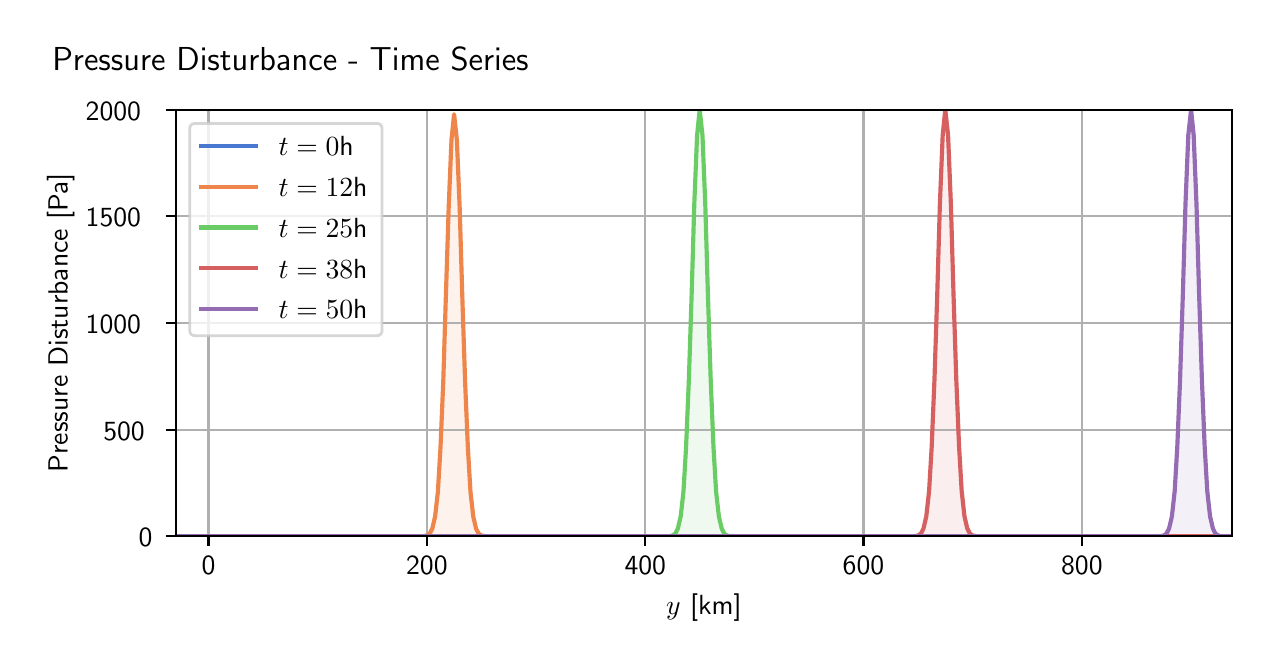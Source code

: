 \begingroup%
\makeatletter%
\begin{pgfpicture}%
\pgfpathrectangle{\pgfpointorigin}{\pgfqpoint{6.121in}{3.065in}}%
\pgfusepath{use as bounding box, clip}%
\begin{pgfscope}%
\pgfsetbuttcap%
\pgfsetmiterjoin%
\definecolor{currentfill}{rgb}{1.0,1.0,1.0}%
\pgfsetfillcolor{currentfill}%
\pgfsetlinewidth{0.0pt}%
\definecolor{currentstroke}{rgb}{1.0,1.0,1.0}%
\pgfsetstrokecolor{currentstroke}%
\pgfsetdash{}{0pt}%
\pgfpathmoveto{\pgfqpoint{0.0in}{0.0in}}%
\pgfpathlineto{\pgfqpoint{6.121in}{0.0in}}%
\pgfpathlineto{\pgfqpoint{6.121in}{3.065in}}%
\pgfpathlineto{\pgfqpoint{0.0in}{3.065in}}%
\pgfpathlineto{\pgfqpoint{0.0in}{0.0in}}%
\pgfpathclose%
\pgfusepath{fill}%
\end{pgfscope}%
\begin{pgfscope}%
\pgfsetbuttcap%
\pgfsetmiterjoin%
\definecolor{currentfill}{rgb}{1.0,1.0,1.0}%
\pgfsetfillcolor{currentfill}%
\pgfsetlinewidth{0.0pt}%
\definecolor{currentstroke}{rgb}{0.0,0.0,0.0}%
\pgfsetstrokecolor{currentstroke}%
\pgfsetstrokeopacity{0.0}%
\pgfsetdash{}{0pt}%
\pgfpathmoveto{\pgfqpoint{0.741in}{0.522in}}%
\pgfpathlineto{\pgfqpoint{6.021in}{0.522in}}%
\pgfpathlineto{\pgfqpoint{6.021in}{2.655in}}%
\pgfpathlineto{\pgfqpoint{0.741in}{2.655in}}%
\pgfpathlineto{\pgfqpoint{0.741in}{0.522in}}%
\pgfpathclose%
\pgfusepath{fill}%
\end{pgfscope}%
\begin{pgfscope}%
\pgfpathrectangle{\pgfqpoint{0.741in}{0.522in}}{\pgfqpoint{5.281in}{2.134in}}%
\pgfusepath{clip}%
\pgfsetbuttcap%
\pgfsetroundjoin%
\definecolor{currentfill}{rgb}{0.282,0.471,0.816}%
\pgfsetfillcolor{currentfill}%
\pgfsetfillopacity{0.1}%
\pgfsetlinewidth{0.0pt}%
\definecolor{currentstroke}{rgb}{0.0,0.0,0.0}%
\pgfsetstrokecolor{currentstroke}%
\pgfsetdash{}{0pt}%
\pgfpathmoveto{\pgfqpoint{0.741in}{0.522in}}%
\pgfpathlineto{\pgfqpoint{0.741in}{0.522in}}%
\pgfpathlineto{\pgfqpoint{0.754in}{0.522in}}%
\pgfpathlineto{\pgfqpoint{0.768in}{0.522in}}%
\pgfpathlineto{\pgfqpoint{0.782in}{0.522in}}%
\pgfpathlineto{\pgfqpoint{0.795in}{0.522in}}%
\pgfpathlineto{\pgfqpoint{0.809in}{0.522in}}%
\pgfpathlineto{\pgfqpoint{0.823in}{0.522in}}%
\pgfpathlineto{\pgfqpoint{0.836in}{0.522in}}%
\pgfpathlineto{\pgfqpoint{0.85in}{0.522in}}%
\pgfpathlineto{\pgfqpoint{0.863in}{0.522in}}%
\pgfpathlineto{\pgfqpoint{0.877in}{0.522in}}%
\pgfpathlineto{\pgfqpoint{0.891in}{0.522in}}%
\pgfpathlineto{\pgfqpoint{0.904in}{0.522in}}%
\pgfpathlineto{\pgfqpoint{0.918in}{0.522in}}%
\pgfpathlineto{\pgfqpoint{0.932in}{0.522in}}%
\pgfpathlineto{\pgfqpoint{0.945in}{0.522in}}%
\pgfpathlineto{\pgfqpoint{0.959in}{0.522in}}%
\pgfpathlineto{\pgfqpoint{0.973in}{0.522in}}%
\pgfpathlineto{\pgfqpoint{0.986in}{0.522in}}%
\pgfpathlineto{\pgfqpoint{1.0in}{0.522in}}%
\pgfpathlineto{\pgfqpoint{1.014in}{0.522in}}%
\pgfpathlineto{\pgfqpoint{1.027in}{0.522in}}%
\pgfpathlineto{\pgfqpoint{1.041in}{0.522in}}%
\pgfpathlineto{\pgfqpoint{1.054in}{0.522in}}%
\pgfpathlineto{\pgfqpoint{1.068in}{0.522in}}%
\pgfpathlineto{\pgfqpoint{1.082in}{0.522in}}%
\pgfpathlineto{\pgfqpoint{1.095in}{0.522in}}%
\pgfpathlineto{\pgfqpoint{1.109in}{0.522in}}%
\pgfpathlineto{\pgfqpoint{1.123in}{0.522in}}%
\pgfpathlineto{\pgfqpoint{1.136in}{0.522in}}%
\pgfpathlineto{\pgfqpoint{1.15in}{0.522in}}%
\pgfpathlineto{\pgfqpoint{1.164in}{0.522in}}%
\pgfpathlineto{\pgfqpoint{1.177in}{0.522in}}%
\pgfpathlineto{\pgfqpoint{1.191in}{0.522in}}%
\pgfpathlineto{\pgfqpoint{1.205in}{0.522in}}%
\pgfpathlineto{\pgfqpoint{1.218in}{0.522in}}%
\pgfpathlineto{\pgfqpoint{1.232in}{0.522in}}%
\pgfpathlineto{\pgfqpoint{1.246in}{0.522in}}%
\pgfpathlineto{\pgfqpoint{1.259in}{0.522in}}%
\pgfpathlineto{\pgfqpoint{1.273in}{0.522in}}%
\pgfpathlineto{\pgfqpoint{1.286in}{0.522in}}%
\pgfpathlineto{\pgfqpoint{1.3in}{0.522in}}%
\pgfpathlineto{\pgfqpoint{1.314in}{0.522in}}%
\pgfpathlineto{\pgfqpoint{1.327in}{0.522in}}%
\pgfpathlineto{\pgfqpoint{1.341in}{0.522in}}%
\pgfpathlineto{\pgfqpoint{1.355in}{0.522in}}%
\pgfpathlineto{\pgfqpoint{1.368in}{0.522in}}%
\pgfpathlineto{\pgfqpoint{1.382in}{0.522in}}%
\pgfpathlineto{\pgfqpoint{1.396in}{0.522in}}%
\pgfpathlineto{\pgfqpoint{1.409in}{0.522in}}%
\pgfpathlineto{\pgfqpoint{1.423in}{0.522in}}%
\pgfpathlineto{\pgfqpoint{1.437in}{0.522in}}%
\pgfpathlineto{\pgfqpoint{1.45in}{0.522in}}%
\pgfpathlineto{\pgfqpoint{1.464in}{0.522in}}%
\pgfpathlineto{\pgfqpoint{1.477in}{0.522in}}%
\pgfpathlineto{\pgfqpoint{1.491in}{0.522in}}%
\pgfpathlineto{\pgfqpoint{1.505in}{0.522in}}%
\pgfpathlineto{\pgfqpoint{1.518in}{0.522in}}%
\pgfpathlineto{\pgfqpoint{1.532in}{0.522in}}%
\pgfpathlineto{\pgfqpoint{1.546in}{0.522in}}%
\pgfpathlineto{\pgfqpoint{1.559in}{0.522in}}%
\pgfpathlineto{\pgfqpoint{1.573in}{0.522in}}%
\pgfpathlineto{\pgfqpoint{1.587in}{0.522in}}%
\pgfpathlineto{\pgfqpoint{1.6in}{0.522in}}%
\pgfpathlineto{\pgfqpoint{1.614in}{0.522in}}%
\pgfpathlineto{\pgfqpoint{1.628in}{0.522in}}%
\pgfpathlineto{\pgfqpoint{1.641in}{0.522in}}%
\pgfpathlineto{\pgfqpoint{1.655in}{0.522in}}%
\pgfpathlineto{\pgfqpoint{1.669in}{0.522in}}%
\pgfpathlineto{\pgfqpoint{1.682in}{0.522in}}%
\pgfpathlineto{\pgfqpoint{1.696in}{0.522in}}%
\pgfpathlineto{\pgfqpoint{1.709in}{0.522in}}%
\pgfpathlineto{\pgfqpoint{1.723in}{0.522in}}%
\pgfpathlineto{\pgfqpoint{1.737in}{0.522in}}%
\pgfpathlineto{\pgfqpoint{1.75in}{0.522in}}%
\pgfpathlineto{\pgfqpoint{1.764in}{0.522in}}%
\pgfpathlineto{\pgfqpoint{1.778in}{0.522in}}%
\pgfpathlineto{\pgfqpoint{1.791in}{0.522in}}%
\pgfpathlineto{\pgfqpoint{1.805in}{0.522in}}%
\pgfpathlineto{\pgfqpoint{1.819in}{0.522in}}%
\pgfpathlineto{\pgfqpoint{1.832in}{0.522in}}%
\pgfpathlineto{\pgfqpoint{1.846in}{0.522in}}%
\pgfpathlineto{\pgfqpoint{1.86in}{0.522in}}%
\pgfpathlineto{\pgfqpoint{1.873in}{0.522in}}%
\pgfpathlineto{\pgfqpoint{1.887in}{0.522in}}%
\pgfpathlineto{\pgfqpoint{1.9in}{0.522in}}%
\pgfpathlineto{\pgfqpoint{1.914in}{0.522in}}%
\pgfpathlineto{\pgfqpoint{1.928in}{0.522in}}%
\pgfpathlineto{\pgfqpoint{1.941in}{0.522in}}%
\pgfpathlineto{\pgfqpoint{1.955in}{0.522in}}%
\pgfpathlineto{\pgfqpoint{1.969in}{0.522in}}%
\pgfpathlineto{\pgfqpoint{1.982in}{0.522in}}%
\pgfpathlineto{\pgfqpoint{1.996in}{0.522in}}%
\pgfpathlineto{\pgfqpoint{2.01in}{0.522in}}%
\pgfpathlineto{\pgfqpoint{2.023in}{0.522in}}%
\pgfpathlineto{\pgfqpoint{2.037in}{0.522in}}%
\pgfpathlineto{\pgfqpoint{2.051in}{0.522in}}%
\pgfpathlineto{\pgfqpoint{2.064in}{0.522in}}%
\pgfpathlineto{\pgfqpoint{2.078in}{0.522in}}%
\pgfpathlineto{\pgfqpoint{2.091in}{0.522in}}%
\pgfpathlineto{\pgfqpoint{2.105in}{0.522in}}%
\pgfpathlineto{\pgfqpoint{2.119in}{0.522in}}%
\pgfpathlineto{\pgfqpoint{2.132in}{0.522in}}%
\pgfpathlineto{\pgfqpoint{2.146in}{0.522in}}%
\pgfpathlineto{\pgfqpoint{2.16in}{0.522in}}%
\pgfpathlineto{\pgfqpoint{2.173in}{0.522in}}%
\pgfpathlineto{\pgfqpoint{2.187in}{0.522in}}%
\pgfpathlineto{\pgfqpoint{2.201in}{0.522in}}%
\pgfpathlineto{\pgfqpoint{2.214in}{0.522in}}%
\pgfpathlineto{\pgfqpoint{2.228in}{0.522in}}%
\pgfpathlineto{\pgfqpoint{2.242in}{0.522in}}%
\pgfpathlineto{\pgfqpoint{2.255in}{0.522in}}%
\pgfpathlineto{\pgfqpoint{2.269in}{0.522in}}%
\pgfpathlineto{\pgfqpoint{2.283in}{0.522in}}%
\pgfpathlineto{\pgfqpoint{2.296in}{0.522in}}%
\pgfpathlineto{\pgfqpoint{2.31in}{0.522in}}%
\pgfpathlineto{\pgfqpoint{2.323in}{0.522in}}%
\pgfpathlineto{\pgfqpoint{2.337in}{0.522in}}%
\pgfpathlineto{\pgfqpoint{2.351in}{0.522in}}%
\pgfpathlineto{\pgfqpoint{2.364in}{0.522in}}%
\pgfpathlineto{\pgfqpoint{2.378in}{0.522in}}%
\pgfpathlineto{\pgfqpoint{2.392in}{0.522in}}%
\pgfpathlineto{\pgfqpoint{2.405in}{0.522in}}%
\pgfpathlineto{\pgfqpoint{2.419in}{0.522in}}%
\pgfpathlineto{\pgfqpoint{2.433in}{0.522in}}%
\pgfpathlineto{\pgfqpoint{2.446in}{0.522in}}%
\pgfpathlineto{\pgfqpoint{2.46in}{0.522in}}%
\pgfpathlineto{\pgfqpoint{2.474in}{0.522in}}%
\pgfpathlineto{\pgfqpoint{2.487in}{0.522in}}%
\pgfpathlineto{\pgfqpoint{2.501in}{0.522in}}%
\pgfpathlineto{\pgfqpoint{2.514in}{0.522in}}%
\pgfpathlineto{\pgfqpoint{2.528in}{0.522in}}%
\pgfpathlineto{\pgfqpoint{2.542in}{0.522in}}%
\pgfpathlineto{\pgfqpoint{2.555in}{0.522in}}%
\pgfpathlineto{\pgfqpoint{2.569in}{0.522in}}%
\pgfpathlineto{\pgfqpoint{2.583in}{0.522in}}%
\pgfpathlineto{\pgfqpoint{2.596in}{0.522in}}%
\pgfpathlineto{\pgfqpoint{2.61in}{0.522in}}%
\pgfpathlineto{\pgfqpoint{2.624in}{0.522in}}%
\pgfpathlineto{\pgfqpoint{2.637in}{0.522in}}%
\pgfpathlineto{\pgfqpoint{2.651in}{0.522in}}%
\pgfpathlineto{\pgfqpoint{2.665in}{0.522in}}%
\pgfpathlineto{\pgfqpoint{2.678in}{0.522in}}%
\pgfpathlineto{\pgfqpoint{2.692in}{0.522in}}%
\pgfpathlineto{\pgfqpoint{2.706in}{0.522in}}%
\pgfpathlineto{\pgfqpoint{2.719in}{0.522in}}%
\pgfpathlineto{\pgfqpoint{2.733in}{0.522in}}%
\pgfpathlineto{\pgfqpoint{2.746in}{0.522in}}%
\pgfpathlineto{\pgfqpoint{2.76in}{0.522in}}%
\pgfpathlineto{\pgfqpoint{2.774in}{0.522in}}%
\pgfpathlineto{\pgfqpoint{2.787in}{0.522in}}%
\pgfpathlineto{\pgfqpoint{2.801in}{0.522in}}%
\pgfpathlineto{\pgfqpoint{2.815in}{0.522in}}%
\pgfpathlineto{\pgfqpoint{2.828in}{0.522in}}%
\pgfpathlineto{\pgfqpoint{2.842in}{0.522in}}%
\pgfpathlineto{\pgfqpoint{2.856in}{0.522in}}%
\pgfpathlineto{\pgfqpoint{2.869in}{0.522in}}%
\pgfpathlineto{\pgfqpoint{2.883in}{0.522in}}%
\pgfpathlineto{\pgfqpoint{2.897in}{0.522in}}%
\pgfpathlineto{\pgfqpoint{2.91in}{0.522in}}%
\pgfpathlineto{\pgfqpoint{2.924in}{0.522in}}%
\pgfpathlineto{\pgfqpoint{2.937in}{0.522in}}%
\pgfpathlineto{\pgfqpoint{2.951in}{0.522in}}%
\pgfpathlineto{\pgfqpoint{2.965in}{0.522in}}%
\pgfpathlineto{\pgfqpoint{2.978in}{0.522in}}%
\pgfpathlineto{\pgfqpoint{2.992in}{0.522in}}%
\pgfpathlineto{\pgfqpoint{3.006in}{0.522in}}%
\pgfpathlineto{\pgfqpoint{3.019in}{0.522in}}%
\pgfpathlineto{\pgfqpoint{3.033in}{0.522in}}%
\pgfpathlineto{\pgfqpoint{3.047in}{0.522in}}%
\pgfpathlineto{\pgfqpoint{3.06in}{0.522in}}%
\pgfpathlineto{\pgfqpoint{3.074in}{0.522in}}%
\pgfpathlineto{\pgfqpoint{3.088in}{0.522in}}%
\pgfpathlineto{\pgfqpoint{3.101in}{0.522in}}%
\pgfpathlineto{\pgfqpoint{3.115in}{0.522in}}%
\pgfpathlineto{\pgfqpoint{3.128in}{0.522in}}%
\pgfpathlineto{\pgfqpoint{3.142in}{0.522in}}%
\pgfpathlineto{\pgfqpoint{3.156in}{0.522in}}%
\pgfpathlineto{\pgfqpoint{3.169in}{0.522in}}%
\pgfpathlineto{\pgfqpoint{3.183in}{0.522in}}%
\pgfpathlineto{\pgfqpoint{3.197in}{0.522in}}%
\pgfpathlineto{\pgfqpoint{3.21in}{0.522in}}%
\pgfpathlineto{\pgfqpoint{3.224in}{0.522in}}%
\pgfpathlineto{\pgfqpoint{3.238in}{0.522in}}%
\pgfpathlineto{\pgfqpoint{3.251in}{0.522in}}%
\pgfpathlineto{\pgfqpoint{3.265in}{0.522in}}%
\pgfpathlineto{\pgfqpoint{3.279in}{0.522in}}%
\pgfpathlineto{\pgfqpoint{3.292in}{0.522in}}%
\pgfpathlineto{\pgfqpoint{3.306in}{0.522in}}%
\pgfpathlineto{\pgfqpoint{3.32in}{0.522in}}%
\pgfpathlineto{\pgfqpoint{3.333in}{0.522in}}%
\pgfpathlineto{\pgfqpoint{3.347in}{0.522in}}%
\pgfpathlineto{\pgfqpoint{3.36in}{0.522in}}%
\pgfpathlineto{\pgfqpoint{3.374in}{0.522in}}%
\pgfpathlineto{\pgfqpoint{3.388in}{0.522in}}%
\pgfpathlineto{\pgfqpoint{3.401in}{0.522in}}%
\pgfpathlineto{\pgfqpoint{3.415in}{0.522in}}%
\pgfpathlineto{\pgfqpoint{3.429in}{0.522in}}%
\pgfpathlineto{\pgfqpoint{3.442in}{0.522in}}%
\pgfpathlineto{\pgfqpoint{3.456in}{0.522in}}%
\pgfpathlineto{\pgfqpoint{3.47in}{0.522in}}%
\pgfpathlineto{\pgfqpoint{3.483in}{0.522in}}%
\pgfpathlineto{\pgfqpoint{3.497in}{0.522in}}%
\pgfpathlineto{\pgfqpoint{3.511in}{0.522in}}%
\pgfpathlineto{\pgfqpoint{3.524in}{0.522in}}%
\pgfpathlineto{\pgfqpoint{3.538in}{0.522in}}%
\pgfpathlineto{\pgfqpoint{3.551in}{0.522in}}%
\pgfpathlineto{\pgfqpoint{3.565in}{0.522in}}%
\pgfpathlineto{\pgfqpoint{3.579in}{0.522in}}%
\pgfpathlineto{\pgfqpoint{3.592in}{0.522in}}%
\pgfpathlineto{\pgfqpoint{3.606in}{0.522in}}%
\pgfpathlineto{\pgfqpoint{3.62in}{0.522in}}%
\pgfpathlineto{\pgfqpoint{3.633in}{0.522in}}%
\pgfpathlineto{\pgfqpoint{3.647in}{0.522in}}%
\pgfpathlineto{\pgfqpoint{3.661in}{0.522in}}%
\pgfpathlineto{\pgfqpoint{3.674in}{0.522in}}%
\pgfpathlineto{\pgfqpoint{3.688in}{0.522in}}%
\pgfpathlineto{\pgfqpoint{3.702in}{0.522in}}%
\pgfpathlineto{\pgfqpoint{3.715in}{0.522in}}%
\pgfpathlineto{\pgfqpoint{3.729in}{0.522in}}%
\pgfpathlineto{\pgfqpoint{3.743in}{0.522in}}%
\pgfpathlineto{\pgfqpoint{3.756in}{0.522in}}%
\pgfpathlineto{\pgfqpoint{3.77in}{0.522in}}%
\pgfpathlineto{\pgfqpoint{3.783in}{0.522in}}%
\pgfpathlineto{\pgfqpoint{3.797in}{0.522in}}%
\pgfpathlineto{\pgfqpoint{3.811in}{0.522in}}%
\pgfpathlineto{\pgfqpoint{3.824in}{0.522in}}%
\pgfpathlineto{\pgfqpoint{3.838in}{0.522in}}%
\pgfpathlineto{\pgfqpoint{3.852in}{0.522in}}%
\pgfpathlineto{\pgfqpoint{3.865in}{0.522in}}%
\pgfpathlineto{\pgfqpoint{3.879in}{0.522in}}%
\pgfpathlineto{\pgfqpoint{3.893in}{0.522in}}%
\pgfpathlineto{\pgfqpoint{3.906in}{0.522in}}%
\pgfpathlineto{\pgfqpoint{3.92in}{0.522in}}%
\pgfpathlineto{\pgfqpoint{3.934in}{0.522in}}%
\pgfpathlineto{\pgfqpoint{3.947in}{0.522in}}%
\pgfpathlineto{\pgfqpoint{3.961in}{0.522in}}%
\pgfpathlineto{\pgfqpoint{3.974in}{0.522in}}%
\pgfpathlineto{\pgfqpoint{3.988in}{0.522in}}%
\pgfpathlineto{\pgfqpoint{4.002in}{0.522in}}%
\pgfpathlineto{\pgfqpoint{4.015in}{0.522in}}%
\pgfpathlineto{\pgfqpoint{4.029in}{0.522in}}%
\pgfpathlineto{\pgfqpoint{4.043in}{0.522in}}%
\pgfpathlineto{\pgfqpoint{4.056in}{0.522in}}%
\pgfpathlineto{\pgfqpoint{4.07in}{0.522in}}%
\pgfpathlineto{\pgfqpoint{4.084in}{0.522in}}%
\pgfpathlineto{\pgfqpoint{4.097in}{0.522in}}%
\pgfpathlineto{\pgfqpoint{4.111in}{0.522in}}%
\pgfpathlineto{\pgfqpoint{4.125in}{0.522in}}%
\pgfpathlineto{\pgfqpoint{4.138in}{0.522in}}%
\pgfpathlineto{\pgfqpoint{4.152in}{0.522in}}%
\pgfpathlineto{\pgfqpoint{4.166in}{0.522in}}%
\pgfpathlineto{\pgfqpoint{4.179in}{0.522in}}%
\pgfpathlineto{\pgfqpoint{4.193in}{0.522in}}%
\pgfpathlineto{\pgfqpoint{4.206in}{0.522in}}%
\pgfpathlineto{\pgfqpoint{4.22in}{0.522in}}%
\pgfpathlineto{\pgfqpoint{4.234in}{0.522in}}%
\pgfpathlineto{\pgfqpoint{4.247in}{0.522in}}%
\pgfpathlineto{\pgfqpoint{4.261in}{0.522in}}%
\pgfpathlineto{\pgfqpoint{4.275in}{0.522in}}%
\pgfpathlineto{\pgfqpoint{4.288in}{0.522in}}%
\pgfpathlineto{\pgfqpoint{4.302in}{0.522in}}%
\pgfpathlineto{\pgfqpoint{4.316in}{0.522in}}%
\pgfpathlineto{\pgfqpoint{4.329in}{0.522in}}%
\pgfpathlineto{\pgfqpoint{4.343in}{0.522in}}%
\pgfpathlineto{\pgfqpoint{4.357in}{0.522in}}%
\pgfpathlineto{\pgfqpoint{4.37in}{0.522in}}%
\pgfpathlineto{\pgfqpoint{4.384in}{0.522in}}%
\pgfpathlineto{\pgfqpoint{4.397in}{0.522in}}%
\pgfpathlineto{\pgfqpoint{4.411in}{0.522in}}%
\pgfpathlineto{\pgfqpoint{4.425in}{0.522in}}%
\pgfpathlineto{\pgfqpoint{4.438in}{0.522in}}%
\pgfpathlineto{\pgfqpoint{4.452in}{0.522in}}%
\pgfpathlineto{\pgfqpoint{4.466in}{0.522in}}%
\pgfpathlineto{\pgfqpoint{4.479in}{0.522in}}%
\pgfpathlineto{\pgfqpoint{4.493in}{0.522in}}%
\pgfpathlineto{\pgfqpoint{4.507in}{0.522in}}%
\pgfpathlineto{\pgfqpoint{4.52in}{0.522in}}%
\pgfpathlineto{\pgfqpoint{4.534in}{0.522in}}%
\pgfpathlineto{\pgfqpoint{4.548in}{0.522in}}%
\pgfpathlineto{\pgfqpoint{4.561in}{0.522in}}%
\pgfpathlineto{\pgfqpoint{4.575in}{0.522in}}%
\pgfpathlineto{\pgfqpoint{4.588in}{0.522in}}%
\pgfpathlineto{\pgfqpoint{4.602in}{0.522in}}%
\pgfpathlineto{\pgfqpoint{4.616in}{0.522in}}%
\pgfpathlineto{\pgfqpoint{4.629in}{0.522in}}%
\pgfpathlineto{\pgfqpoint{4.643in}{0.522in}}%
\pgfpathlineto{\pgfqpoint{4.657in}{0.522in}}%
\pgfpathlineto{\pgfqpoint{4.67in}{0.522in}}%
\pgfpathlineto{\pgfqpoint{4.684in}{0.522in}}%
\pgfpathlineto{\pgfqpoint{4.698in}{0.522in}}%
\pgfpathlineto{\pgfqpoint{4.711in}{0.522in}}%
\pgfpathlineto{\pgfqpoint{4.725in}{0.522in}}%
\pgfpathlineto{\pgfqpoint{4.739in}{0.522in}}%
\pgfpathlineto{\pgfqpoint{4.752in}{0.522in}}%
\pgfpathlineto{\pgfqpoint{4.766in}{0.522in}}%
\pgfpathlineto{\pgfqpoint{4.78in}{0.522in}}%
\pgfpathlineto{\pgfqpoint{4.793in}{0.522in}}%
\pgfpathlineto{\pgfqpoint{4.807in}{0.522in}}%
\pgfpathlineto{\pgfqpoint{4.82in}{0.522in}}%
\pgfpathlineto{\pgfqpoint{4.834in}{0.522in}}%
\pgfpathlineto{\pgfqpoint{4.848in}{0.522in}}%
\pgfpathlineto{\pgfqpoint{4.861in}{0.522in}}%
\pgfpathlineto{\pgfqpoint{4.875in}{0.522in}}%
\pgfpathlineto{\pgfqpoint{4.889in}{0.522in}}%
\pgfpathlineto{\pgfqpoint{4.902in}{0.522in}}%
\pgfpathlineto{\pgfqpoint{4.916in}{0.522in}}%
\pgfpathlineto{\pgfqpoint{4.93in}{0.522in}}%
\pgfpathlineto{\pgfqpoint{4.943in}{0.522in}}%
\pgfpathlineto{\pgfqpoint{4.957in}{0.522in}}%
\pgfpathlineto{\pgfqpoint{4.971in}{0.522in}}%
\pgfpathlineto{\pgfqpoint{4.984in}{0.522in}}%
\pgfpathlineto{\pgfqpoint{4.998in}{0.522in}}%
\pgfpathlineto{\pgfqpoint{5.011in}{0.522in}}%
\pgfpathlineto{\pgfqpoint{5.025in}{0.522in}}%
\pgfpathlineto{\pgfqpoint{5.039in}{0.522in}}%
\pgfpathlineto{\pgfqpoint{5.052in}{0.522in}}%
\pgfpathlineto{\pgfqpoint{5.066in}{0.522in}}%
\pgfpathlineto{\pgfqpoint{5.08in}{0.522in}}%
\pgfpathlineto{\pgfqpoint{5.093in}{0.522in}}%
\pgfpathlineto{\pgfqpoint{5.107in}{0.522in}}%
\pgfpathlineto{\pgfqpoint{5.121in}{0.522in}}%
\pgfpathlineto{\pgfqpoint{5.134in}{0.522in}}%
\pgfpathlineto{\pgfqpoint{5.148in}{0.522in}}%
\pgfpathlineto{\pgfqpoint{5.162in}{0.522in}}%
\pgfpathlineto{\pgfqpoint{5.175in}{0.522in}}%
\pgfpathlineto{\pgfqpoint{5.189in}{0.522in}}%
\pgfpathlineto{\pgfqpoint{5.203in}{0.522in}}%
\pgfpathlineto{\pgfqpoint{5.216in}{0.522in}}%
\pgfpathlineto{\pgfqpoint{5.23in}{0.522in}}%
\pgfpathlineto{\pgfqpoint{5.243in}{0.522in}}%
\pgfpathlineto{\pgfqpoint{5.257in}{0.522in}}%
\pgfpathlineto{\pgfqpoint{5.271in}{0.522in}}%
\pgfpathlineto{\pgfqpoint{5.284in}{0.522in}}%
\pgfpathlineto{\pgfqpoint{5.298in}{0.522in}}%
\pgfpathlineto{\pgfqpoint{5.312in}{0.522in}}%
\pgfpathlineto{\pgfqpoint{5.325in}{0.522in}}%
\pgfpathlineto{\pgfqpoint{5.339in}{0.522in}}%
\pgfpathlineto{\pgfqpoint{5.353in}{0.522in}}%
\pgfpathlineto{\pgfqpoint{5.366in}{0.522in}}%
\pgfpathlineto{\pgfqpoint{5.38in}{0.522in}}%
\pgfpathlineto{\pgfqpoint{5.394in}{0.522in}}%
\pgfpathlineto{\pgfqpoint{5.407in}{0.522in}}%
\pgfpathlineto{\pgfqpoint{5.421in}{0.522in}}%
\pgfpathlineto{\pgfqpoint{5.434in}{0.522in}}%
\pgfpathlineto{\pgfqpoint{5.448in}{0.522in}}%
\pgfpathlineto{\pgfqpoint{5.462in}{0.522in}}%
\pgfpathlineto{\pgfqpoint{5.475in}{0.522in}}%
\pgfpathlineto{\pgfqpoint{5.489in}{0.522in}}%
\pgfpathlineto{\pgfqpoint{5.503in}{0.522in}}%
\pgfpathlineto{\pgfqpoint{5.516in}{0.522in}}%
\pgfpathlineto{\pgfqpoint{5.53in}{0.522in}}%
\pgfpathlineto{\pgfqpoint{5.544in}{0.522in}}%
\pgfpathlineto{\pgfqpoint{5.557in}{0.522in}}%
\pgfpathlineto{\pgfqpoint{5.571in}{0.522in}}%
\pgfpathlineto{\pgfqpoint{5.585in}{0.522in}}%
\pgfpathlineto{\pgfqpoint{5.598in}{0.522in}}%
\pgfpathlineto{\pgfqpoint{5.612in}{0.522in}}%
\pgfpathlineto{\pgfqpoint{5.626in}{0.522in}}%
\pgfpathlineto{\pgfqpoint{5.639in}{0.522in}}%
\pgfpathlineto{\pgfqpoint{5.653in}{0.522in}}%
\pgfpathlineto{\pgfqpoint{5.666in}{0.522in}}%
\pgfpathlineto{\pgfqpoint{5.68in}{0.522in}}%
\pgfpathlineto{\pgfqpoint{5.694in}{0.522in}}%
\pgfpathlineto{\pgfqpoint{5.707in}{0.522in}}%
\pgfpathlineto{\pgfqpoint{5.721in}{0.522in}}%
\pgfpathlineto{\pgfqpoint{5.735in}{0.522in}}%
\pgfpathlineto{\pgfqpoint{5.748in}{0.522in}}%
\pgfpathlineto{\pgfqpoint{5.762in}{0.522in}}%
\pgfpathlineto{\pgfqpoint{5.776in}{0.522in}}%
\pgfpathlineto{\pgfqpoint{5.789in}{0.522in}}%
\pgfpathlineto{\pgfqpoint{5.803in}{0.522in}}%
\pgfpathlineto{\pgfqpoint{5.817in}{0.522in}}%
\pgfpathlineto{\pgfqpoint{5.83in}{0.522in}}%
\pgfpathlineto{\pgfqpoint{5.844in}{0.522in}}%
\pgfpathlineto{\pgfqpoint{5.857in}{0.522in}}%
\pgfpathlineto{\pgfqpoint{5.871in}{0.522in}}%
\pgfpathlineto{\pgfqpoint{5.885in}{0.522in}}%
\pgfpathlineto{\pgfqpoint{5.898in}{0.522in}}%
\pgfpathlineto{\pgfqpoint{5.912in}{0.522in}}%
\pgfpathlineto{\pgfqpoint{5.926in}{0.522in}}%
\pgfpathlineto{\pgfqpoint{5.939in}{0.522in}}%
\pgfpathlineto{\pgfqpoint{5.953in}{0.522in}}%
\pgfpathlineto{\pgfqpoint{5.967in}{0.522in}}%
\pgfpathlineto{\pgfqpoint{5.98in}{0.522in}}%
\pgfpathlineto{\pgfqpoint{5.994in}{0.522in}}%
\pgfpathlineto{\pgfqpoint{6.008in}{0.522in}}%
\pgfpathlineto{\pgfqpoint{6.021in}{0.522in}}%
\pgfpathlineto{\pgfqpoint{6.021in}{0.522in}}%
\pgfpathlineto{\pgfqpoint{6.021in}{0.522in}}%
\pgfpathlineto{\pgfqpoint{6.008in}{0.522in}}%
\pgfpathlineto{\pgfqpoint{5.994in}{0.522in}}%
\pgfpathlineto{\pgfqpoint{5.98in}{0.522in}}%
\pgfpathlineto{\pgfqpoint{5.967in}{0.522in}}%
\pgfpathlineto{\pgfqpoint{5.953in}{0.522in}}%
\pgfpathlineto{\pgfqpoint{5.939in}{0.522in}}%
\pgfpathlineto{\pgfqpoint{5.926in}{0.522in}}%
\pgfpathlineto{\pgfqpoint{5.912in}{0.522in}}%
\pgfpathlineto{\pgfqpoint{5.898in}{0.522in}}%
\pgfpathlineto{\pgfqpoint{5.885in}{0.522in}}%
\pgfpathlineto{\pgfqpoint{5.871in}{0.522in}}%
\pgfpathlineto{\pgfqpoint{5.857in}{0.522in}}%
\pgfpathlineto{\pgfqpoint{5.844in}{0.522in}}%
\pgfpathlineto{\pgfqpoint{5.83in}{0.522in}}%
\pgfpathlineto{\pgfqpoint{5.817in}{0.522in}}%
\pgfpathlineto{\pgfqpoint{5.803in}{0.522in}}%
\pgfpathlineto{\pgfqpoint{5.789in}{0.522in}}%
\pgfpathlineto{\pgfqpoint{5.776in}{0.522in}}%
\pgfpathlineto{\pgfqpoint{5.762in}{0.522in}}%
\pgfpathlineto{\pgfqpoint{5.748in}{0.522in}}%
\pgfpathlineto{\pgfqpoint{5.735in}{0.522in}}%
\pgfpathlineto{\pgfqpoint{5.721in}{0.522in}}%
\pgfpathlineto{\pgfqpoint{5.707in}{0.522in}}%
\pgfpathlineto{\pgfqpoint{5.694in}{0.522in}}%
\pgfpathlineto{\pgfqpoint{5.68in}{0.522in}}%
\pgfpathlineto{\pgfqpoint{5.666in}{0.522in}}%
\pgfpathlineto{\pgfqpoint{5.653in}{0.522in}}%
\pgfpathlineto{\pgfqpoint{5.639in}{0.522in}}%
\pgfpathlineto{\pgfqpoint{5.626in}{0.522in}}%
\pgfpathlineto{\pgfqpoint{5.612in}{0.522in}}%
\pgfpathlineto{\pgfqpoint{5.598in}{0.522in}}%
\pgfpathlineto{\pgfqpoint{5.585in}{0.522in}}%
\pgfpathlineto{\pgfqpoint{5.571in}{0.522in}}%
\pgfpathlineto{\pgfqpoint{5.557in}{0.522in}}%
\pgfpathlineto{\pgfqpoint{5.544in}{0.522in}}%
\pgfpathlineto{\pgfqpoint{5.53in}{0.522in}}%
\pgfpathlineto{\pgfqpoint{5.516in}{0.522in}}%
\pgfpathlineto{\pgfqpoint{5.503in}{0.522in}}%
\pgfpathlineto{\pgfqpoint{5.489in}{0.522in}}%
\pgfpathlineto{\pgfqpoint{5.475in}{0.522in}}%
\pgfpathlineto{\pgfqpoint{5.462in}{0.522in}}%
\pgfpathlineto{\pgfqpoint{5.448in}{0.522in}}%
\pgfpathlineto{\pgfqpoint{5.434in}{0.522in}}%
\pgfpathlineto{\pgfqpoint{5.421in}{0.522in}}%
\pgfpathlineto{\pgfqpoint{5.407in}{0.522in}}%
\pgfpathlineto{\pgfqpoint{5.394in}{0.522in}}%
\pgfpathlineto{\pgfqpoint{5.38in}{0.522in}}%
\pgfpathlineto{\pgfqpoint{5.366in}{0.522in}}%
\pgfpathlineto{\pgfqpoint{5.353in}{0.522in}}%
\pgfpathlineto{\pgfqpoint{5.339in}{0.522in}}%
\pgfpathlineto{\pgfqpoint{5.325in}{0.522in}}%
\pgfpathlineto{\pgfqpoint{5.312in}{0.522in}}%
\pgfpathlineto{\pgfqpoint{5.298in}{0.522in}}%
\pgfpathlineto{\pgfqpoint{5.284in}{0.522in}}%
\pgfpathlineto{\pgfqpoint{5.271in}{0.522in}}%
\pgfpathlineto{\pgfqpoint{5.257in}{0.522in}}%
\pgfpathlineto{\pgfqpoint{5.243in}{0.522in}}%
\pgfpathlineto{\pgfqpoint{5.23in}{0.522in}}%
\pgfpathlineto{\pgfqpoint{5.216in}{0.522in}}%
\pgfpathlineto{\pgfqpoint{5.203in}{0.522in}}%
\pgfpathlineto{\pgfqpoint{5.189in}{0.522in}}%
\pgfpathlineto{\pgfqpoint{5.175in}{0.522in}}%
\pgfpathlineto{\pgfqpoint{5.162in}{0.522in}}%
\pgfpathlineto{\pgfqpoint{5.148in}{0.522in}}%
\pgfpathlineto{\pgfqpoint{5.134in}{0.522in}}%
\pgfpathlineto{\pgfqpoint{5.121in}{0.522in}}%
\pgfpathlineto{\pgfqpoint{5.107in}{0.522in}}%
\pgfpathlineto{\pgfqpoint{5.093in}{0.522in}}%
\pgfpathlineto{\pgfqpoint{5.08in}{0.522in}}%
\pgfpathlineto{\pgfqpoint{5.066in}{0.522in}}%
\pgfpathlineto{\pgfqpoint{5.052in}{0.522in}}%
\pgfpathlineto{\pgfqpoint{5.039in}{0.522in}}%
\pgfpathlineto{\pgfqpoint{5.025in}{0.522in}}%
\pgfpathlineto{\pgfqpoint{5.011in}{0.522in}}%
\pgfpathlineto{\pgfqpoint{4.998in}{0.522in}}%
\pgfpathlineto{\pgfqpoint{4.984in}{0.522in}}%
\pgfpathlineto{\pgfqpoint{4.971in}{0.522in}}%
\pgfpathlineto{\pgfqpoint{4.957in}{0.522in}}%
\pgfpathlineto{\pgfqpoint{4.943in}{0.522in}}%
\pgfpathlineto{\pgfqpoint{4.93in}{0.522in}}%
\pgfpathlineto{\pgfqpoint{4.916in}{0.522in}}%
\pgfpathlineto{\pgfqpoint{4.902in}{0.522in}}%
\pgfpathlineto{\pgfqpoint{4.889in}{0.522in}}%
\pgfpathlineto{\pgfqpoint{4.875in}{0.522in}}%
\pgfpathlineto{\pgfqpoint{4.861in}{0.522in}}%
\pgfpathlineto{\pgfqpoint{4.848in}{0.522in}}%
\pgfpathlineto{\pgfqpoint{4.834in}{0.522in}}%
\pgfpathlineto{\pgfqpoint{4.82in}{0.522in}}%
\pgfpathlineto{\pgfqpoint{4.807in}{0.522in}}%
\pgfpathlineto{\pgfqpoint{4.793in}{0.522in}}%
\pgfpathlineto{\pgfqpoint{4.78in}{0.522in}}%
\pgfpathlineto{\pgfqpoint{4.766in}{0.522in}}%
\pgfpathlineto{\pgfqpoint{4.752in}{0.522in}}%
\pgfpathlineto{\pgfqpoint{4.739in}{0.522in}}%
\pgfpathlineto{\pgfqpoint{4.725in}{0.522in}}%
\pgfpathlineto{\pgfqpoint{4.711in}{0.522in}}%
\pgfpathlineto{\pgfqpoint{4.698in}{0.522in}}%
\pgfpathlineto{\pgfqpoint{4.684in}{0.522in}}%
\pgfpathlineto{\pgfqpoint{4.67in}{0.522in}}%
\pgfpathlineto{\pgfqpoint{4.657in}{0.522in}}%
\pgfpathlineto{\pgfqpoint{4.643in}{0.522in}}%
\pgfpathlineto{\pgfqpoint{4.629in}{0.522in}}%
\pgfpathlineto{\pgfqpoint{4.616in}{0.522in}}%
\pgfpathlineto{\pgfqpoint{4.602in}{0.522in}}%
\pgfpathlineto{\pgfqpoint{4.588in}{0.522in}}%
\pgfpathlineto{\pgfqpoint{4.575in}{0.522in}}%
\pgfpathlineto{\pgfqpoint{4.561in}{0.522in}}%
\pgfpathlineto{\pgfqpoint{4.548in}{0.522in}}%
\pgfpathlineto{\pgfqpoint{4.534in}{0.522in}}%
\pgfpathlineto{\pgfqpoint{4.52in}{0.522in}}%
\pgfpathlineto{\pgfqpoint{4.507in}{0.522in}}%
\pgfpathlineto{\pgfqpoint{4.493in}{0.522in}}%
\pgfpathlineto{\pgfqpoint{4.479in}{0.522in}}%
\pgfpathlineto{\pgfqpoint{4.466in}{0.522in}}%
\pgfpathlineto{\pgfqpoint{4.452in}{0.522in}}%
\pgfpathlineto{\pgfqpoint{4.438in}{0.522in}}%
\pgfpathlineto{\pgfqpoint{4.425in}{0.522in}}%
\pgfpathlineto{\pgfqpoint{4.411in}{0.522in}}%
\pgfpathlineto{\pgfqpoint{4.397in}{0.522in}}%
\pgfpathlineto{\pgfqpoint{4.384in}{0.522in}}%
\pgfpathlineto{\pgfqpoint{4.37in}{0.522in}}%
\pgfpathlineto{\pgfqpoint{4.357in}{0.522in}}%
\pgfpathlineto{\pgfqpoint{4.343in}{0.522in}}%
\pgfpathlineto{\pgfqpoint{4.329in}{0.522in}}%
\pgfpathlineto{\pgfqpoint{4.316in}{0.522in}}%
\pgfpathlineto{\pgfqpoint{4.302in}{0.522in}}%
\pgfpathlineto{\pgfqpoint{4.288in}{0.522in}}%
\pgfpathlineto{\pgfqpoint{4.275in}{0.522in}}%
\pgfpathlineto{\pgfqpoint{4.261in}{0.522in}}%
\pgfpathlineto{\pgfqpoint{4.247in}{0.522in}}%
\pgfpathlineto{\pgfqpoint{4.234in}{0.522in}}%
\pgfpathlineto{\pgfqpoint{4.22in}{0.522in}}%
\pgfpathlineto{\pgfqpoint{4.206in}{0.522in}}%
\pgfpathlineto{\pgfqpoint{4.193in}{0.522in}}%
\pgfpathlineto{\pgfqpoint{4.179in}{0.522in}}%
\pgfpathlineto{\pgfqpoint{4.166in}{0.522in}}%
\pgfpathlineto{\pgfqpoint{4.152in}{0.522in}}%
\pgfpathlineto{\pgfqpoint{4.138in}{0.522in}}%
\pgfpathlineto{\pgfqpoint{4.125in}{0.522in}}%
\pgfpathlineto{\pgfqpoint{4.111in}{0.522in}}%
\pgfpathlineto{\pgfqpoint{4.097in}{0.522in}}%
\pgfpathlineto{\pgfqpoint{4.084in}{0.522in}}%
\pgfpathlineto{\pgfqpoint{4.07in}{0.522in}}%
\pgfpathlineto{\pgfqpoint{4.056in}{0.522in}}%
\pgfpathlineto{\pgfqpoint{4.043in}{0.522in}}%
\pgfpathlineto{\pgfqpoint{4.029in}{0.522in}}%
\pgfpathlineto{\pgfqpoint{4.015in}{0.522in}}%
\pgfpathlineto{\pgfqpoint{4.002in}{0.522in}}%
\pgfpathlineto{\pgfqpoint{3.988in}{0.522in}}%
\pgfpathlineto{\pgfqpoint{3.974in}{0.522in}}%
\pgfpathlineto{\pgfqpoint{3.961in}{0.522in}}%
\pgfpathlineto{\pgfqpoint{3.947in}{0.522in}}%
\pgfpathlineto{\pgfqpoint{3.934in}{0.522in}}%
\pgfpathlineto{\pgfqpoint{3.92in}{0.522in}}%
\pgfpathlineto{\pgfqpoint{3.906in}{0.522in}}%
\pgfpathlineto{\pgfqpoint{3.893in}{0.522in}}%
\pgfpathlineto{\pgfqpoint{3.879in}{0.522in}}%
\pgfpathlineto{\pgfqpoint{3.865in}{0.522in}}%
\pgfpathlineto{\pgfqpoint{3.852in}{0.522in}}%
\pgfpathlineto{\pgfqpoint{3.838in}{0.522in}}%
\pgfpathlineto{\pgfqpoint{3.824in}{0.522in}}%
\pgfpathlineto{\pgfqpoint{3.811in}{0.522in}}%
\pgfpathlineto{\pgfqpoint{3.797in}{0.522in}}%
\pgfpathlineto{\pgfqpoint{3.783in}{0.522in}}%
\pgfpathlineto{\pgfqpoint{3.77in}{0.522in}}%
\pgfpathlineto{\pgfqpoint{3.756in}{0.522in}}%
\pgfpathlineto{\pgfqpoint{3.743in}{0.522in}}%
\pgfpathlineto{\pgfqpoint{3.729in}{0.522in}}%
\pgfpathlineto{\pgfqpoint{3.715in}{0.522in}}%
\pgfpathlineto{\pgfqpoint{3.702in}{0.522in}}%
\pgfpathlineto{\pgfqpoint{3.688in}{0.522in}}%
\pgfpathlineto{\pgfqpoint{3.674in}{0.522in}}%
\pgfpathlineto{\pgfqpoint{3.661in}{0.522in}}%
\pgfpathlineto{\pgfqpoint{3.647in}{0.522in}}%
\pgfpathlineto{\pgfqpoint{3.633in}{0.522in}}%
\pgfpathlineto{\pgfqpoint{3.62in}{0.522in}}%
\pgfpathlineto{\pgfqpoint{3.606in}{0.522in}}%
\pgfpathlineto{\pgfqpoint{3.592in}{0.522in}}%
\pgfpathlineto{\pgfqpoint{3.579in}{0.522in}}%
\pgfpathlineto{\pgfqpoint{3.565in}{0.522in}}%
\pgfpathlineto{\pgfqpoint{3.551in}{0.522in}}%
\pgfpathlineto{\pgfqpoint{3.538in}{0.522in}}%
\pgfpathlineto{\pgfqpoint{3.524in}{0.522in}}%
\pgfpathlineto{\pgfqpoint{3.511in}{0.522in}}%
\pgfpathlineto{\pgfqpoint{3.497in}{0.522in}}%
\pgfpathlineto{\pgfqpoint{3.483in}{0.522in}}%
\pgfpathlineto{\pgfqpoint{3.47in}{0.522in}}%
\pgfpathlineto{\pgfqpoint{3.456in}{0.522in}}%
\pgfpathlineto{\pgfqpoint{3.442in}{0.522in}}%
\pgfpathlineto{\pgfqpoint{3.429in}{0.522in}}%
\pgfpathlineto{\pgfqpoint{3.415in}{0.522in}}%
\pgfpathlineto{\pgfqpoint{3.401in}{0.522in}}%
\pgfpathlineto{\pgfqpoint{3.388in}{0.522in}}%
\pgfpathlineto{\pgfqpoint{3.374in}{0.522in}}%
\pgfpathlineto{\pgfqpoint{3.36in}{0.522in}}%
\pgfpathlineto{\pgfqpoint{3.347in}{0.522in}}%
\pgfpathlineto{\pgfqpoint{3.333in}{0.522in}}%
\pgfpathlineto{\pgfqpoint{3.32in}{0.522in}}%
\pgfpathlineto{\pgfqpoint{3.306in}{0.522in}}%
\pgfpathlineto{\pgfqpoint{3.292in}{0.522in}}%
\pgfpathlineto{\pgfqpoint{3.279in}{0.522in}}%
\pgfpathlineto{\pgfqpoint{3.265in}{0.522in}}%
\pgfpathlineto{\pgfqpoint{3.251in}{0.522in}}%
\pgfpathlineto{\pgfqpoint{3.238in}{0.522in}}%
\pgfpathlineto{\pgfqpoint{3.224in}{0.522in}}%
\pgfpathlineto{\pgfqpoint{3.21in}{0.522in}}%
\pgfpathlineto{\pgfqpoint{3.197in}{0.522in}}%
\pgfpathlineto{\pgfqpoint{3.183in}{0.522in}}%
\pgfpathlineto{\pgfqpoint{3.169in}{0.522in}}%
\pgfpathlineto{\pgfqpoint{3.156in}{0.522in}}%
\pgfpathlineto{\pgfqpoint{3.142in}{0.522in}}%
\pgfpathlineto{\pgfqpoint{3.128in}{0.522in}}%
\pgfpathlineto{\pgfqpoint{3.115in}{0.522in}}%
\pgfpathlineto{\pgfqpoint{3.101in}{0.522in}}%
\pgfpathlineto{\pgfqpoint{3.088in}{0.522in}}%
\pgfpathlineto{\pgfqpoint{3.074in}{0.522in}}%
\pgfpathlineto{\pgfqpoint{3.06in}{0.522in}}%
\pgfpathlineto{\pgfqpoint{3.047in}{0.522in}}%
\pgfpathlineto{\pgfqpoint{3.033in}{0.522in}}%
\pgfpathlineto{\pgfqpoint{3.019in}{0.522in}}%
\pgfpathlineto{\pgfqpoint{3.006in}{0.522in}}%
\pgfpathlineto{\pgfqpoint{2.992in}{0.522in}}%
\pgfpathlineto{\pgfqpoint{2.978in}{0.522in}}%
\pgfpathlineto{\pgfqpoint{2.965in}{0.522in}}%
\pgfpathlineto{\pgfqpoint{2.951in}{0.522in}}%
\pgfpathlineto{\pgfqpoint{2.937in}{0.522in}}%
\pgfpathlineto{\pgfqpoint{2.924in}{0.522in}}%
\pgfpathlineto{\pgfqpoint{2.91in}{0.522in}}%
\pgfpathlineto{\pgfqpoint{2.897in}{0.522in}}%
\pgfpathlineto{\pgfqpoint{2.883in}{0.522in}}%
\pgfpathlineto{\pgfqpoint{2.869in}{0.522in}}%
\pgfpathlineto{\pgfqpoint{2.856in}{0.522in}}%
\pgfpathlineto{\pgfqpoint{2.842in}{0.522in}}%
\pgfpathlineto{\pgfqpoint{2.828in}{0.522in}}%
\pgfpathlineto{\pgfqpoint{2.815in}{0.522in}}%
\pgfpathlineto{\pgfqpoint{2.801in}{0.522in}}%
\pgfpathlineto{\pgfqpoint{2.787in}{0.522in}}%
\pgfpathlineto{\pgfqpoint{2.774in}{0.522in}}%
\pgfpathlineto{\pgfqpoint{2.76in}{0.522in}}%
\pgfpathlineto{\pgfqpoint{2.746in}{0.522in}}%
\pgfpathlineto{\pgfqpoint{2.733in}{0.522in}}%
\pgfpathlineto{\pgfqpoint{2.719in}{0.522in}}%
\pgfpathlineto{\pgfqpoint{2.706in}{0.522in}}%
\pgfpathlineto{\pgfqpoint{2.692in}{0.522in}}%
\pgfpathlineto{\pgfqpoint{2.678in}{0.522in}}%
\pgfpathlineto{\pgfqpoint{2.665in}{0.522in}}%
\pgfpathlineto{\pgfqpoint{2.651in}{0.522in}}%
\pgfpathlineto{\pgfqpoint{2.637in}{0.522in}}%
\pgfpathlineto{\pgfqpoint{2.624in}{0.522in}}%
\pgfpathlineto{\pgfqpoint{2.61in}{0.522in}}%
\pgfpathlineto{\pgfqpoint{2.596in}{0.522in}}%
\pgfpathlineto{\pgfqpoint{2.583in}{0.522in}}%
\pgfpathlineto{\pgfqpoint{2.569in}{0.522in}}%
\pgfpathlineto{\pgfqpoint{2.555in}{0.522in}}%
\pgfpathlineto{\pgfqpoint{2.542in}{0.522in}}%
\pgfpathlineto{\pgfqpoint{2.528in}{0.522in}}%
\pgfpathlineto{\pgfqpoint{2.514in}{0.522in}}%
\pgfpathlineto{\pgfqpoint{2.501in}{0.522in}}%
\pgfpathlineto{\pgfqpoint{2.487in}{0.522in}}%
\pgfpathlineto{\pgfqpoint{2.474in}{0.522in}}%
\pgfpathlineto{\pgfqpoint{2.46in}{0.522in}}%
\pgfpathlineto{\pgfqpoint{2.446in}{0.522in}}%
\pgfpathlineto{\pgfqpoint{2.433in}{0.522in}}%
\pgfpathlineto{\pgfqpoint{2.419in}{0.522in}}%
\pgfpathlineto{\pgfqpoint{2.405in}{0.522in}}%
\pgfpathlineto{\pgfqpoint{2.392in}{0.522in}}%
\pgfpathlineto{\pgfqpoint{2.378in}{0.522in}}%
\pgfpathlineto{\pgfqpoint{2.364in}{0.522in}}%
\pgfpathlineto{\pgfqpoint{2.351in}{0.522in}}%
\pgfpathlineto{\pgfqpoint{2.337in}{0.522in}}%
\pgfpathlineto{\pgfqpoint{2.323in}{0.522in}}%
\pgfpathlineto{\pgfqpoint{2.31in}{0.522in}}%
\pgfpathlineto{\pgfqpoint{2.296in}{0.522in}}%
\pgfpathlineto{\pgfqpoint{2.283in}{0.522in}}%
\pgfpathlineto{\pgfqpoint{2.269in}{0.522in}}%
\pgfpathlineto{\pgfqpoint{2.255in}{0.522in}}%
\pgfpathlineto{\pgfqpoint{2.242in}{0.522in}}%
\pgfpathlineto{\pgfqpoint{2.228in}{0.522in}}%
\pgfpathlineto{\pgfqpoint{2.214in}{0.522in}}%
\pgfpathlineto{\pgfqpoint{2.201in}{0.522in}}%
\pgfpathlineto{\pgfqpoint{2.187in}{0.522in}}%
\pgfpathlineto{\pgfqpoint{2.173in}{0.522in}}%
\pgfpathlineto{\pgfqpoint{2.16in}{0.522in}}%
\pgfpathlineto{\pgfqpoint{2.146in}{0.522in}}%
\pgfpathlineto{\pgfqpoint{2.132in}{0.522in}}%
\pgfpathlineto{\pgfqpoint{2.119in}{0.522in}}%
\pgfpathlineto{\pgfqpoint{2.105in}{0.522in}}%
\pgfpathlineto{\pgfqpoint{2.091in}{0.522in}}%
\pgfpathlineto{\pgfqpoint{2.078in}{0.522in}}%
\pgfpathlineto{\pgfqpoint{2.064in}{0.522in}}%
\pgfpathlineto{\pgfqpoint{2.051in}{0.522in}}%
\pgfpathlineto{\pgfqpoint{2.037in}{0.522in}}%
\pgfpathlineto{\pgfqpoint{2.023in}{0.522in}}%
\pgfpathlineto{\pgfqpoint{2.01in}{0.522in}}%
\pgfpathlineto{\pgfqpoint{1.996in}{0.522in}}%
\pgfpathlineto{\pgfqpoint{1.982in}{0.522in}}%
\pgfpathlineto{\pgfqpoint{1.969in}{0.522in}}%
\pgfpathlineto{\pgfqpoint{1.955in}{0.522in}}%
\pgfpathlineto{\pgfqpoint{1.941in}{0.522in}}%
\pgfpathlineto{\pgfqpoint{1.928in}{0.522in}}%
\pgfpathlineto{\pgfqpoint{1.914in}{0.522in}}%
\pgfpathlineto{\pgfqpoint{1.9in}{0.522in}}%
\pgfpathlineto{\pgfqpoint{1.887in}{0.522in}}%
\pgfpathlineto{\pgfqpoint{1.873in}{0.522in}}%
\pgfpathlineto{\pgfqpoint{1.86in}{0.522in}}%
\pgfpathlineto{\pgfqpoint{1.846in}{0.522in}}%
\pgfpathlineto{\pgfqpoint{1.832in}{0.522in}}%
\pgfpathlineto{\pgfqpoint{1.819in}{0.522in}}%
\pgfpathlineto{\pgfqpoint{1.805in}{0.522in}}%
\pgfpathlineto{\pgfqpoint{1.791in}{0.522in}}%
\pgfpathlineto{\pgfqpoint{1.778in}{0.522in}}%
\pgfpathlineto{\pgfqpoint{1.764in}{0.522in}}%
\pgfpathlineto{\pgfqpoint{1.75in}{0.522in}}%
\pgfpathlineto{\pgfqpoint{1.737in}{0.522in}}%
\pgfpathlineto{\pgfqpoint{1.723in}{0.522in}}%
\pgfpathlineto{\pgfqpoint{1.709in}{0.522in}}%
\pgfpathlineto{\pgfqpoint{1.696in}{0.522in}}%
\pgfpathlineto{\pgfqpoint{1.682in}{0.522in}}%
\pgfpathlineto{\pgfqpoint{1.669in}{0.522in}}%
\pgfpathlineto{\pgfqpoint{1.655in}{0.522in}}%
\pgfpathlineto{\pgfqpoint{1.641in}{0.522in}}%
\pgfpathlineto{\pgfqpoint{1.628in}{0.522in}}%
\pgfpathlineto{\pgfqpoint{1.614in}{0.522in}}%
\pgfpathlineto{\pgfqpoint{1.6in}{0.522in}}%
\pgfpathlineto{\pgfqpoint{1.587in}{0.522in}}%
\pgfpathlineto{\pgfqpoint{1.573in}{0.522in}}%
\pgfpathlineto{\pgfqpoint{1.559in}{0.522in}}%
\pgfpathlineto{\pgfqpoint{1.546in}{0.522in}}%
\pgfpathlineto{\pgfqpoint{1.532in}{0.522in}}%
\pgfpathlineto{\pgfqpoint{1.518in}{0.522in}}%
\pgfpathlineto{\pgfqpoint{1.505in}{0.522in}}%
\pgfpathlineto{\pgfqpoint{1.491in}{0.522in}}%
\pgfpathlineto{\pgfqpoint{1.477in}{0.522in}}%
\pgfpathlineto{\pgfqpoint{1.464in}{0.522in}}%
\pgfpathlineto{\pgfqpoint{1.45in}{0.522in}}%
\pgfpathlineto{\pgfqpoint{1.437in}{0.522in}}%
\pgfpathlineto{\pgfqpoint{1.423in}{0.522in}}%
\pgfpathlineto{\pgfqpoint{1.409in}{0.522in}}%
\pgfpathlineto{\pgfqpoint{1.396in}{0.522in}}%
\pgfpathlineto{\pgfqpoint{1.382in}{0.522in}}%
\pgfpathlineto{\pgfqpoint{1.368in}{0.522in}}%
\pgfpathlineto{\pgfqpoint{1.355in}{0.522in}}%
\pgfpathlineto{\pgfqpoint{1.341in}{0.522in}}%
\pgfpathlineto{\pgfqpoint{1.327in}{0.522in}}%
\pgfpathlineto{\pgfqpoint{1.314in}{0.522in}}%
\pgfpathlineto{\pgfqpoint{1.3in}{0.522in}}%
\pgfpathlineto{\pgfqpoint{1.286in}{0.522in}}%
\pgfpathlineto{\pgfqpoint{1.273in}{0.522in}}%
\pgfpathlineto{\pgfqpoint{1.259in}{0.522in}}%
\pgfpathlineto{\pgfqpoint{1.246in}{0.522in}}%
\pgfpathlineto{\pgfqpoint{1.232in}{0.522in}}%
\pgfpathlineto{\pgfqpoint{1.218in}{0.522in}}%
\pgfpathlineto{\pgfqpoint{1.205in}{0.522in}}%
\pgfpathlineto{\pgfqpoint{1.191in}{0.522in}}%
\pgfpathlineto{\pgfqpoint{1.177in}{0.522in}}%
\pgfpathlineto{\pgfqpoint{1.164in}{0.522in}}%
\pgfpathlineto{\pgfqpoint{1.15in}{0.522in}}%
\pgfpathlineto{\pgfqpoint{1.136in}{0.522in}}%
\pgfpathlineto{\pgfqpoint{1.123in}{0.522in}}%
\pgfpathlineto{\pgfqpoint{1.109in}{0.522in}}%
\pgfpathlineto{\pgfqpoint{1.095in}{0.522in}}%
\pgfpathlineto{\pgfqpoint{1.082in}{0.522in}}%
\pgfpathlineto{\pgfqpoint{1.068in}{0.522in}}%
\pgfpathlineto{\pgfqpoint{1.054in}{0.522in}}%
\pgfpathlineto{\pgfqpoint{1.041in}{0.522in}}%
\pgfpathlineto{\pgfqpoint{1.027in}{0.522in}}%
\pgfpathlineto{\pgfqpoint{1.014in}{0.522in}}%
\pgfpathlineto{\pgfqpoint{1.0in}{0.522in}}%
\pgfpathlineto{\pgfqpoint{0.986in}{0.522in}}%
\pgfpathlineto{\pgfqpoint{0.973in}{0.522in}}%
\pgfpathlineto{\pgfqpoint{0.959in}{0.522in}}%
\pgfpathlineto{\pgfqpoint{0.945in}{0.522in}}%
\pgfpathlineto{\pgfqpoint{0.932in}{0.522in}}%
\pgfpathlineto{\pgfqpoint{0.918in}{0.522in}}%
\pgfpathlineto{\pgfqpoint{0.904in}{0.522in}}%
\pgfpathlineto{\pgfqpoint{0.891in}{0.522in}}%
\pgfpathlineto{\pgfqpoint{0.877in}{0.522in}}%
\pgfpathlineto{\pgfqpoint{0.863in}{0.522in}}%
\pgfpathlineto{\pgfqpoint{0.85in}{0.522in}}%
\pgfpathlineto{\pgfqpoint{0.836in}{0.522in}}%
\pgfpathlineto{\pgfqpoint{0.823in}{0.522in}}%
\pgfpathlineto{\pgfqpoint{0.809in}{0.522in}}%
\pgfpathlineto{\pgfqpoint{0.795in}{0.522in}}%
\pgfpathlineto{\pgfqpoint{0.782in}{0.522in}}%
\pgfpathlineto{\pgfqpoint{0.768in}{0.522in}}%
\pgfpathlineto{\pgfqpoint{0.754in}{0.522in}}%
\pgfpathlineto{\pgfqpoint{0.741in}{0.522in}}%
\pgfpathlineto{\pgfqpoint{0.741in}{0.522in}}%
\pgfpathclose%
\pgfusepath{fill}%
\end{pgfscope}%
\begin{pgfscope}%
\pgfpathrectangle{\pgfqpoint{0.741in}{0.522in}}{\pgfqpoint{5.281in}{2.134in}}%
\pgfusepath{clip}%
\pgfsetbuttcap%
\pgfsetroundjoin%
\definecolor{currentfill}{rgb}{0.933,0.522,0.29}%
\pgfsetfillcolor{currentfill}%
\pgfsetfillopacity{0.1}%
\pgfsetlinewidth{0.0pt}%
\definecolor{currentstroke}{rgb}{0.0,0.0,0.0}%
\pgfsetstrokecolor{currentstroke}%
\pgfsetdash{}{0pt}%
\pgfpathmoveto{\pgfqpoint{0.741in}{0.522in}}%
\pgfpathlineto{\pgfqpoint{0.741in}{0.522in}}%
\pgfpathlineto{\pgfqpoint{0.754in}{0.522in}}%
\pgfpathlineto{\pgfqpoint{0.768in}{0.522in}}%
\pgfpathlineto{\pgfqpoint{0.782in}{0.522in}}%
\pgfpathlineto{\pgfqpoint{0.795in}{0.522in}}%
\pgfpathlineto{\pgfqpoint{0.809in}{0.522in}}%
\pgfpathlineto{\pgfqpoint{0.823in}{0.522in}}%
\pgfpathlineto{\pgfqpoint{0.836in}{0.522in}}%
\pgfpathlineto{\pgfqpoint{0.85in}{0.522in}}%
\pgfpathlineto{\pgfqpoint{0.863in}{0.522in}}%
\pgfpathlineto{\pgfqpoint{0.877in}{0.522in}}%
\pgfpathlineto{\pgfqpoint{0.891in}{0.522in}}%
\pgfpathlineto{\pgfqpoint{0.904in}{0.522in}}%
\pgfpathlineto{\pgfqpoint{0.918in}{0.522in}}%
\pgfpathlineto{\pgfqpoint{0.932in}{0.522in}}%
\pgfpathlineto{\pgfqpoint{0.945in}{0.522in}}%
\pgfpathlineto{\pgfqpoint{0.959in}{0.522in}}%
\pgfpathlineto{\pgfqpoint{0.973in}{0.522in}}%
\pgfpathlineto{\pgfqpoint{0.986in}{0.522in}}%
\pgfpathlineto{\pgfqpoint{1.0in}{0.522in}}%
\pgfpathlineto{\pgfqpoint{1.014in}{0.522in}}%
\pgfpathlineto{\pgfqpoint{1.027in}{0.522in}}%
\pgfpathlineto{\pgfqpoint{1.041in}{0.522in}}%
\pgfpathlineto{\pgfqpoint{1.054in}{0.522in}}%
\pgfpathlineto{\pgfqpoint{1.068in}{0.522in}}%
\pgfpathlineto{\pgfqpoint{1.082in}{0.522in}}%
\pgfpathlineto{\pgfqpoint{1.095in}{0.522in}}%
\pgfpathlineto{\pgfqpoint{1.109in}{0.522in}}%
\pgfpathlineto{\pgfqpoint{1.123in}{0.522in}}%
\pgfpathlineto{\pgfqpoint{1.136in}{0.522in}}%
\pgfpathlineto{\pgfqpoint{1.15in}{0.522in}}%
\pgfpathlineto{\pgfqpoint{1.164in}{0.522in}}%
\pgfpathlineto{\pgfqpoint{1.177in}{0.522in}}%
\pgfpathlineto{\pgfqpoint{1.191in}{0.522in}}%
\pgfpathlineto{\pgfqpoint{1.205in}{0.522in}}%
\pgfpathlineto{\pgfqpoint{1.218in}{0.522in}}%
\pgfpathlineto{\pgfqpoint{1.232in}{0.522in}}%
\pgfpathlineto{\pgfqpoint{1.246in}{0.522in}}%
\pgfpathlineto{\pgfqpoint{1.259in}{0.522in}}%
\pgfpathlineto{\pgfqpoint{1.273in}{0.522in}}%
\pgfpathlineto{\pgfqpoint{1.286in}{0.522in}}%
\pgfpathlineto{\pgfqpoint{1.3in}{0.522in}}%
\pgfpathlineto{\pgfqpoint{1.314in}{0.522in}}%
\pgfpathlineto{\pgfqpoint{1.327in}{0.522in}}%
\pgfpathlineto{\pgfqpoint{1.341in}{0.522in}}%
\pgfpathlineto{\pgfqpoint{1.355in}{0.522in}}%
\pgfpathlineto{\pgfqpoint{1.368in}{0.522in}}%
\pgfpathlineto{\pgfqpoint{1.382in}{0.522in}}%
\pgfpathlineto{\pgfqpoint{1.396in}{0.522in}}%
\pgfpathlineto{\pgfqpoint{1.409in}{0.522in}}%
\pgfpathlineto{\pgfqpoint{1.423in}{0.522in}}%
\pgfpathlineto{\pgfqpoint{1.437in}{0.522in}}%
\pgfpathlineto{\pgfqpoint{1.45in}{0.522in}}%
\pgfpathlineto{\pgfqpoint{1.464in}{0.522in}}%
\pgfpathlineto{\pgfqpoint{1.477in}{0.522in}}%
\pgfpathlineto{\pgfqpoint{1.491in}{0.522in}}%
\pgfpathlineto{\pgfqpoint{1.505in}{0.522in}}%
\pgfpathlineto{\pgfqpoint{1.518in}{0.522in}}%
\pgfpathlineto{\pgfqpoint{1.532in}{0.522in}}%
\pgfpathlineto{\pgfqpoint{1.546in}{0.522in}}%
\pgfpathlineto{\pgfqpoint{1.559in}{0.522in}}%
\pgfpathlineto{\pgfqpoint{1.573in}{0.522in}}%
\pgfpathlineto{\pgfqpoint{1.587in}{0.522in}}%
\pgfpathlineto{\pgfqpoint{1.6in}{0.522in}}%
\pgfpathlineto{\pgfqpoint{1.614in}{0.522in}}%
\pgfpathlineto{\pgfqpoint{1.628in}{0.522in}}%
\pgfpathlineto{\pgfqpoint{1.641in}{0.522in}}%
\pgfpathlineto{\pgfqpoint{1.655in}{0.522in}}%
\pgfpathlineto{\pgfqpoint{1.669in}{0.522in}}%
\pgfpathlineto{\pgfqpoint{1.682in}{0.522in}}%
\pgfpathlineto{\pgfqpoint{1.696in}{0.522in}}%
\pgfpathlineto{\pgfqpoint{1.709in}{0.522in}}%
\pgfpathlineto{\pgfqpoint{1.723in}{0.522in}}%
\pgfpathlineto{\pgfqpoint{1.737in}{0.522in}}%
\pgfpathlineto{\pgfqpoint{1.75in}{0.522in}}%
\pgfpathlineto{\pgfqpoint{1.764in}{0.522in}}%
\pgfpathlineto{\pgfqpoint{1.778in}{0.522in}}%
\pgfpathlineto{\pgfqpoint{1.791in}{0.522in}}%
\pgfpathlineto{\pgfqpoint{1.805in}{0.522in}}%
\pgfpathlineto{\pgfqpoint{1.819in}{0.522in}}%
\pgfpathlineto{\pgfqpoint{1.832in}{0.522in}}%
\pgfpathlineto{\pgfqpoint{1.846in}{0.522in}}%
\pgfpathlineto{\pgfqpoint{1.86in}{0.522in}}%
\pgfpathlineto{\pgfqpoint{1.873in}{0.522in}}%
\pgfpathlineto{\pgfqpoint{1.887in}{0.522in}}%
\pgfpathlineto{\pgfqpoint{1.9in}{0.522in}}%
\pgfpathlineto{\pgfqpoint{1.914in}{0.522in}}%
\pgfpathlineto{\pgfqpoint{1.928in}{0.522in}}%
\pgfpathlineto{\pgfqpoint{1.941in}{0.522in}}%
\pgfpathlineto{\pgfqpoint{1.955in}{0.522in}}%
\pgfpathlineto{\pgfqpoint{1.969in}{0.522in}}%
\pgfpathlineto{\pgfqpoint{1.982in}{0.523in}}%
\pgfpathlineto{\pgfqpoint{1.996in}{0.526in}}%
\pgfpathlineto{\pgfqpoint{2.01in}{0.535in}}%
\pgfpathlineto{\pgfqpoint{2.023in}{0.56in}}%
\pgfpathlineto{\pgfqpoint{2.037in}{0.62in}}%
\pgfpathlineto{\pgfqpoint{2.051in}{0.744in}}%
\pgfpathlineto{\pgfqpoint{2.064in}{0.964in}}%
\pgfpathlineto{\pgfqpoint{2.078in}{1.298in}}%
\pgfpathlineto{\pgfqpoint{2.091in}{1.724in}}%
\pgfpathlineto{\pgfqpoint{2.105in}{2.165in}}%
\pgfpathlineto{\pgfqpoint{2.119in}{2.504in}}%
\pgfpathlineto{\pgfqpoint{2.132in}{2.632in}}%
\pgfpathlineto{\pgfqpoint{2.146in}{2.504in}}%
\pgfpathlineto{\pgfqpoint{2.16in}{2.165in}}%
\pgfpathlineto{\pgfqpoint{2.173in}{1.724in}}%
\pgfpathlineto{\pgfqpoint{2.187in}{1.298in}}%
\pgfpathlineto{\pgfqpoint{2.201in}{0.964in}}%
\pgfpathlineto{\pgfqpoint{2.214in}{0.744in}}%
\pgfpathlineto{\pgfqpoint{2.228in}{0.62in}}%
\pgfpathlineto{\pgfqpoint{2.242in}{0.56in}}%
\pgfpathlineto{\pgfqpoint{2.255in}{0.535in}}%
\pgfpathlineto{\pgfqpoint{2.269in}{0.526in}}%
\pgfpathlineto{\pgfqpoint{2.283in}{0.523in}}%
\pgfpathlineto{\pgfqpoint{2.296in}{0.522in}}%
\pgfpathlineto{\pgfqpoint{2.31in}{0.522in}}%
\pgfpathlineto{\pgfqpoint{2.323in}{0.522in}}%
\pgfpathlineto{\pgfqpoint{2.337in}{0.522in}}%
\pgfpathlineto{\pgfqpoint{2.351in}{0.522in}}%
\pgfpathlineto{\pgfqpoint{2.364in}{0.522in}}%
\pgfpathlineto{\pgfqpoint{2.378in}{0.522in}}%
\pgfpathlineto{\pgfqpoint{2.392in}{0.522in}}%
\pgfpathlineto{\pgfqpoint{2.405in}{0.522in}}%
\pgfpathlineto{\pgfqpoint{2.419in}{0.522in}}%
\pgfpathlineto{\pgfqpoint{2.433in}{0.522in}}%
\pgfpathlineto{\pgfqpoint{2.446in}{0.522in}}%
\pgfpathlineto{\pgfqpoint{2.46in}{0.522in}}%
\pgfpathlineto{\pgfqpoint{2.474in}{0.522in}}%
\pgfpathlineto{\pgfqpoint{2.487in}{0.522in}}%
\pgfpathlineto{\pgfqpoint{2.501in}{0.522in}}%
\pgfpathlineto{\pgfqpoint{2.514in}{0.522in}}%
\pgfpathlineto{\pgfqpoint{2.528in}{0.522in}}%
\pgfpathlineto{\pgfqpoint{2.542in}{0.522in}}%
\pgfpathlineto{\pgfqpoint{2.555in}{0.522in}}%
\pgfpathlineto{\pgfqpoint{2.569in}{0.522in}}%
\pgfpathlineto{\pgfqpoint{2.583in}{0.522in}}%
\pgfpathlineto{\pgfqpoint{2.596in}{0.522in}}%
\pgfpathlineto{\pgfqpoint{2.61in}{0.522in}}%
\pgfpathlineto{\pgfqpoint{2.624in}{0.522in}}%
\pgfpathlineto{\pgfqpoint{2.637in}{0.522in}}%
\pgfpathlineto{\pgfqpoint{2.651in}{0.522in}}%
\pgfpathlineto{\pgfqpoint{2.665in}{0.522in}}%
\pgfpathlineto{\pgfqpoint{2.678in}{0.522in}}%
\pgfpathlineto{\pgfqpoint{2.692in}{0.522in}}%
\pgfpathlineto{\pgfqpoint{2.706in}{0.522in}}%
\pgfpathlineto{\pgfqpoint{2.719in}{0.522in}}%
\pgfpathlineto{\pgfqpoint{2.733in}{0.522in}}%
\pgfpathlineto{\pgfqpoint{2.746in}{0.522in}}%
\pgfpathlineto{\pgfqpoint{2.76in}{0.522in}}%
\pgfpathlineto{\pgfqpoint{2.774in}{0.522in}}%
\pgfpathlineto{\pgfqpoint{2.787in}{0.522in}}%
\pgfpathlineto{\pgfqpoint{2.801in}{0.522in}}%
\pgfpathlineto{\pgfqpoint{2.815in}{0.522in}}%
\pgfpathlineto{\pgfqpoint{2.828in}{0.522in}}%
\pgfpathlineto{\pgfqpoint{2.842in}{0.522in}}%
\pgfpathlineto{\pgfqpoint{2.856in}{0.522in}}%
\pgfpathlineto{\pgfqpoint{2.869in}{0.522in}}%
\pgfpathlineto{\pgfqpoint{2.883in}{0.522in}}%
\pgfpathlineto{\pgfqpoint{2.897in}{0.522in}}%
\pgfpathlineto{\pgfqpoint{2.91in}{0.522in}}%
\pgfpathlineto{\pgfqpoint{2.924in}{0.522in}}%
\pgfpathlineto{\pgfqpoint{2.937in}{0.522in}}%
\pgfpathlineto{\pgfqpoint{2.951in}{0.522in}}%
\pgfpathlineto{\pgfqpoint{2.965in}{0.522in}}%
\pgfpathlineto{\pgfqpoint{2.978in}{0.522in}}%
\pgfpathlineto{\pgfqpoint{2.992in}{0.522in}}%
\pgfpathlineto{\pgfqpoint{3.006in}{0.522in}}%
\pgfpathlineto{\pgfqpoint{3.019in}{0.522in}}%
\pgfpathlineto{\pgfqpoint{3.033in}{0.522in}}%
\pgfpathlineto{\pgfqpoint{3.047in}{0.522in}}%
\pgfpathlineto{\pgfqpoint{3.06in}{0.522in}}%
\pgfpathlineto{\pgfqpoint{3.074in}{0.522in}}%
\pgfpathlineto{\pgfqpoint{3.088in}{0.522in}}%
\pgfpathlineto{\pgfqpoint{3.101in}{0.522in}}%
\pgfpathlineto{\pgfqpoint{3.115in}{0.522in}}%
\pgfpathlineto{\pgfqpoint{3.128in}{0.522in}}%
\pgfpathlineto{\pgfqpoint{3.142in}{0.522in}}%
\pgfpathlineto{\pgfqpoint{3.156in}{0.522in}}%
\pgfpathlineto{\pgfqpoint{3.169in}{0.522in}}%
\pgfpathlineto{\pgfqpoint{3.183in}{0.522in}}%
\pgfpathlineto{\pgfqpoint{3.197in}{0.522in}}%
\pgfpathlineto{\pgfqpoint{3.21in}{0.522in}}%
\pgfpathlineto{\pgfqpoint{3.224in}{0.522in}}%
\pgfpathlineto{\pgfqpoint{3.238in}{0.522in}}%
\pgfpathlineto{\pgfqpoint{3.251in}{0.522in}}%
\pgfpathlineto{\pgfqpoint{3.265in}{0.522in}}%
\pgfpathlineto{\pgfqpoint{3.279in}{0.522in}}%
\pgfpathlineto{\pgfqpoint{3.292in}{0.522in}}%
\pgfpathlineto{\pgfqpoint{3.306in}{0.522in}}%
\pgfpathlineto{\pgfqpoint{3.32in}{0.522in}}%
\pgfpathlineto{\pgfqpoint{3.333in}{0.522in}}%
\pgfpathlineto{\pgfqpoint{3.347in}{0.522in}}%
\pgfpathlineto{\pgfqpoint{3.36in}{0.522in}}%
\pgfpathlineto{\pgfqpoint{3.374in}{0.522in}}%
\pgfpathlineto{\pgfqpoint{3.388in}{0.522in}}%
\pgfpathlineto{\pgfqpoint{3.401in}{0.522in}}%
\pgfpathlineto{\pgfqpoint{3.415in}{0.522in}}%
\pgfpathlineto{\pgfqpoint{3.429in}{0.522in}}%
\pgfpathlineto{\pgfqpoint{3.442in}{0.522in}}%
\pgfpathlineto{\pgfqpoint{3.456in}{0.522in}}%
\pgfpathlineto{\pgfqpoint{3.47in}{0.522in}}%
\pgfpathlineto{\pgfqpoint{3.483in}{0.522in}}%
\pgfpathlineto{\pgfqpoint{3.497in}{0.522in}}%
\pgfpathlineto{\pgfqpoint{3.511in}{0.522in}}%
\pgfpathlineto{\pgfqpoint{3.524in}{0.522in}}%
\pgfpathlineto{\pgfqpoint{3.538in}{0.522in}}%
\pgfpathlineto{\pgfqpoint{3.551in}{0.522in}}%
\pgfpathlineto{\pgfqpoint{3.565in}{0.522in}}%
\pgfpathlineto{\pgfqpoint{3.579in}{0.522in}}%
\pgfpathlineto{\pgfqpoint{3.592in}{0.522in}}%
\pgfpathlineto{\pgfqpoint{3.606in}{0.522in}}%
\pgfpathlineto{\pgfqpoint{3.62in}{0.522in}}%
\pgfpathlineto{\pgfqpoint{3.633in}{0.522in}}%
\pgfpathlineto{\pgfqpoint{3.647in}{0.522in}}%
\pgfpathlineto{\pgfqpoint{3.661in}{0.522in}}%
\pgfpathlineto{\pgfqpoint{3.674in}{0.522in}}%
\pgfpathlineto{\pgfqpoint{3.688in}{0.522in}}%
\pgfpathlineto{\pgfqpoint{3.702in}{0.522in}}%
\pgfpathlineto{\pgfqpoint{3.715in}{0.522in}}%
\pgfpathlineto{\pgfqpoint{3.729in}{0.522in}}%
\pgfpathlineto{\pgfqpoint{3.743in}{0.522in}}%
\pgfpathlineto{\pgfqpoint{3.756in}{0.522in}}%
\pgfpathlineto{\pgfqpoint{3.77in}{0.522in}}%
\pgfpathlineto{\pgfqpoint{3.783in}{0.522in}}%
\pgfpathlineto{\pgfqpoint{3.797in}{0.522in}}%
\pgfpathlineto{\pgfqpoint{3.811in}{0.522in}}%
\pgfpathlineto{\pgfqpoint{3.824in}{0.522in}}%
\pgfpathlineto{\pgfqpoint{3.838in}{0.522in}}%
\pgfpathlineto{\pgfqpoint{3.852in}{0.522in}}%
\pgfpathlineto{\pgfqpoint{3.865in}{0.522in}}%
\pgfpathlineto{\pgfqpoint{3.879in}{0.522in}}%
\pgfpathlineto{\pgfqpoint{3.893in}{0.522in}}%
\pgfpathlineto{\pgfqpoint{3.906in}{0.522in}}%
\pgfpathlineto{\pgfqpoint{3.92in}{0.522in}}%
\pgfpathlineto{\pgfqpoint{3.934in}{0.522in}}%
\pgfpathlineto{\pgfqpoint{3.947in}{0.522in}}%
\pgfpathlineto{\pgfqpoint{3.961in}{0.522in}}%
\pgfpathlineto{\pgfqpoint{3.974in}{0.522in}}%
\pgfpathlineto{\pgfqpoint{3.988in}{0.522in}}%
\pgfpathlineto{\pgfqpoint{4.002in}{0.522in}}%
\pgfpathlineto{\pgfqpoint{4.015in}{0.522in}}%
\pgfpathlineto{\pgfqpoint{4.029in}{0.522in}}%
\pgfpathlineto{\pgfqpoint{4.043in}{0.522in}}%
\pgfpathlineto{\pgfqpoint{4.056in}{0.522in}}%
\pgfpathlineto{\pgfqpoint{4.07in}{0.522in}}%
\pgfpathlineto{\pgfqpoint{4.084in}{0.522in}}%
\pgfpathlineto{\pgfqpoint{4.097in}{0.522in}}%
\pgfpathlineto{\pgfqpoint{4.111in}{0.522in}}%
\pgfpathlineto{\pgfqpoint{4.125in}{0.522in}}%
\pgfpathlineto{\pgfqpoint{4.138in}{0.522in}}%
\pgfpathlineto{\pgfqpoint{4.152in}{0.522in}}%
\pgfpathlineto{\pgfqpoint{4.166in}{0.522in}}%
\pgfpathlineto{\pgfqpoint{4.179in}{0.522in}}%
\pgfpathlineto{\pgfqpoint{4.193in}{0.522in}}%
\pgfpathlineto{\pgfqpoint{4.206in}{0.522in}}%
\pgfpathlineto{\pgfqpoint{4.22in}{0.522in}}%
\pgfpathlineto{\pgfqpoint{4.234in}{0.522in}}%
\pgfpathlineto{\pgfqpoint{4.247in}{0.522in}}%
\pgfpathlineto{\pgfqpoint{4.261in}{0.522in}}%
\pgfpathlineto{\pgfqpoint{4.275in}{0.522in}}%
\pgfpathlineto{\pgfqpoint{4.288in}{0.522in}}%
\pgfpathlineto{\pgfqpoint{4.302in}{0.522in}}%
\pgfpathlineto{\pgfqpoint{4.316in}{0.522in}}%
\pgfpathlineto{\pgfqpoint{4.329in}{0.522in}}%
\pgfpathlineto{\pgfqpoint{4.343in}{0.522in}}%
\pgfpathlineto{\pgfqpoint{4.357in}{0.522in}}%
\pgfpathlineto{\pgfqpoint{4.37in}{0.522in}}%
\pgfpathlineto{\pgfqpoint{4.384in}{0.522in}}%
\pgfpathlineto{\pgfqpoint{4.397in}{0.522in}}%
\pgfpathlineto{\pgfqpoint{4.411in}{0.522in}}%
\pgfpathlineto{\pgfqpoint{4.425in}{0.522in}}%
\pgfpathlineto{\pgfqpoint{4.438in}{0.522in}}%
\pgfpathlineto{\pgfqpoint{4.452in}{0.522in}}%
\pgfpathlineto{\pgfqpoint{4.466in}{0.522in}}%
\pgfpathlineto{\pgfqpoint{4.479in}{0.522in}}%
\pgfpathlineto{\pgfqpoint{4.493in}{0.522in}}%
\pgfpathlineto{\pgfqpoint{4.507in}{0.522in}}%
\pgfpathlineto{\pgfqpoint{4.52in}{0.522in}}%
\pgfpathlineto{\pgfqpoint{4.534in}{0.522in}}%
\pgfpathlineto{\pgfqpoint{4.548in}{0.522in}}%
\pgfpathlineto{\pgfqpoint{4.561in}{0.522in}}%
\pgfpathlineto{\pgfqpoint{4.575in}{0.522in}}%
\pgfpathlineto{\pgfqpoint{4.588in}{0.522in}}%
\pgfpathlineto{\pgfqpoint{4.602in}{0.522in}}%
\pgfpathlineto{\pgfqpoint{4.616in}{0.522in}}%
\pgfpathlineto{\pgfqpoint{4.629in}{0.522in}}%
\pgfpathlineto{\pgfqpoint{4.643in}{0.522in}}%
\pgfpathlineto{\pgfqpoint{4.657in}{0.522in}}%
\pgfpathlineto{\pgfqpoint{4.67in}{0.522in}}%
\pgfpathlineto{\pgfqpoint{4.684in}{0.522in}}%
\pgfpathlineto{\pgfqpoint{4.698in}{0.522in}}%
\pgfpathlineto{\pgfqpoint{4.711in}{0.522in}}%
\pgfpathlineto{\pgfqpoint{4.725in}{0.522in}}%
\pgfpathlineto{\pgfqpoint{4.739in}{0.522in}}%
\pgfpathlineto{\pgfqpoint{4.752in}{0.522in}}%
\pgfpathlineto{\pgfqpoint{4.766in}{0.522in}}%
\pgfpathlineto{\pgfqpoint{4.78in}{0.522in}}%
\pgfpathlineto{\pgfqpoint{4.793in}{0.522in}}%
\pgfpathlineto{\pgfqpoint{4.807in}{0.522in}}%
\pgfpathlineto{\pgfqpoint{4.82in}{0.522in}}%
\pgfpathlineto{\pgfqpoint{4.834in}{0.522in}}%
\pgfpathlineto{\pgfqpoint{4.848in}{0.522in}}%
\pgfpathlineto{\pgfqpoint{4.861in}{0.522in}}%
\pgfpathlineto{\pgfqpoint{4.875in}{0.522in}}%
\pgfpathlineto{\pgfqpoint{4.889in}{0.522in}}%
\pgfpathlineto{\pgfqpoint{4.902in}{0.522in}}%
\pgfpathlineto{\pgfqpoint{4.916in}{0.522in}}%
\pgfpathlineto{\pgfqpoint{4.93in}{0.522in}}%
\pgfpathlineto{\pgfqpoint{4.943in}{0.522in}}%
\pgfpathlineto{\pgfqpoint{4.957in}{0.522in}}%
\pgfpathlineto{\pgfqpoint{4.971in}{0.522in}}%
\pgfpathlineto{\pgfqpoint{4.984in}{0.522in}}%
\pgfpathlineto{\pgfqpoint{4.998in}{0.522in}}%
\pgfpathlineto{\pgfqpoint{5.011in}{0.522in}}%
\pgfpathlineto{\pgfqpoint{5.025in}{0.522in}}%
\pgfpathlineto{\pgfqpoint{5.039in}{0.522in}}%
\pgfpathlineto{\pgfqpoint{5.052in}{0.522in}}%
\pgfpathlineto{\pgfqpoint{5.066in}{0.522in}}%
\pgfpathlineto{\pgfqpoint{5.08in}{0.522in}}%
\pgfpathlineto{\pgfqpoint{5.093in}{0.522in}}%
\pgfpathlineto{\pgfqpoint{5.107in}{0.522in}}%
\pgfpathlineto{\pgfqpoint{5.121in}{0.522in}}%
\pgfpathlineto{\pgfqpoint{5.134in}{0.522in}}%
\pgfpathlineto{\pgfqpoint{5.148in}{0.522in}}%
\pgfpathlineto{\pgfqpoint{5.162in}{0.522in}}%
\pgfpathlineto{\pgfqpoint{5.175in}{0.522in}}%
\pgfpathlineto{\pgfqpoint{5.189in}{0.522in}}%
\pgfpathlineto{\pgfqpoint{5.203in}{0.522in}}%
\pgfpathlineto{\pgfqpoint{5.216in}{0.522in}}%
\pgfpathlineto{\pgfqpoint{5.23in}{0.522in}}%
\pgfpathlineto{\pgfqpoint{5.243in}{0.522in}}%
\pgfpathlineto{\pgfqpoint{5.257in}{0.522in}}%
\pgfpathlineto{\pgfqpoint{5.271in}{0.522in}}%
\pgfpathlineto{\pgfqpoint{5.284in}{0.522in}}%
\pgfpathlineto{\pgfqpoint{5.298in}{0.522in}}%
\pgfpathlineto{\pgfqpoint{5.312in}{0.522in}}%
\pgfpathlineto{\pgfqpoint{5.325in}{0.522in}}%
\pgfpathlineto{\pgfqpoint{5.339in}{0.522in}}%
\pgfpathlineto{\pgfqpoint{5.353in}{0.522in}}%
\pgfpathlineto{\pgfqpoint{5.366in}{0.522in}}%
\pgfpathlineto{\pgfqpoint{5.38in}{0.522in}}%
\pgfpathlineto{\pgfqpoint{5.394in}{0.522in}}%
\pgfpathlineto{\pgfqpoint{5.407in}{0.522in}}%
\pgfpathlineto{\pgfqpoint{5.421in}{0.522in}}%
\pgfpathlineto{\pgfqpoint{5.434in}{0.522in}}%
\pgfpathlineto{\pgfqpoint{5.448in}{0.522in}}%
\pgfpathlineto{\pgfqpoint{5.462in}{0.522in}}%
\pgfpathlineto{\pgfqpoint{5.475in}{0.522in}}%
\pgfpathlineto{\pgfqpoint{5.489in}{0.522in}}%
\pgfpathlineto{\pgfqpoint{5.503in}{0.522in}}%
\pgfpathlineto{\pgfqpoint{5.516in}{0.522in}}%
\pgfpathlineto{\pgfqpoint{5.53in}{0.522in}}%
\pgfpathlineto{\pgfqpoint{5.544in}{0.522in}}%
\pgfpathlineto{\pgfqpoint{5.557in}{0.522in}}%
\pgfpathlineto{\pgfqpoint{5.571in}{0.522in}}%
\pgfpathlineto{\pgfqpoint{5.585in}{0.522in}}%
\pgfpathlineto{\pgfqpoint{5.598in}{0.522in}}%
\pgfpathlineto{\pgfqpoint{5.612in}{0.522in}}%
\pgfpathlineto{\pgfqpoint{5.626in}{0.522in}}%
\pgfpathlineto{\pgfqpoint{5.639in}{0.522in}}%
\pgfpathlineto{\pgfqpoint{5.653in}{0.522in}}%
\pgfpathlineto{\pgfqpoint{5.666in}{0.522in}}%
\pgfpathlineto{\pgfqpoint{5.68in}{0.522in}}%
\pgfpathlineto{\pgfqpoint{5.694in}{0.522in}}%
\pgfpathlineto{\pgfqpoint{5.707in}{0.522in}}%
\pgfpathlineto{\pgfqpoint{5.721in}{0.522in}}%
\pgfpathlineto{\pgfqpoint{5.735in}{0.522in}}%
\pgfpathlineto{\pgfqpoint{5.748in}{0.522in}}%
\pgfpathlineto{\pgfqpoint{5.762in}{0.522in}}%
\pgfpathlineto{\pgfqpoint{5.776in}{0.522in}}%
\pgfpathlineto{\pgfqpoint{5.789in}{0.522in}}%
\pgfpathlineto{\pgfqpoint{5.803in}{0.522in}}%
\pgfpathlineto{\pgfqpoint{5.817in}{0.522in}}%
\pgfpathlineto{\pgfqpoint{5.83in}{0.522in}}%
\pgfpathlineto{\pgfqpoint{5.844in}{0.522in}}%
\pgfpathlineto{\pgfqpoint{5.857in}{0.522in}}%
\pgfpathlineto{\pgfqpoint{5.871in}{0.522in}}%
\pgfpathlineto{\pgfqpoint{5.885in}{0.522in}}%
\pgfpathlineto{\pgfqpoint{5.898in}{0.522in}}%
\pgfpathlineto{\pgfqpoint{5.912in}{0.522in}}%
\pgfpathlineto{\pgfqpoint{5.926in}{0.522in}}%
\pgfpathlineto{\pgfqpoint{5.939in}{0.522in}}%
\pgfpathlineto{\pgfqpoint{5.953in}{0.522in}}%
\pgfpathlineto{\pgfqpoint{5.967in}{0.522in}}%
\pgfpathlineto{\pgfqpoint{5.98in}{0.522in}}%
\pgfpathlineto{\pgfqpoint{5.994in}{0.522in}}%
\pgfpathlineto{\pgfqpoint{6.008in}{0.522in}}%
\pgfpathlineto{\pgfqpoint{6.021in}{0.522in}}%
\pgfpathlineto{\pgfqpoint{6.021in}{0.522in}}%
\pgfpathlineto{\pgfqpoint{6.021in}{0.522in}}%
\pgfpathlineto{\pgfqpoint{6.008in}{0.522in}}%
\pgfpathlineto{\pgfqpoint{5.994in}{0.522in}}%
\pgfpathlineto{\pgfqpoint{5.98in}{0.522in}}%
\pgfpathlineto{\pgfqpoint{5.967in}{0.522in}}%
\pgfpathlineto{\pgfqpoint{5.953in}{0.522in}}%
\pgfpathlineto{\pgfqpoint{5.939in}{0.522in}}%
\pgfpathlineto{\pgfqpoint{5.926in}{0.522in}}%
\pgfpathlineto{\pgfqpoint{5.912in}{0.522in}}%
\pgfpathlineto{\pgfqpoint{5.898in}{0.522in}}%
\pgfpathlineto{\pgfqpoint{5.885in}{0.522in}}%
\pgfpathlineto{\pgfqpoint{5.871in}{0.522in}}%
\pgfpathlineto{\pgfqpoint{5.857in}{0.522in}}%
\pgfpathlineto{\pgfqpoint{5.844in}{0.522in}}%
\pgfpathlineto{\pgfqpoint{5.83in}{0.522in}}%
\pgfpathlineto{\pgfqpoint{5.817in}{0.522in}}%
\pgfpathlineto{\pgfqpoint{5.803in}{0.522in}}%
\pgfpathlineto{\pgfqpoint{5.789in}{0.522in}}%
\pgfpathlineto{\pgfqpoint{5.776in}{0.522in}}%
\pgfpathlineto{\pgfqpoint{5.762in}{0.522in}}%
\pgfpathlineto{\pgfqpoint{5.748in}{0.522in}}%
\pgfpathlineto{\pgfqpoint{5.735in}{0.522in}}%
\pgfpathlineto{\pgfqpoint{5.721in}{0.522in}}%
\pgfpathlineto{\pgfqpoint{5.707in}{0.522in}}%
\pgfpathlineto{\pgfqpoint{5.694in}{0.522in}}%
\pgfpathlineto{\pgfqpoint{5.68in}{0.522in}}%
\pgfpathlineto{\pgfqpoint{5.666in}{0.522in}}%
\pgfpathlineto{\pgfqpoint{5.653in}{0.522in}}%
\pgfpathlineto{\pgfqpoint{5.639in}{0.522in}}%
\pgfpathlineto{\pgfqpoint{5.626in}{0.522in}}%
\pgfpathlineto{\pgfqpoint{5.612in}{0.522in}}%
\pgfpathlineto{\pgfqpoint{5.598in}{0.522in}}%
\pgfpathlineto{\pgfqpoint{5.585in}{0.522in}}%
\pgfpathlineto{\pgfqpoint{5.571in}{0.522in}}%
\pgfpathlineto{\pgfqpoint{5.557in}{0.522in}}%
\pgfpathlineto{\pgfqpoint{5.544in}{0.522in}}%
\pgfpathlineto{\pgfqpoint{5.53in}{0.522in}}%
\pgfpathlineto{\pgfqpoint{5.516in}{0.522in}}%
\pgfpathlineto{\pgfqpoint{5.503in}{0.522in}}%
\pgfpathlineto{\pgfqpoint{5.489in}{0.522in}}%
\pgfpathlineto{\pgfqpoint{5.475in}{0.522in}}%
\pgfpathlineto{\pgfqpoint{5.462in}{0.522in}}%
\pgfpathlineto{\pgfqpoint{5.448in}{0.522in}}%
\pgfpathlineto{\pgfqpoint{5.434in}{0.522in}}%
\pgfpathlineto{\pgfqpoint{5.421in}{0.522in}}%
\pgfpathlineto{\pgfqpoint{5.407in}{0.522in}}%
\pgfpathlineto{\pgfqpoint{5.394in}{0.522in}}%
\pgfpathlineto{\pgfqpoint{5.38in}{0.522in}}%
\pgfpathlineto{\pgfqpoint{5.366in}{0.522in}}%
\pgfpathlineto{\pgfqpoint{5.353in}{0.522in}}%
\pgfpathlineto{\pgfqpoint{5.339in}{0.522in}}%
\pgfpathlineto{\pgfqpoint{5.325in}{0.522in}}%
\pgfpathlineto{\pgfqpoint{5.312in}{0.522in}}%
\pgfpathlineto{\pgfqpoint{5.298in}{0.522in}}%
\pgfpathlineto{\pgfqpoint{5.284in}{0.522in}}%
\pgfpathlineto{\pgfqpoint{5.271in}{0.522in}}%
\pgfpathlineto{\pgfqpoint{5.257in}{0.522in}}%
\pgfpathlineto{\pgfqpoint{5.243in}{0.522in}}%
\pgfpathlineto{\pgfqpoint{5.23in}{0.522in}}%
\pgfpathlineto{\pgfqpoint{5.216in}{0.522in}}%
\pgfpathlineto{\pgfqpoint{5.203in}{0.522in}}%
\pgfpathlineto{\pgfqpoint{5.189in}{0.522in}}%
\pgfpathlineto{\pgfqpoint{5.175in}{0.522in}}%
\pgfpathlineto{\pgfqpoint{5.162in}{0.522in}}%
\pgfpathlineto{\pgfqpoint{5.148in}{0.522in}}%
\pgfpathlineto{\pgfqpoint{5.134in}{0.522in}}%
\pgfpathlineto{\pgfqpoint{5.121in}{0.522in}}%
\pgfpathlineto{\pgfqpoint{5.107in}{0.522in}}%
\pgfpathlineto{\pgfqpoint{5.093in}{0.522in}}%
\pgfpathlineto{\pgfqpoint{5.08in}{0.522in}}%
\pgfpathlineto{\pgfqpoint{5.066in}{0.522in}}%
\pgfpathlineto{\pgfqpoint{5.052in}{0.522in}}%
\pgfpathlineto{\pgfqpoint{5.039in}{0.522in}}%
\pgfpathlineto{\pgfqpoint{5.025in}{0.522in}}%
\pgfpathlineto{\pgfqpoint{5.011in}{0.522in}}%
\pgfpathlineto{\pgfqpoint{4.998in}{0.522in}}%
\pgfpathlineto{\pgfqpoint{4.984in}{0.522in}}%
\pgfpathlineto{\pgfqpoint{4.971in}{0.522in}}%
\pgfpathlineto{\pgfqpoint{4.957in}{0.522in}}%
\pgfpathlineto{\pgfqpoint{4.943in}{0.522in}}%
\pgfpathlineto{\pgfqpoint{4.93in}{0.522in}}%
\pgfpathlineto{\pgfqpoint{4.916in}{0.522in}}%
\pgfpathlineto{\pgfqpoint{4.902in}{0.522in}}%
\pgfpathlineto{\pgfqpoint{4.889in}{0.522in}}%
\pgfpathlineto{\pgfqpoint{4.875in}{0.522in}}%
\pgfpathlineto{\pgfqpoint{4.861in}{0.522in}}%
\pgfpathlineto{\pgfqpoint{4.848in}{0.522in}}%
\pgfpathlineto{\pgfqpoint{4.834in}{0.522in}}%
\pgfpathlineto{\pgfqpoint{4.82in}{0.522in}}%
\pgfpathlineto{\pgfqpoint{4.807in}{0.522in}}%
\pgfpathlineto{\pgfqpoint{4.793in}{0.522in}}%
\pgfpathlineto{\pgfqpoint{4.78in}{0.522in}}%
\pgfpathlineto{\pgfqpoint{4.766in}{0.522in}}%
\pgfpathlineto{\pgfqpoint{4.752in}{0.522in}}%
\pgfpathlineto{\pgfqpoint{4.739in}{0.522in}}%
\pgfpathlineto{\pgfqpoint{4.725in}{0.522in}}%
\pgfpathlineto{\pgfqpoint{4.711in}{0.522in}}%
\pgfpathlineto{\pgfqpoint{4.698in}{0.522in}}%
\pgfpathlineto{\pgfqpoint{4.684in}{0.522in}}%
\pgfpathlineto{\pgfqpoint{4.67in}{0.522in}}%
\pgfpathlineto{\pgfqpoint{4.657in}{0.522in}}%
\pgfpathlineto{\pgfqpoint{4.643in}{0.522in}}%
\pgfpathlineto{\pgfqpoint{4.629in}{0.522in}}%
\pgfpathlineto{\pgfqpoint{4.616in}{0.522in}}%
\pgfpathlineto{\pgfqpoint{4.602in}{0.522in}}%
\pgfpathlineto{\pgfqpoint{4.588in}{0.522in}}%
\pgfpathlineto{\pgfqpoint{4.575in}{0.522in}}%
\pgfpathlineto{\pgfqpoint{4.561in}{0.522in}}%
\pgfpathlineto{\pgfqpoint{4.548in}{0.522in}}%
\pgfpathlineto{\pgfqpoint{4.534in}{0.522in}}%
\pgfpathlineto{\pgfqpoint{4.52in}{0.522in}}%
\pgfpathlineto{\pgfqpoint{4.507in}{0.522in}}%
\pgfpathlineto{\pgfqpoint{4.493in}{0.522in}}%
\pgfpathlineto{\pgfqpoint{4.479in}{0.522in}}%
\pgfpathlineto{\pgfqpoint{4.466in}{0.522in}}%
\pgfpathlineto{\pgfqpoint{4.452in}{0.522in}}%
\pgfpathlineto{\pgfqpoint{4.438in}{0.522in}}%
\pgfpathlineto{\pgfqpoint{4.425in}{0.522in}}%
\pgfpathlineto{\pgfqpoint{4.411in}{0.522in}}%
\pgfpathlineto{\pgfqpoint{4.397in}{0.522in}}%
\pgfpathlineto{\pgfqpoint{4.384in}{0.522in}}%
\pgfpathlineto{\pgfqpoint{4.37in}{0.522in}}%
\pgfpathlineto{\pgfqpoint{4.357in}{0.522in}}%
\pgfpathlineto{\pgfqpoint{4.343in}{0.522in}}%
\pgfpathlineto{\pgfqpoint{4.329in}{0.522in}}%
\pgfpathlineto{\pgfqpoint{4.316in}{0.522in}}%
\pgfpathlineto{\pgfqpoint{4.302in}{0.522in}}%
\pgfpathlineto{\pgfqpoint{4.288in}{0.522in}}%
\pgfpathlineto{\pgfqpoint{4.275in}{0.522in}}%
\pgfpathlineto{\pgfqpoint{4.261in}{0.522in}}%
\pgfpathlineto{\pgfqpoint{4.247in}{0.522in}}%
\pgfpathlineto{\pgfqpoint{4.234in}{0.522in}}%
\pgfpathlineto{\pgfqpoint{4.22in}{0.522in}}%
\pgfpathlineto{\pgfqpoint{4.206in}{0.522in}}%
\pgfpathlineto{\pgfqpoint{4.193in}{0.522in}}%
\pgfpathlineto{\pgfqpoint{4.179in}{0.522in}}%
\pgfpathlineto{\pgfqpoint{4.166in}{0.522in}}%
\pgfpathlineto{\pgfqpoint{4.152in}{0.522in}}%
\pgfpathlineto{\pgfqpoint{4.138in}{0.522in}}%
\pgfpathlineto{\pgfqpoint{4.125in}{0.522in}}%
\pgfpathlineto{\pgfqpoint{4.111in}{0.522in}}%
\pgfpathlineto{\pgfqpoint{4.097in}{0.522in}}%
\pgfpathlineto{\pgfqpoint{4.084in}{0.522in}}%
\pgfpathlineto{\pgfqpoint{4.07in}{0.522in}}%
\pgfpathlineto{\pgfqpoint{4.056in}{0.522in}}%
\pgfpathlineto{\pgfqpoint{4.043in}{0.522in}}%
\pgfpathlineto{\pgfqpoint{4.029in}{0.522in}}%
\pgfpathlineto{\pgfqpoint{4.015in}{0.522in}}%
\pgfpathlineto{\pgfqpoint{4.002in}{0.522in}}%
\pgfpathlineto{\pgfqpoint{3.988in}{0.522in}}%
\pgfpathlineto{\pgfqpoint{3.974in}{0.522in}}%
\pgfpathlineto{\pgfqpoint{3.961in}{0.522in}}%
\pgfpathlineto{\pgfqpoint{3.947in}{0.522in}}%
\pgfpathlineto{\pgfqpoint{3.934in}{0.522in}}%
\pgfpathlineto{\pgfqpoint{3.92in}{0.522in}}%
\pgfpathlineto{\pgfqpoint{3.906in}{0.522in}}%
\pgfpathlineto{\pgfqpoint{3.893in}{0.522in}}%
\pgfpathlineto{\pgfqpoint{3.879in}{0.522in}}%
\pgfpathlineto{\pgfqpoint{3.865in}{0.522in}}%
\pgfpathlineto{\pgfqpoint{3.852in}{0.522in}}%
\pgfpathlineto{\pgfqpoint{3.838in}{0.522in}}%
\pgfpathlineto{\pgfqpoint{3.824in}{0.522in}}%
\pgfpathlineto{\pgfqpoint{3.811in}{0.522in}}%
\pgfpathlineto{\pgfqpoint{3.797in}{0.522in}}%
\pgfpathlineto{\pgfqpoint{3.783in}{0.522in}}%
\pgfpathlineto{\pgfqpoint{3.77in}{0.522in}}%
\pgfpathlineto{\pgfqpoint{3.756in}{0.522in}}%
\pgfpathlineto{\pgfqpoint{3.743in}{0.522in}}%
\pgfpathlineto{\pgfqpoint{3.729in}{0.522in}}%
\pgfpathlineto{\pgfqpoint{3.715in}{0.522in}}%
\pgfpathlineto{\pgfqpoint{3.702in}{0.522in}}%
\pgfpathlineto{\pgfqpoint{3.688in}{0.522in}}%
\pgfpathlineto{\pgfqpoint{3.674in}{0.522in}}%
\pgfpathlineto{\pgfqpoint{3.661in}{0.522in}}%
\pgfpathlineto{\pgfqpoint{3.647in}{0.522in}}%
\pgfpathlineto{\pgfqpoint{3.633in}{0.522in}}%
\pgfpathlineto{\pgfqpoint{3.62in}{0.522in}}%
\pgfpathlineto{\pgfqpoint{3.606in}{0.522in}}%
\pgfpathlineto{\pgfqpoint{3.592in}{0.522in}}%
\pgfpathlineto{\pgfqpoint{3.579in}{0.522in}}%
\pgfpathlineto{\pgfqpoint{3.565in}{0.522in}}%
\pgfpathlineto{\pgfqpoint{3.551in}{0.522in}}%
\pgfpathlineto{\pgfqpoint{3.538in}{0.522in}}%
\pgfpathlineto{\pgfqpoint{3.524in}{0.522in}}%
\pgfpathlineto{\pgfqpoint{3.511in}{0.522in}}%
\pgfpathlineto{\pgfqpoint{3.497in}{0.522in}}%
\pgfpathlineto{\pgfqpoint{3.483in}{0.522in}}%
\pgfpathlineto{\pgfqpoint{3.47in}{0.522in}}%
\pgfpathlineto{\pgfqpoint{3.456in}{0.522in}}%
\pgfpathlineto{\pgfqpoint{3.442in}{0.522in}}%
\pgfpathlineto{\pgfqpoint{3.429in}{0.522in}}%
\pgfpathlineto{\pgfqpoint{3.415in}{0.522in}}%
\pgfpathlineto{\pgfqpoint{3.401in}{0.522in}}%
\pgfpathlineto{\pgfqpoint{3.388in}{0.522in}}%
\pgfpathlineto{\pgfqpoint{3.374in}{0.522in}}%
\pgfpathlineto{\pgfqpoint{3.36in}{0.522in}}%
\pgfpathlineto{\pgfqpoint{3.347in}{0.522in}}%
\pgfpathlineto{\pgfqpoint{3.333in}{0.522in}}%
\pgfpathlineto{\pgfqpoint{3.32in}{0.522in}}%
\pgfpathlineto{\pgfqpoint{3.306in}{0.522in}}%
\pgfpathlineto{\pgfqpoint{3.292in}{0.522in}}%
\pgfpathlineto{\pgfqpoint{3.279in}{0.522in}}%
\pgfpathlineto{\pgfqpoint{3.265in}{0.522in}}%
\pgfpathlineto{\pgfqpoint{3.251in}{0.522in}}%
\pgfpathlineto{\pgfqpoint{3.238in}{0.522in}}%
\pgfpathlineto{\pgfqpoint{3.224in}{0.522in}}%
\pgfpathlineto{\pgfqpoint{3.21in}{0.522in}}%
\pgfpathlineto{\pgfqpoint{3.197in}{0.522in}}%
\pgfpathlineto{\pgfqpoint{3.183in}{0.522in}}%
\pgfpathlineto{\pgfqpoint{3.169in}{0.522in}}%
\pgfpathlineto{\pgfqpoint{3.156in}{0.522in}}%
\pgfpathlineto{\pgfqpoint{3.142in}{0.522in}}%
\pgfpathlineto{\pgfqpoint{3.128in}{0.522in}}%
\pgfpathlineto{\pgfqpoint{3.115in}{0.522in}}%
\pgfpathlineto{\pgfqpoint{3.101in}{0.522in}}%
\pgfpathlineto{\pgfqpoint{3.088in}{0.522in}}%
\pgfpathlineto{\pgfqpoint{3.074in}{0.522in}}%
\pgfpathlineto{\pgfqpoint{3.06in}{0.522in}}%
\pgfpathlineto{\pgfqpoint{3.047in}{0.522in}}%
\pgfpathlineto{\pgfqpoint{3.033in}{0.522in}}%
\pgfpathlineto{\pgfqpoint{3.019in}{0.522in}}%
\pgfpathlineto{\pgfqpoint{3.006in}{0.522in}}%
\pgfpathlineto{\pgfqpoint{2.992in}{0.522in}}%
\pgfpathlineto{\pgfqpoint{2.978in}{0.522in}}%
\pgfpathlineto{\pgfqpoint{2.965in}{0.522in}}%
\pgfpathlineto{\pgfqpoint{2.951in}{0.522in}}%
\pgfpathlineto{\pgfqpoint{2.937in}{0.522in}}%
\pgfpathlineto{\pgfqpoint{2.924in}{0.522in}}%
\pgfpathlineto{\pgfqpoint{2.91in}{0.522in}}%
\pgfpathlineto{\pgfqpoint{2.897in}{0.522in}}%
\pgfpathlineto{\pgfqpoint{2.883in}{0.522in}}%
\pgfpathlineto{\pgfqpoint{2.869in}{0.522in}}%
\pgfpathlineto{\pgfqpoint{2.856in}{0.522in}}%
\pgfpathlineto{\pgfqpoint{2.842in}{0.522in}}%
\pgfpathlineto{\pgfqpoint{2.828in}{0.522in}}%
\pgfpathlineto{\pgfqpoint{2.815in}{0.522in}}%
\pgfpathlineto{\pgfqpoint{2.801in}{0.522in}}%
\pgfpathlineto{\pgfqpoint{2.787in}{0.522in}}%
\pgfpathlineto{\pgfqpoint{2.774in}{0.522in}}%
\pgfpathlineto{\pgfqpoint{2.76in}{0.522in}}%
\pgfpathlineto{\pgfqpoint{2.746in}{0.522in}}%
\pgfpathlineto{\pgfqpoint{2.733in}{0.522in}}%
\pgfpathlineto{\pgfqpoint{2.719in}{0.522in}}%
\pgfpathlineto{\pgfqpoint{2.706in}{0.522in}}%
\pgfpathlineto{\pgfqpoint{2.692in}{0.522in}}%
\pgfpathlineto{\pgfqpoint{2.678in}{0.522in}}%
\pgfpathlineto{\pgfqpoint{2.665in}{0.522in}}%
\pgfpathlineto{\pgfqpoint{2.651in}{0.522in}}%
\pgfpathlineto{\pgfqpoint{2.637in}{0.522in}}%
\pgfpathlineto{\pgfqpoint{2.624in}{0.522in}}%
\pgfpathlineto{\pgfqpoint{2.61in}{0.522in}}%
\pgfpathlineto{\pgfqpoint{2.596in}{0.522in}}%
\pgfpathlineto{\pgfqpoint{2.583in}{0.522in}}%
\pgfpathlineto{\pgfqpoint{2.569in}{0.522in}}%
\pgfpathlineto{\pgfqpoint{2.555in}{0.522in}}%
\pgfpathlineto{\pgfqpoint{2.542in}{0.522in}}%
\pgfpathlineto{\pgfqpoint{2.528in}{0.522in}}%
\pgfpathlineto{\pgfqpoint{2.514in}{0.522in}}%
\pgfpathlineto{\pgfqpoint{2.501in}{0.522in}}%
\pgfpathlineto{\pgfqpoint{2.487in}{0.522in}}%
\pgfpathlineto{\pgfqpoint{2.474in}{0.522in}}%
\pgfpathlineto{\pgfqpoint{2.46in}{0.522in}}%
\pgfpathlineto{\pgfqpoint{2.446in}{0.522in}}%
\pgfpathlineto{\pgfqpoint{2.433in}{0.522in}}%
\pgfpathlineto{\pgfqpoint{2.419in}{0.522in}}%
\pgfpathlineto{\pgfqpoint{2.405in}{0.522in}}%
\pgfpathlineto{\pgfqpoint{2.392in}{0.522in}}%
\pgfpathlineto{\pgfqpoint{2.378in}{0.522in}}%
\pgfpathlineto{\pgfqpoint{2.364in}{0.522in}}%
\pgfpathlineto{\pgfqpoint{2.351in}{0.522in}}%
\pgfpathlineto{\pgfqpoint{2.337in}{0.522in}}%
\pgfpathlineto{\pgfqpoint{2.323in}{0.522in}}%
\pgfpathlineto{\pgfqpoint{2.31in}{0.522in}}%
\pgfpathlineto{\pgfqpoint{2.296in}{0.522in}}%
\pgfpathlineto{\pgfqpoint{2.283in}{0.522in}}%
\pgfpathlineto{\pgfqpoint{2.269in}{0.522in}}%
\pgfpathlineto{\pgfqpoint{2.255in}{0.522in}}%
\pgfpathlineto{\pgfqpoint{2.242in}{0.522in}}%
\pgfpathlineto{\pgfqpoint{2.228in}{0.522in}}%
\pgfpathlineto{\pgfqpoint{2.214in}{0.522in}}%
\pgfpathlineto{\pgfqpoint{2.201in}{0.522in}}%
\pgfpathlineto{\pgfqpoint{2.187in}{0.522in}}%
\pgfpathlineto{\pgfqpoint{2.173in}{0.522in}}%
\pgfpathlineto{\pgfqpoint{2.16in}{0.522in}}%
\pgfpathlineto{\pgfqpoint{2.146in}{0.522in}}%
\pgfpathlineto{\pgfqpoint{2.132in}{0.522in}}%
\pgfpathlineto{\pgfqpoint{2.119in}{0.522in}}%
\pgfpathlineto{\pgfqpoint{2.105in}{0.522in}}%
\pgfpathlineto{\pgfqpoint{2.091in}{0.522in}}%
\pgfpathlineto{\pgfqpoint{2.078in}{0.522in}}%
\pgfpathlineto{\pgfqpoint{2.064in}{0.522in}}%
\pgfpathlineto{\pgfqpoint{2.051in}{0.522in}}%
\pgfpathlineto{\pgfqpoint{2.037in}{0.522in}}%
\pgfpathlineto{\pgfqpoint{2.023in}{0.522in}}%
\pgfpathlineto{\pgfqpoint{2.01in}{0.522in}}%
\pgfpathlineto{\pgfqpoint{1.996in}{0.522in}}%
\pgfpathlineto{\pgfqpoint{1.982in}{0.522in}}%
\pgfpathlineto{\pgfqpoint{1.969in}{0.522in}}%
\pgfpathlineto{\pgfqpoint{1.955in}{0.522in}}%
\pgfpathlineto{\pgfqpoint{1.941in}{0.522in}}%
\pgfpathlineto{\pgfqpoint{1.928in}{0.522in}}%
\pgfpathlineto{\pgfqpoint{1.914in}{0.522in}}%
\pgfpathlineto{\pgfqpoint{1.9in}{0.522in}}%
\pgfpathlineto{\pgfqpoint{1.887in}{0.522in}}%
\pgfpathlineto{\pgfqpoint{1.873in}{0.522in}}%
\pgfpathlineto{\pgfqpoint{1.86in}{0.522in}}%
\pgfpathlineto{\pgfqpoint{1.846in}{0.522in}}%
\pgfpathlineto{\pgfqpoint{1.832in}{0.522in}}%
\pgfpathlineto{\pgfqpoint{1.819in}{0.522in}}%
\pgfpathlineto{\pgfqpoint{1.805in}{0.522in}}%
\pgfpathlineto{\pgfqpoint{1.791in}{0.522in}}%
\pgfpathlineto{\pgfqpoint{1.778in}{0.522in}}%
\pgfpathlineto{\pgfqpoint{1.764in}{0.522in}}%
\pgfpathlineto{\pgfqpoint{1.75in}{0.522in}}%
\pgfpathlineto{\pgfqpoint{1.737in}{0.522in}}%
\pgfpathlineto{\pgfqpoint{1.723in}{0.522in}}%
\pgfpathlineto{\pgfqpoint{1.709in}{0.522in}}%
\pgfpathlineto{\pgfqpoint{1.696in}{0.522in}}%
\pgfpathlineto{\pgfqpoint{1.682in}{0.522in}}%
\pgfpathlineto{\pgfqpoint{1.669in}{0.522in}}%
\pgfpathlineto{\pgfqpoint{1.655in}{0.522in}}%
\pgfpathlineto{\pgfqpoint{1.641in}{0.522in}}%
\pgfpathlineto{\pgfqpoint{1.628in}{0.522in}}%
\pgfpathlineto{\pgfqpoint{1.614in}{0.522in}}%
\pgfpathlineto{\pgfqpoint{1.6in}{0.522in}}%
\pgfpathlineto{\pgfqpoint{1.587in}{0.522in}}%
\pgfpathlineto{\pgfqpoint{1.573in}{0.522in}}%
\pgfpathlineto{\pgfqpoint{1.559in}{0.522in}}%
\pgfpathlineto{\pgfqpoint{1.546in}{0.522in}}%
\pgfpathlineto{\pgfqpoint{1.532in}{0.522in}}%
\pgfpathlineto{\pgfqpoint{1.518in}{0.522in}}%
\pgfpathlineto{\pgfqpoint{1.505in}{0.522in}}%
\pgfpathlineto{\pgfqpoint{1.491in}{0.522in}}%
\pgfpathlineto{\pgfqpoint{1.477in}{0.522in}}%
\pgfpathlineto{\pgfqpoint{1.464in}{0.522in}}%
\pgfpathlineto{\pgfqpoint{1.45in}{0.522in}}%
\pgfpathlineto{\pgfqpoint{1.437in}{0.522in}}%
\pgfpathlineto{\pgfqpoint{1.423in}{0.522in}}%
\pgfpathlineto{\pgfqpoint{1.409in}{0.522in}}%
\pgfpathlineto{\pgfqpoint{1.396in}{0.522in}}%
\pgfpathlineto{\pgfqpoint{1.382in}{0.522in}}%
\pgfpathlineto{\pgfqpoint{1.368in}{0.522in}}%
\pgfpathlineto{\pgfqpoint{1.355in}{0.522in}}%
\pgfpathlineto{\pgfqpoint{1.341in}{0.522in}}%
\pgfpathlineto{\pgfqpoint{1.327in}{0.522in}}%
\pgfpathlineto{\pgfqpoint{1.314in}{0.522in}}%
\pgfpathlineto{\pgfqpoint{1.3in}{0.522in}}%
\pgfpathlineto{\pgfqpoint{1.286in}{0.522in}}%
\pgfpathlineto{\pgfqpoint{1.273in}{0.522in}}%
\pgfpathlineto{\pgfqpoint{1.259in}{0.522in}}%
\pgfpathlineto{\pgfqpoint{1.246in}{0.522in}}%
\pgfpathlineto{\pgfqpoint{1.232in}{0.522in}}%
\pgfpathlineto{\pgfqpoint{1.218in}{0.522in}}%
\pgfpathlineto{\pgfqpoint{1.205in}{0.522in}}%
\pgfpathlineto{\pgfqpoint{1.191in}{0.522in}}%
\pgfpathlineto{\pgfqpoint{1.177in}{0.522in}}%
\pgfpathlineto{\pgfqpoint{1.164in}{0.522in}}%
\pgfpathlineto{\pgfqpoint{1.15in}{0.522in}}%
\pgfpathlineto{\pgfqpoint{1.136in}{0.522in}}%
\pgfpathlineto{\pgfqpoint{1.123in}{0.522in}}%
\pgfpathlineto{\pgfqpoint{1.109in}{0.522in}}%
\pgfpathlineto{\pgfqpoint{1.095in}{0.522in}}%
\pgfpathlineto{\pgfqpoint{1.082in}{0.522in}}%
\pgfpathlineto{\pgfqpoint{1.068in}{0.522in}}%
\pgfpathlineto{\pgfqpoint{1.054in}{0.522in}}%
\pgfpathlineto{\pgfqpoint{1.041in}{0.522in}}%
\pgfpathlineto{\pgfqpoint{1.027in}{0.522in}}%
\pgfpathlineto{\pgfqpoint{1.014in}{0.522in}}%
\pgfpathlineto{\pgfqpoint{1.0in}{0.522in}}%
\pgfpathlineto{\pgfqpoint{0.986in}{0.522in}}%
\pgfpathlineto{\pgfqpoint{0.973in}{0.522in}}%
\pgfpathlineto{\pgfqpoint{0.959in}{0.522in}}%
\pgfpathlineto{\pgfqpoint{0.945in}{0.522in}}%
\pgfpathlineto{\pgfqpoint{0.932in}{0.522in}}%
\pgfpathlineto{\pgfqpoint{0.918in}{0.522in}}%
\pgfpathlineto{\pgfqpoint{0.904in}{0.522in}}%
\pgfpathlineto{\pgfqpoint{0.891in}{0.522in}}%
\pgfpathlineto{\pgfqpoint{0.877in}{0.522in}}%
\pgfpathlineto{\pgfqpoint{0.863in}{0.522in}}%
\pgfpathlineto{\pgfqpoint{0.85in}{0.522in}}%
\pgfpathlineto{\pgfqpoint{0.836in}{0.522in}}%
\pgfpathlineto{\pgfqpoint{0.823in}{0.522in}}%
\pgfpathlineto{\pgfqpoint{0.809in}{0.522in}}%
\pgfpathlineto{\pgfqpoint{0.795in}{0.522in}}%
\pgfpathlineto{\pgfqpoint{0.782in}{0.522in}}%
\pgfpathlineto{\pgfqpoint{0.768in}{0.522in}}%
\pgfpathlineto{\pgfqpoint{0.754in}{0.522in}}%
\pgfpathlineto{\pgfqpoint{0.741in}{0.522in}}%
\pgfpathlineto{\pgfqpoint{0.741in}{0.522in}}%
\pgfpathclose%
\pgfusepath{fill}%
\end{pgfscope}%
\begin{pgfscope}%
\pgfpathrectangle{\pgfqpoint{0.741in}{0.522in}}{\pgfqpoint{5.281in}{2.134in}}%
\pgfusepath{clip}%
\pgfsetbuttcap%
\pgfsetroundjoin%
\definecolor{currentfill}{rgb}{0.416,0.8,0.392}%
\pgfsetfillcolor{currentfill}%
\pgfsetfillopacity{0.1}%
\pgfsetlinewidth{0.0pt}%
\definecolor{currentstroke}{rgb}{0.0,0.0,0.0}%
\pgfsetstrokecolor{currentstroke}%
\pgfsetdash{}{0pt}%
\pgfpathmoveto{\pgfqpoint{0.741in}{0.522in}}%
\pgfpathlineto{\pgfqpoint{0.741in}{0.522in}}%
\pgfpathlineto{\pgfqpoint{0.754in}{0.522in}}%
\pgfpathlineto{\pgfqpoint{0.768in}{0.522in}}%
\pgfpathlineto{\pgfqpoint{0.782in}{0.522in}}%
\pgfpathlineto{\pgfqpoint{0.795in}{0.522in}}%
\pgfpathlineto{\pgfqpoint{0.809in}{0.522in}}%
\pgfpathlineto{\pgfqpoint{0.823in}{0.522in}}%
\pgfpathlineto{\pgfqpoint{0.836in}{0.522in}}%
\pgfpathlineto{\pgfqpoint{0.85in}{0.522in}}%
\pgfpathlineto{\pgfqpoint{0.863in}{0.522in}}%
\pgfpathlineto{\pgfqpoint{0.877in}{0.522in}}%
\pgfpathlineto{\pgfqpoint{0.891in}{0.522in}}%
\pgfpathlineto{\pgfqpoint{0.904in}{0.522in}}%
\pgfpathlineto{\pgfqpoint{0.918in}{0.522in}}%
\pgfpathlineto{\pgfqpoint{0.932in}{0.522in}}%
\pgfpathlineto{\pgfqpoint{0.945in}{0.522in}}%
\pgfpathlineto{\pgfqpoint{0.959in}{0.522in}}%
\pgfpathlineto{\pgfqpoint{0.973in}{0.522in}}%
\pgfpathlineto{\pgfqpoint{0.986in}{0.522in}}%
\pgfpathlineto{\pgfqpoint{1.0in}{0.522in}}%
\pgfpathlineto{\pgfqpoint{1.014in}{0.522in}}%
\pgfpathlineto{\pgfqpoint{1.027in}{0.522in}}%
\pgfpathlineto{\pgfqpoint{1.041in}{0.522in}}%
\pgfpathlineto{\pgfqpoint{1.054in}{0.522in}}%
\pgfpathlineto{\pgfqpoint{1.068in}{0.522in}}%
\pgfpathlineto{\pgfqpoint{1.082in}{0.522in}}%
\pgfpathlineto{\pgfqpoint{1.095in}{0.522in}}%
\pgfpathlineto{\pgfqpoint{1.109in}{0.522in}}%
\pgfpathlineto{\pgfqpoint{1.123in}{0.522in}}%
\pgfpathlineto{\pgfqpoint{1.136in}{0.522in}}%
\pgfpathlineto{\pgfqpoint{1.15in}{0.522in}}%
\pgfpathlineto{\pgfqpoint{1.164in}{0.522in}}%
\pgfpathlineto{\pgfqpoint{1.177in}{0.522in}}%
\pgfpathlineto{\pgfqpoint{1.191in}{0.522in}}%
\pgfpathlineto{\pgfqpoint{1.205in}{0.522in}}%
\pgfpathlineto{\pgfqpoint{1.218in}{0.522in}}%
\pgfpathlineto{\pgfqpoint{1.232in}{0.522in}}%
\pgfpathlineto{\pgfqpoint{1.246in}{0.522in}}%
\pgfpathlineto{\pgfqpoint{1.259in}{0.522in}}%
\pgfpathlineto{\pgfqpoint{1.273in}{0.522in}}%
\pgfpathlineto{\pgfqpoint{1.286in}{0.522in}}%
\pgfpathlineto{\pgfqpoint{1.3in}{0.522in}}%
\pgfpathlineto{\pgfqpoint{1.314in}{0.522in}}%
\pgfpathlineto{\pgfqpoint{1.327in}{0.522in}}%
\pgfpathlineto{\pgfqpoint{1.341in}{0.522in}}%
\pgfpathlineto{\pgfqpoint{1.355in}{0.522in}}%
\pgfpathlineto{\pgfqpoint{1.368in}{0.522in}}%
\pgfpathlineto{\pgfqpoint{1.382in}{0.522in}}%
\pgfpathlineto{\pgfqpoint{1.396in}{0.522in}}%
\pgfpathlineto{\pgfqpoint{1.409in}{0.522in}}%
\pgfpathlineto{\pgfqpoint{1.423in}{0.522in}}%
\pgfpathlineto{\pgfqpoint{1.437in}{0.522in}}%
\pgfpathlineto{\pgfqpoint{1.45in}{0.522in}}%
\pgfpathlineto{\pgfqpoint{1.464in}{0.522in}}%
\pgfpathlineto{\pgfqpoint{1.477in}{0.522in}}%
\pgfpathlineto{\pgfqpoint{1.491in}{0.522in}}%
\pgfpathlineto{\pgfqpoint{1.505in}{0.522in}}%
\pgfpathlineto{\pgfqpoint{1.518in}{0.522in}}%
\pgfpathlineto{\pgfqpoint{1.532in}{0.522in}}%
\pgfpathlineto{\pgfqpoint{1.546in}{0.522in}}%
\pgfpathlineto{\pgfqpoint{1.559in}{0.522in}}%
\pgfpathlineto{\pgfqpoint{1.573in}{0.522in}}%
\pgfpathlineto{\pgfqpoint{1.587in}{0.522in}}%
\pgfpathlineto{\pgfqpoint{1.6in}{0.522in}}%
\pgfpathlineto{\pgfqpoint{1.614in}{0.522in}}%
\pgfpathlineto{\pgfqpoint{1.628in}{0.522in}}%
\pgfpathlineto{\pgfqpoint{1.641in}{0.522in}}%
\pgfpathlineto{\pgfqpoint{1.655in}{0.522in}}%
\pgfpathlineto{\pgfqpoint{1.669in}{0.522in}}%
\pgfpathlineto{\pgfqpoint{1.682in}{0.522in}}%
\pgfpathlineto{\pgfqpoint{1.696in}{0.522in}}%
\pgfpathlineto{\pgfqpoint{1.709in}{0.522in}}%
\pgfpathlineto{\pgfqpoint{1.723in}{0.522in}}%
\pgfpathlineto{\pgfqpoint{1.737in}{0.522in}}%
\pgfpathlineto{\pgfqpoint{1.75in}{0.522in}}%
\pgfpathlineto{\pgfqpoint{1.764in}{0.522in}}%
\pgfpathlineto{\pgfqpoint{1.778in}{0.522in}}%
\pgfpathlineto{\pgfqpoint{1.791in}{0.522in}}%
\pgfpathlineto{\pgfqpoint{1.805in}{0.522in}}%
\pgfpathlineto{\pgfqpoint{1.819in}{0.522in}}%
\pgfpathlineto{\pgfqpoint{1.832in}{0.522in}}%
\pgfpathlineto{\pgfqpoint{1.846in}{0.522in}}%
\pgfpathlineto{\pgfqpoint{1.86in}{0.522in}}%
\pgfpathlineto{\pgfqpoint{1.873in}{0.522in}}%
\pgfpathlineto{\pgfqpoint{1.887in}{0.522in}}%
\pgfpathlineto{\pgfqpoint{1.9in}{0.522in}}%
\pgfpathlineto{\pgfqpoint{1.914in}{0.522in}}%
\pgfpathlineto{\pgfqpoint{1.928in}{0.522in}}%
\pgfpathlineto{\pgfqpoint{1.941in}{0.522in}}%
\pgfpathlineto{\pgfqpoint{1.955in}{0.522in}}%
\pgfpathlineto{\pgfqpoint{1.969in}{0.522in}}%
\pgfpathlineto{\pgfqpoint{1.982in}{0.522in}}%
\pgfpathlineto{\pgfqpoint{1.996in}{0.522in}}%
\pgfpathlineto{\pgfqpoint{2.01in}{0.522in}}%
\pgfpathlineto{\pgfqpoint{2.023in}{0.522in}}%
\pgfpathlineto{\pgfqpoint{2.037in}{0.522in}}%
\pgfpathlineto{\pgfqpoint{2.051in}{0.522in}}%
\pgfpathlineto{\pgfqpoint{2.064in}{0.522in}}%
\pgfpathlineto{\pgfqpoint{2.078in}{0.522in}}%
\pgfpathlineto{\pgfqpoint{2.091in}{0.522in}}%
\pgfpathlineto{\pgfqpoint{2.105in}{0.522in}}%
\pgfpathlineto{\pgfqpoint{2.119in}{0.522in}}%
\pgfpathlineto{\pgfqpoint{2.132in}{0.522in}}%
\pgfpathlineto{\pgfqpoint{2.146in}{0.522in}}%
\pgfpathlineto{\pgfqpoint{2.16in}{0.522in}}%
\pgfpathlineto{\pgfqpoint{2.173in}{0.522in}}%
\pgfpathlineto{\pgfqpoint{2.187in}{0.522in}}%
\pgfpathlineto{\pgfqpoint{2.201in}{0.522in}}%
\pgfpathlineto{\pgfqpoint{2.214in}{0.522in}}%
\pgfpathlineto{\pgfqpoint{2.228in}{0.522in}}%
\pgfpathlineto{\pgfqpoint{2.242in}{0.522in}}%
\pgfpathlineto{\pgfqpoint{2.255in}{0.522in}}%
\pgfpathlineto{\pgfqpoint{2.269in}{0.522in}}%
\pgfpathlineto{\pgfqpoint{2.283in}{0.522in}}%
\pgfpathlineto{\pgfqpoint{2.296in}{0.522in}}%
\pgfpathlineto{\pgfqpoint{2.31in}{0.522in}}%
\pgfpathlineto{\pgfqpoint{2.323in}{0.522in}}%
\pgfpathlineto{\pgfqpoint{2.337in}{0.522in}}%
\pgfpathlineto{\pgfqpoint{2.351in}{0.522in}}%
\pgfpathlineto{\pgfqpoint{2.364in}{0.522in}}%
\pgfpathlineto{\pgfqpoint{2.378in}{0.522in}}%
\pgfpathlineto{\pgfqpoint{2.392in}{0.522in}}%
\pgfpathlineto{\pgfqpoint{2.405in}{0.522in}}%
\pgfpathlineto{\pgfqpoint{2.419in}{0.522in}}%
\pgfpathlineto{\pgfqpoint{2.433in}{0.522in}}%
\pgfpathlineto{\pgfqpoint{2.446in}{0.522in}}%
\pgfpathlineto{\pgfqpoint{2.46in}{0.522in}}%
\pgfpathlineto{\pgfqpoint{2.474in}{0.522in}}%
\pgfpathlineto{\pgfqpoint{2.487in}{0.522in}}%
\pgfpathlineto{\pgfqpoint{2.501in}{0.522in}}%
\pgfpathlineto{\pgfqpoint{2.514in}{0.522in}}%
\pgfpathlineto{\pgfqpoint{2.528in}{0.522in}}%
\pgfpathlineto{\pgfqpoint{2.542in}{0.522in}}%
\pgfpathlineto{\pgfqpoint{2.555in}{0.522in}}%
\pgfpathlineto{\pgfqpoint{2.569in}{0.522in}}%
\pgfpathlineto{\pgfqpoint{2.583in}{0.522in}}%
\pgfpathlineto{\pgfqpoint{2.596in}{0.522in}}%
\pgfpathlineto{\pgfqpoint{2.61in}{0.522in}}%
\pgfpathlineto{\pgfqpoint{2.624in}{0.522in}}%
\pgfpathlineto{\pgfqpoint{2.637in}{0.522in}}%
\pgfpathlineto{\pgfqpoint{2.651in}{0.522in}}%
\pgfpathlineto{\pgfqpoint{2.665in}{0.522in}}%
\pgfpathlineto{\pgfqpoint{2.678in}{0.522in}}%
\pgfpathlineto{\pgfqpoint{2.692in}{0.522in}}%
\pgfpathlineto{\pgfqpoint{2.706in}{0.522in}}%
\pgfpathlineto{\pgfqpoint{2.719in}{0.522in}}%
\pgfpathlineto{\pgfqpoint{2.733in}{0.522in}}%
\pgfpathlineto{\pgfqpoint{2.746in}{0.522in}}%
\pgfpathlineto{\pgfqpoint{2.76in}{0.522in}}%
\pgfpathlineto{\pgfqpoint{2.774in}{0.522in}}%
\pgfpathlineto{\pgfqpoint{2.787in}{0.522in}}%
\pgfpathlineto{\pgfqpoint{2.801in}{0.522in}}%
\pgfpathlineto{\pgfqpoint{2.815in}{0.522in}}%
\pgfpathlineto{\pgfqpoint{2.828in}{0.522in}}%
\pgfpathlineto{\pgfqpoint{2.842in}{0.522in}}%
\pgfpathlineto{\pgfqpoint{2.856in}{0.522in}}%
\pgfpathlineto{\pgfqpoint{2.869in}{0.522in}}%
\pgfpathlineto{\pgfqpoint{2.883in}{0.522in}}%
\pgfpathlineto{\pgfqpoint{2.897in}{0.522in}}%
\pgfpathlineto{\pgfqpoint{2.91in}{0.522in}}%
\pgfpathlineto{\pgfqpoint{2.924in}{0.522in}}%
\pgfpathlineto{\pgfqpoint{2.937in}{0.522in}}%
\pgfpathlineto{\pgfqpoint{2.951in}{0.522in}}%
\pgfpathlineto{\pgfqpoint{2.965in}{0.522in}}%
\pgfpathlineto{\pgfqpoint{2.978in}{0.522in}}%
\pgfpathlineto{\pgfqpoint{2.992in}{0.522in}}%
\pgfpathlineto{\pgfqpoint{3.006in}{0.522in}}%
\pgfpathlineto{\pgfqpoint{3.019in}{0.522in}}%
\pgfpathlineto{\pgfqpoint{3.033in}{0.522in}}%
\pgfpathlineto{\pgfqpoint{3.047in}{0.522in}}%
\pgfpathlineto{\pgfqpoint{3.06in}{0.522in}}%
\pgfpathlineto{\pgfqpoint{3.074in}{0.522in}}%
\pgfpathlineto{\pgfqpoint{3.088in}{0.522in}}%
\pgfpathlineto{\pgfqpoint{3.101in}{0.522in}}%
\pgfpathlineto{\pgfqpoint{3.115in}{0.522in}}%
\pgfpathlineto{\pgfqpoint{3.128in}{0.522in}}%
\pgfpathlineto{\pgfqpoint{3.142in}{0.522in}}%
\pgfpathlineto{\pgfqpoint{3.156in}{0.522in}}%
\pgfpathlineto{\pgfqpoint{3.169in}{0.522in}}%
\pgfpathlineto{\pgfqpoint{3.183in}{0.522in}}%
\pgfpathlineto{\pgfqpoint{3.197in}{0.522in}}%
\pgfpathlineto{\pgfqpoint{3.21in}{0.523in}}%
\pgfpathlineto{\pgfqpoint{3.224in}{0.526in}}%
\pgfpathlineto{\pgfqpoint{3.238in}{0.535in}}%
\pgfpathlineto{\pgfqpoint{3.251in}{0.561in}}%
\pgfpathlineto{\pgfqpoint{3.265in}{0.621in}}%
\pgfpathlineto{\pgfqpoint{3.279in}{0.746in}}%
\pgfpathlineto{\pgfqpoint{3.292in}{0.969in}}%
\pgfpathlineto{\pgfqpoint{3.306in}{1.307in}}%
\pgfpathlineto{\pgfqpoint{3.32in}{1.737in}}%
\pgfpathlineto{\pgfqpoint{3.333in}{2.183in}}%
\pgfpathlineto{\pgfqpoint{3.347in}{2.526in}}%
\pgfpathlineto{\pgfqpoint{3.36in}{2.655in}}%
\pgfpathlineto{\pgfqpoint{3.374in}{2.526in}}%
\pgfpathlineto{\pgfqpoint{3.388in}{2.183in}}%
\pgfpathlineto{\pgfqpoint{3.401in}{1.737in}}%
\pgfpathlineto{\pgfqpoint{3.415in}{1.307in}}%
\pgfpathlineto{\pgfqpoint{3.429in}{0.969in}}%
\pgfpathlineto{\pgfqpoint{3.442in}{0.746in}}%
\pgfpathlineto{\pgfqpoint{3.456in}{0.621in}}%
\pgfpathlineto{\pgfqpoint{3.47in}{0.561in}}%
\pgfpathlineto{\pgfqpoint{3.483in}{0.535in}}%
\pgfpathlineto{\pgfqpoint{3.497in}{0.526in}}%
\pgfpathlineto{\pgfqpoint{3.511in}{0.523in}}%
\pgfpathlineto{\pgfqpoint{3.524in}{0.522in}}%
\pgfpathlineto{\pgfqpoint{3.538in}{0.522in}}%
\pgfpathlineto{\pgfqpoint{3.551in}{0.522in}}%
\pgfpathlineto{\pgfqpoint{3.565in}{0.522in}}%
\pgfpathlineto{\pgfqpoint{3.579in}{0.522in}}%
\pgfpathlineto{\pgfqpoint{3.592in}{0.522in}}%
\pgfpathlineto{\pgfqpoint{3.606in}{0.522in}}%
\pgfpathlineto{\pgfqpoint{3.62in}{0.522in}}%
\pgfpathlineto{\pgfqpoint{3.633in}{0.522in}}%
\pgfpathlineto{\pgfqpoint{3.647in}{0.522in}}%
\pgfpathlineto{\pgfqpoint{3.661in}{0.522in}}%
\pgfpathlineto{\pgfqpoint{3.674in}{0.522in}}%
\pgfpathlineto{\pgfqpoint{3.688in}{0.522in}}%
\pgfpathlineto{\pgfqpoint{3.702in}{0.522in}}%
\pgfpathlineto{\pgfqpoint{3.715in}{0.522in}}%
\pgfpathlineto{\pgfqpoint{3.729in}{0.522in}}%
\pgfpathlineto{\pgfqpoint{3.743in}{0.522in}}%
\pgfpathlineto{\pgfqpoint{3.756in}{0.522in}}%
\pgfpathlineto{\pgfqpoint{3.77in}{0.522in}}%
\pgfpathlineto{\pgfqpoint{3.783in}{0.522in}}%
\pgfpathlineto{\pgfqpoint{3.797in}{0.522in}}%
\pgfpathlineto{\pgfqpoint{3.811in}{0.522in}}%
\pgfpathlineto{\pgfqpoint{3.824in}{0.522in}}%
\pgfpathlineto{\pgfqpoint{3.838in}{0.522in}}%
\pgfpathlineto{\pgfqpoint{3.852in}{0.522in}}%
\pgfpathlineto{\pgfqpoint{3.865in}{0.522in}}%
\pgfpathlineto{\pgfqpoint{3.879in}{0.522in}}%
\pgfpathlineto{\pgfqpoint{3.893in}{0.522in}}%
\pgfpathlineto{\pgfqpoint{3.906in}{0.522in}}%
\pgfpathlineto{\pgfqpoint{3.92in}{0.522in}}%
\pgfpathlineto{\pgfqpoint{3.934in}{0.522in}}%
\pgfpathlineto{\pgfqpoint{3.947in}{0.522in}}%
\pgfpathlineto{\pgfqpoint{3.961in}{0.522in}}%
\pgfpathlineto{\pgfqpoint{3.974in}{0.522in}}%
\pgfpathlineto{\pgfqpoint{3.988in}{0.522in}}%
\pgfpathlineto{\pgfqpoint{4.002in}{0.522in}}%
\pgfpathlineto{\pgfqpoint{4.015in}{0.522in}}%
\pgfpathlineto{\pgfqpoint{4.029in}{0.522in}}%
\pgfpathlineto{\pgfqpoint{4.043in}{0.522in}}%
\pgfpathlineto{\pgfqpoint{4.056in}{0.522in}}%
\pgfpathlineto{\pgfqpoint{4.07in}{0.522in}}%
\pgfpathlineto{\pgfqpoint{4.084in}{0.522in}}%
\pgfpathlineto{\pgfqpoint{4.097in}{0.522in}}%
\pgfpathlineto{\pgfqpoint{4.111in}{0.522in}}%
\pgfpathlineto{\pgfqpoint{4.125in}{0.522in}}%
\pgfpathlineto{\pgfqpoint{4.138in}{0.522in}}%
\pgfpathlineto{\pgfqpoint{4.152in}{0.522in}}%
\pgfpathlineto{\pgfqpoint{4.166in}{0.522in}}%
\pgfpathlineto{\pgfqpoint{4.179in}{0.522in}}%
\pgfpathlineto{\pgfqpoint{4.193in}{0.522in}}%
\pgfpathlineto{\pgfqpoint{4.206in}{0.522in}}%
\pgfpathlineto{\pgfqpoint{4.22in}{0.522in}}%
\pgfpathlineto{\pgfqpoint{4.234in}{0.522in}}%
\pgfpathlineto{\pgfqpoint{4.247in}{0.522in}}%
\pgfpathlineto{\pgfqpoint{4.261in}{0.522in}}%
\pgfpathlineto{\pgfqpoint{4.275in}{0.522in}}%
\pgfpathlineto{\pgfqpoint{4.288in}{0.522in}}%
\pgfpathlineto{\pgfqpoint{4.302in}{0.522in}}%
\pgfpathlineto{\pgfqpoint{4.316in}{0.522in}}%
\pgfpathlineto{\pgfqpoint{4.329in}{0.522in}}%
\pgfpathlineto{\pgfqpoint{4.343in}{0.522in}}%
\pgfpathlineto{\pgfqpoint{4.357in}{0.522in}}%
\pgfpathlineto{\pgfqpoint{4.37in}{0.522in}}%
\pgfpathlineto{\pgfqpoint{4.384in}{0.522in}}%
\pgfpathlineto{\pgfqpoint{4.397in}{0.522in}}%
\pgfpathlineto{\pgfqpoint{4.411in}{0.522in}}%
\pgfpathlineto{\pgfqpoint{4.425in}{0.522in}}%
\pgfpathlineto{\pgfqpoint{4.438in}{0.522in}}%
\pgfpathlineto{\pgfqpoint{4.452in}{0.522in}}%
\pgfpathlineto{\pgfqpoint{4.466in}{0.522in}}%
\pgfpathlineto{\pgfqpoint{4.479in}{0.522in}}%
\pgfpathlineto{\pgfqpoint{4.493in}{0.522in}}%
\pgfpathlineto{\pgfqpoint{4.507in}{0.522in}}%
\pgfpathlineto{\pgfqpoint{4.52in}{0.522in}}%
\pgfpathlineto{\pgfqpoint{4.534in}{0.522in}}%
\pgfpathlineto{\pgfqpoint{4.548in}{0.522in}}%
\pgfpathlineto{\pgfqpoint{4.561in}{0.522in}}%
\pgfpathlineto{\pgfqpoint{4.575in}{0.522in}}%
\pgfpathlineto{\pgfqpoint{4.588in}{0.522in}}%
\pgfpathlineto{\pgfqpoint{4.602in}{0.522in}}%
\pgfpathlineto{\pgfqpoint{4.616in}{0.522in}}%
\pgfpathlineto{\pgfqpoint{4.629in}{0.522in}}%
\pgfpathlineto{\pgfqpoint{4.643in}{0.522in}}%
\pgfpathlineto{\pgfqpoint{4.657in}{0.522in}}%
\pgfpathlineto{\pgfqpoint{4.67in}{0.522in}}%
\pgfpathlineto{\pgfqpoint{4.684in}{0.522in}}%
\pgfpathlineto{\pgfqpoint{4.698in}{0.522in}}%
\pgfpathlineto{\pgfqpoint{4.711in}{0.522in}}%
\pgfpathlineto{\pgfqpoint{4.725in}{0.522in}}%
\pgfpathlineto{\pgfqpoint{4.739in}{0.522in}}%
\pgfpathlineto{\pgfqpoint{4.752in}{0.522in}}%
\pgfpathlineto{\pgfqpoint{4.766in}{0.522in}}%
\pgfpathlineto{\pgfqpoint{4.78in}{0.522in}}%
\pgfpathlineto{\pgfqpoint{4.793in}{0.522in}}%
\pgfpathlineto{\pgfqpoint{4.807in}{0.522in}}%
\pgfpathlineto{\pgfqpoint{4.82in}{0.522in}}%
\pgfpathlineto{\pgfqpoint{4.834in}{0.522in}}%
\pgfpathlineto{\pgfqpoint{4.848in}{0.522in}}%
\pgfpathlineto{\pgfqpoint{4.861in}{0.522in}}%
\pgfpathlineto{\pgfqpoint{4.875in}{0.522in}}%
\pgfpathlineto{\pgfqpoint{4.889in}{0.522in}}%
\pgfpathlineto{\pgfqpoint{4.902in}{0.522in}}%
\pgfpathlineto{\pgfqpoint{4.916in}{0.522in}}%
\pgfpathlineto{\pgfqpoint{4.93in}{0.522in}}%
\pgfpathlineto{\pgfqpoint{4.943in}{0.522in}}%
\pgfpathlineto{\pgfqpoint{4.957in}{0.522in}}%
\pgfpathlineto{\pgfqpoint{4.971in}{0.522in}}%
\pgfpathlineto{\pgfqpoint{4.984in}{0.522in}}%
\pgfpathlineto{\pgfqpoint{4.998in}{0.522in}}%
\pgfpathlineto{\pgfqpoint{5.011in}{0.522in}}%
\pgfpathlineto{\pgfqpoint{5.025in}{0.522in}}%
\pgfpathlineto{\pgfqpoint{5.039in}{0.522in}}%
\pgfpathlineto{\pgfqpoint{5.052in}{0.522in}}%
\pgfpathlineto{\pgfqpoint{5.066in}{0.522in}}%
\pgfpathlineto{\pgfqpoint{5.08in}{0.522in}}%
\pgfpathlineto{\pgfqpoint{5.093in}{0.522in}}%
\pgfpathlineto{\pgfqpoint{5.107in}{0.522in}}%
\pgfpathlineto{\pgfqpoint{5.121in}{0.522in}}%
\pgfpathlineto{\pgfqpoint{5.134in}{0.522in}}%
\pgfpathlineto{\pgfqpoint{5.148in}{0.522in}}%
\pgfpathlineto{\pgfqpoint{5.162in}{0.522in}}%
\pgfpathlineto{\pgfqpoint{5.175in}{0.522in}}%
\pgfpathlineto{\pgfqpoint{5.189in}{0.522in}}%
\pgfpathlineto{\pgfqpoint{5.203in}{0.522in}}%
\pgfpathlineto{\pgfqpoint{5.216in}{0.522in}}%
\pgfpathlineto{\pgfqpoint{5.23in}{0.522in}}%
\pgfpathlineto{\pgfqpoint{5.243in}{0.522in}}%
\pgfpathlineto{\pgfqpoint{5.257in}{0.522in}}%
\pgfpathlineto{\pgfqpoint{5.271in}{0.522in}}%
\pgfpathlineto{\pgfqpoint{5.284in}{0.522in}}%
\pgfpathlineto{\pgfqpoint{5.298in}{0.522in}}%
\pgfpathlineto{\pgfqpoint{5.312in}{0.522in}}%
\pgfpathlineto{\pgfqpoint{5.325in}{0.522in}}%
\pgfpathlineto{\pgfqpoint{5.339in}{0.522in}}%
\pgfpathlineto{\pgfqpoint{5.353in}{0.522in}}%
\pgfpathlineto{\pgfqpoint{5.366in}{0.522in}}%
\pgfpathlineto{\pgfqpoint{5.38in}{0.522in}}%
\pgfpathlineto{\pgfqpoint{5.394in}{0.522in}}%
\pgfpathlineto{\pgfqpoint{5.407in}{0.522in}}%
\pgfpathlineto{\pgfqpoint{5.421in}{0.522in}}%
\pgfpathlineto{\pgfqpoint{5.434in}{0.522in}}%
\pgfpathlineto{\pgfqpoint{5.448in}{0.522in}}%
\pgfpathlineto{\pgfqpoint{5.462in}{0.522in}}%
\pgfpathlineto{\pgfqpoint{5.475in}{0.522in}}%
\pgfpathlineto{\pgfqpoint{5.489in}{0.522in}}%
\pgfpathlineto{\pgfqpoint{5.503in}{0.522in}}%
\pgfpathlineto{\pgfqpoint{5.516in}{0.522in}}%
\pgfpathlineto{\pgfqpoint{5.53in}{0.522in}}%
\pgfpathlineto{\pgfqpoint{5.544in}{0.522in}}%
\pgfpathlineto{\pgfqpoint{5.557in}{0.522in}}%
\pgfpathlineto{\pgfqpoint{5.571in}{0.522in}}%
\pgfpathlineto{\pgfqpoint{5.585in}{0.522in}}%
\pgfpathlineto{\pgfqpoint{5.598in}{0.522in}}%
\pgfpathlineto{\pgfqpoint{5.612in}{0.522in}}%
\pgfpathlineto{\pgfqpoint{5.626in}{0.522in}}%
\pgfpathlineto{\pgfqpoint{5.639in}{0.522in}}%
\pgfpathlineto{\pgfqpoint{5.653in}{0.522in}}%
\pgfpathlineto{\pgfqpoint{5.666in}{0.522in}}%
\pgfpathlineto{\pgfqpoint{5.68in}{0.522in}}%
\pgfpathlineto{\pgfqpoint{5.694in}{0.522in}}%
\pgfpathlineto{\pgfqpoint{5.707in}{0.522in}}%
\pgfpathlineto{\pgfqpoint{5.721in}{0.522in}}%
\pgfpathlineto{\pgfqpoint{5.735in}{0.522in}}%
\pgfpathlineto{\pgfqpoint{5.748in}{0.522in}}%
\pgfpathlineto{\pgfqpoint{5.762in}{0.522in}}%
\pgfpathlineto{\pgfqpoint{5.776in}{0.522in}}%
\pgfpathlineto{\pgfqpoint{5.789in}{0.522in}}%
\pgfpathlineto{\pgfqpoint{5.803in}{0.522in}}%
\pgfpathlineto{\pgfqpoint{5.817in}{0.522in}}%
\pgfpathlineto{\pgfqpoint{5.83in}{0.522in}}%
\pgfpathlineto{\pgfqpoint{5.844in}{0.522in}}%
\pgfpathlineto{\pgfqpoint{5.857in}{0.522in}}%
\pgfpathlineto{\pgfqpoint{5.871in}{0.522in}}%
\pgfpathlineto{\pgfqpoint{5.885in}{0.522in}}%
\pgfpathlineto{\pgfqpoint{5.898in}{0.522in}}%
\pgfpathlineto{\pgfqpoint{5.912in}{0.522in}}%
\pgfpathlineto{\pgfqpoint{5.926in}{0.522in}}%
\pgfpathlineto{\pgfqpoint{5.939in}{0.522in}}%
\pgfpathlineto{\pgfqpoint{5.953in}{0.522in}}%
\pgfpathlineto{\pgfqpoint{5.967in}{0.522in}}%
\pgfpathlineto{\pgfqpoint{5.98in}{0.522in}}%
\pgfpathlineto{\pgfqpoint{5.994in}{0.522in}}%
\pgfpathlineto{\pgfqpoint{6.008in}{0.522in}}%
\pgfpathlineto{\pgfqpoint{6.021in}{0.522in}}%
\pgfpathlineto{\pgfqpoint{6.021in}{0.522in}}%
\pgfpathlineto{\pgfqpoint{6.021in}{0.522in}}%
\pgfpathlineto{\pgfqpoint{6.008in}{0.522in}}%
\pgfpathlineto{\pgfqpoint{5.994in}{0.522in}}%
\pgfpathlineto{\pgfqpoint{5.98in}{0.522in}}%
\pgfpathlineto{\pgfqpoint{5.967in}{0.522in}}%
\pgfpathlineto{\pgfqpoint{5.953in}{0.522in}}%
\pgfpathlineto{\pgfqpoint{5.939in}{0.522in}}%
\pgfpathlineto{\pgfqpoint{5.926in}{0.522in}}%
\pgfpathlineto{\pgfqpoint{5.912in}{0.522in}}%
\pgfpathlineto{\pgfqpoint{5.898in}{0.522in}}%
\pgfpathlineto{\pgfqpoint{5.885in}{0.522in}}%
\pgfpathlineto{\pgfqpoint{5.871in}{0.522in}}%
\pgfpathlineto{\pgfqpoint{5.857in}{0.522in}}%
\pgfpathlineto{\pgfqpoint{5.844in}{0.522in}}%
\pgfpathlineto{\pgfqpoint{5.83in}{0.522in}}%
\pgfpathlineto{\pgfqpoint{5.817in}{0.522in}}%
\pgfpathlineto{\pgfqpoint{5.803in}{0.522in}}%
\pgfpathlineto{\pgfqpoint{5.789in}{0.522in}}%
\pgfpathlineto{\pgfqpoint{5.776in}{0.522in}}%
\pgfpathlineto{\pgfqpoint{5.762in}{0.522in}}%
\pgfpathlineto{\pgfqpoint{5.748in}{0.522in}}%
\pgfpathlineto{\pgfqpoint{5.735in}{0.522in}}%
\pgfpathlineto{\pgfqpoint{5.721in}{0.522in}}%
\pgfpathlineto{\pgfqpoint{5.707in}{0.522in}}%
\pgfpathlineto{\pgfqpoint{5.694in}{0.522in}}%
\pgfpathlineto{\pgfqpoint{5.68in}{0.522in}}%
\pgfpathlineto{\pgfqpoint{5.666in}{0.522in}}%
\pgfpathlineto{\pgfqpoint{5.653in}{0.522in}}%
\pgfpathlineto{\pgfqpoint{5.639in}{0.522in}}%
\pgfpathlineto{\pgfqpoint{5.626in}{0.522in}}%
\pgfpathlineto{\pgfqpoint{5.612in}{0.522in}}%
\pgfpathlineto{\pgfqpoint{5.598in}{0.522in}}%
\pgfpathlineto{\pgfqpoint{5.585in}{0.522in}}%
\pgfpathlineto{\pgfqpoint{5.571in}{0.522in}}%
\pgfpathlineto{\pgfqpoint{5.557in}{0.522in}}%
\pgfpathlineto{\pgfqpoint{5.544in}{0.522in}}%
\pgfpathlineto{\pgfqpoint{5.53in}{0.522in}}%
\pgfpathlineto{\pgfqpoint{5.516in}{0.522in}}%
\pgfpathlineto{\pgfqpoint{5.503in}{0.522in}}%
\pgfpathlineto{\pgfqpoint{5.489in}{0.522in}}%
\pgfpathlineto{\pgfqpoint{5.475in}{0.522in}}%
\pgfpathlineto{\pgfqpoint{5.462in}{0.522in}}%
\pgfpathlineto{\pgfqpoint{5.448in}{0.522in}}%
\pgfpathlineto{\pgfqpoint{5.434in}{0.522in}}%
\pgfpathlineto{\pgfqpoint{5.421in}{0.522in}}%
\pgfpathlineto{\pgfqpoint{5.407in}{0.522in}}%
\pgfpathlineto{\pgfqpoint{5.394in}{0.522in}}%
\pgfpathlineto{\pgfqpoint{5.38in}{0.522in}}%
\pgfpathlineto{\pgfqpoint{5.366in}{0.522in}}%
\pgfpathlineto{\pgfqpoint{5.353in}{0.522in}}%
\pgfpathlineto{\pgfqpoint{5.339in}{0.522in}}%
\pgfpathlineto{\pgfqpoint{5.325in}{0.522in}}%
\pgfpathlineto{\pgfqpoint{5.312in}{0.522in}}%
\pgfpathlineto{\pgfqpoint{5.298in}{0.522in}}%
\pgfpathlineto{\pgfqpoint{5.284in}{0.522in}}%
\pgfpathlineto{\pgfqpoint{5.271in}{0.522in}}%
\pgfpathlineto{\pgfqpoint{5.257in}{0.522in}}%
\pgfpathlineto{\pgfqpoint{5.243in}{0.522in}}%
\pgfpathlineto{\pgfqpoint{5.23in}{0.522in}}%
\pgfpathlineto{\pgfqpoint{5.216in}{0.522in}}%
\pgfpathlineto{\pgfqpoint{5.203in}{0.522in}}%
\pgfpathlineto{\pgfqpoint{5.189in}{0.522in}}%
\pgfpathlineto{\pgfqpoint{5.175in}{0.522in}}%
\pgfpathlineto{\pgfqpoint{5.162in}{0.522in}}%
\pgfpathlineto{\pgfqpoint{5.148in}{0.522in}}%
\pgfpathlineto{\pgfqpoint{5.134in}{0.522in}}%
\pgfpathlineto{\pgfqpoint{5.121in}{0.522in}}%
\pgfpathlineto{\pgfqpoint{5.107in}{0.522in}}%
\pgfpathlineto{\pgfqpoint{5.093in}{0.522in}}%
\pgfpathlineto{\pgfqpoint{5.08in}{0.522in}}%
\pgfpathlineto{\pgfqpoint{5.066in}{0.522in}}%
\pgfpathlineto{\pgfqpoint{5.052in}{0.522in}}%
\pgfpathlineto{\pgfqpoint{5.039in}{0.522in}}%
\pgfpathlineto{\pgfqpoint{5.025in}{0.522in}}%
\pgfpathlineto{\pgfqpoint{5.011in}{0.522in}}%
\pgfpathlineto{\pgfqpoint{4.998in}{0.522in}}%
\pgfpathlineto{\pgfqpoint{4.984in}{0.522in}}%
\pgfpathlineto{\pgfqpoint{4.971in}{0.522in}}%
\pgfpathlineto{\pgfqpoint{4.957in}{0.522in}}%
\pgfpathlineto{\pgfqpoint{4.943in}{0.522in}}%
\pgfpathlineto{\pgfqpoint{4.93in}{0.522in}}%
\pgfpathlineto{\pgfqpoint{4.916in}{0.522in}}%
\pgfpathlineto{\pgfqpoint{4.902in}{0.522in}}%
\pgfpathlineto{\pgfqpoint{4.889in}{0.522in}}%
\pgfpathlineto{\pgfqpoint{4.875in}{0.522in}}%
\pgfpathlineto{\pgfqpoint{4.861in}{0.522in}}%
\pgfpathlineto{\pgfqpoint{4.848in}{0.522in}}%
\pgfpathlineto{\pgfqpoint{4.834in}{0.522in}}%
\pgfpathlineto{\pgfqpoint{4.82in}{0.522in}}%
\pgfpathlineto{\pgfqpoint{4.807in}{0.522in}}%
\pgfpathlineto{\pgfqpoint{4.793in}{0.522in}}%
\pgfpathlineto{\pgfqpoint{4.78in}{0.522in}}%
\pgfpathlineto{\pgfqpoint{4.766in}{0.522in}}%
\pgfpathlineto{\pgfqpoint{4.752in}{0.522in}}%
\pgfpathlineto{\pgfqpoint{4.739in}{0.522in}}%
\pgfpathlineto{\pgfqpoint{4.725in}{0.522in}}%
\pgfpathlineto{\pgfqpoint{4.711in}{0.522in}}%
\pgfpathlineto{\pgfqpoint{4.698in}{0.522in}}%
\pgfpathlineto{\pgfqpoint{4.684in}{0.522in}}%
\pgfpathlineto{\pgfqpoint{4.67in}{0.522in}}%
\pgfpathlineto{\pgfqpoint{4.657in}{0.522in}}%
\pgfpathlineto{\pgfqpoint{4.643in}{0.522in}}%
\pgfpathlineto{\pgfqpoint{4.629in}{0.522in}}%
\pgfpathlineto{\pgfqpoint{4.616in}{0.522in}}%
\pgfpathlineto{\pgfqpoint{4.602in}{0.522in}}%
\pgfpathlineto{\pgfqpoint{4.588in}{0.522in}}%
\pgfpathlineto{\pgfqpoint{4.575in}{0.522in}}%
\pgfpathlineto{\pgfqpoint{4.561in}{0.522in}}%
\pgfpathlineto{\pgfqpoint{4.548in}{0.522in}}%
\pgfpathlineto{\pgfqpoint{4.534in}{0.522in}}%
\pgfpathlineto{\pgfqpoint{4.52in}{0.522in}}%
\pgfpathlineto{\pgfqpoint{4.507in}{0.522in}}%
\pgfpathlineto{\pgfqpoint{4.493in}{0.522in}}%
\pgfpathlineto{\pgfqpoint{4.479in}{0.522in}}%
\pgfpathlineto{\pgfqpoint{4.466in}{0.522in}}%
\pgfpathlineto{\pgfqpoint{4.452in}{0.522in}}%
\pgfpathlineto{\pgfqpoint{4.438in}{0.522in}}%
\pgfpathlineto{\pgfqpoint{4.425in}{0.522in}}%
\pgfpathlineto{\pgfqpoint{4.411in}{0.522in}}%
\pgfpathlineto{\pgfqpoint{4.397in}{0.522in}}%
\pgfpathlineto{\pgfqpoint{4.384in}{0.522in}}%
\pgfpathlineto{\pgfqpoint{4.37in}{0.522in}}%
\pgfpathlineto{\pgfqpoint{4.357in}{0.522in}}%
\pgfpathlineto{\pgfqpoint{4.343in}{0.522in}}%
\pgfpathlineto{\pgfqpoint{4.329in}{0.522in}}%
\pgfpathlineto{\pgfqpoint{4.316in}{0.522in}}%
\pgfpathlineto{\pgfqpoint{4.302in}{0.522in}}%
\pgfpathlineto{\pgfqpoint{4.288in}{0.522in}}%
\pgfpathlineto{\pgfqpoint{4.275in}{0.522in}}%
\pgfpathlineto{\pgfqpoint{4.261in}{0.522in}}%
\pgfpathlineto{\pgfqpoint{4.247in}{0.522in}}%
\pgfpathlineto{\pgfqpoint{4.234in}{0.522in}}%
\pgfpathlineto{\pgfqpoint{4.22in}{0.522in}}%
\pgfpathlineto{\pgfqpoint{4.206in}{0.522in}}%
\pgfpathlineto{\pgfqpoint{4.193in}{0.522in}}%
\pgfpathlineto{\pgfqpoint{4.179in}{0.522in}}%
\pgfpathlineto{\pgfqpoint{4.166in}{0.522in}}%
\pgfpathlineto{\pgfqpoint{4.152in}{0.522in}}%
\pgfpathlineto{\pgfqpoint{4.138in}{0.522in}}%
\pgfpathlineto{\pgfqpoint{4.125in}{0.522in}}%
\pgfpathlineto{\pgfqpoint{4.111in}{0.522in}}%
\pgfpathlineto{\pgfqpoint{4.097in}{0.522in}}%
\pgfpathlineto{\pgfqpoint{4.084in}{0.522in}}%
\pgfpathlineto{\pgfqpoint{4.07in}{0.522in}}%
\pgfpathlineto{\pgfqpoint{4.056in}{0.522in}}%
\pgfpathlineto{\pgfqpoint{4.043in}{0.522in}}%
\pgfpathlineto{\pgfqpoint{4.029in}{0.522in}}%
\pgfpathlineto{\pgfqpoint{4.015in}{0.522in}}%
\pgfpathlineto{\pgfqpoint{4.002in}{0.522in}}%
\pgfpathlineto{\pgfqpoint{3.988in}{0.522in}}%
\pgfpathlineto{\pgfqpoint{3.974in}{0.522in}}%
\pgfpathlineto{\pgfqpoint{3.961in}{0.522in}}%
\pgfpathlineto{\pgfqpoint{3.947in}{0.522in}}%
\pgfpathlineto{\pgfqpoint{3.934in}{0.522in}}%
\pgfpathlineto{\pgfqpoint{3.92in}{0.522in}}%
\pgfpathlineto{\pgfqpoint{3.906in}{0.522in}}%
\pgfpathlineto{\pgfqpoint{3.893in}{0.522in}}%
\pgfpathlineto{\pgfqpoint{3.879in}{0.522in}}%
\pgfpathlineto{\pgfqpoint{3.865in}{0.522in}}%
\pgfpathlineto{\pgfqpoint{3.852in}{0.522in}}%
\pgfpathlineto{\pgfqpoint{3.838in}{0.522in}}%
\pgfpathlineto{\pgfqpoint{3.824in}{0.522in}}%
\pgfpathlineto{\pgfqpoint{3.811in}{0.522in}}%
\pgfpathlineto{\pgfqpoint{3.797in}{0.522in}}%
\pgfpathlineto{\pgfqpoint{3.783in}{0.522in}}%
\pgfpathlineto{\pgfqpoint{3.77in}{0.522in}}%
\pgfpathlineto{\pgfqpoint{3.756in}{0.522in}}%
\pgfpathlineto{\pgfqpoint{3.743in}{0.522in}}%
\pgfpathlineto{\pgfqpoint{3.729in}{0.522in}}%
\pgfpathlineto{\pgfqpoint{3.715in}{0.522in}}%
\pgfpathlineto{\pgfqpoint{3.702in}{0.522in}}%
\pgfpathlineto{\pgfqpoint{3.688in}{0.522in}}%
\pgfpathlineto{\pgfqpoint{3.674in}{0.522in}}%
\pgfpathlineto{\pgfqpoint{3.661in}{0.522in}}%
\pgfpathlineto{\pgfqpoint{3.647in}{0.522in}}%
\pgfpathlineto{\pgfqpoint{3.633in}{0.522in}}%
\pgfpathlineto{\pgfqpoint{3.62in}{0.522in}}%
\pgfpathlineto{\pgfqpoint{3.606in}{0.522in}}%
\pgfpathlineto{\pgfqpoint{3.592in}{0.522in}}%
\pgfpathlineto{\pgfqpoint{3.579in}{0.522in}}%
\pgfpathlineto{\pgfqpoint{3.565in}{0.522in}}%
\pgfpathlineto{\pgfqpoint{3.551in}{0.522in}}%
\pgfpathlineto{\pgfqpoint{3.538in}{0.522in}}%
\pgfpathlineto{\pgfqpoint{3.524in}{0.522in}}%
\pgfpathlineto{\pgfqpoint{3.511in}{0.522in}}%
\pgfpathlineto{\pgfqpoint{3.497in}{0.522in}}%
\pgfpathlineto{\pgfqpoint{3.483in}{0.522in}}%
\pgfpathlineto{\pgfqpoint{3.47in}{0.522in}}%
\pgfpathlineto{\pgfqpoint{3.456in}{0.522in}}%
\pgfpathlineto{\pgfqpoint{3.442in}{0.522in}}%
\pgfpathlineto{\pgfqpoint{3.429in}{0.522in}}%
\pgfpathlineto{\pgfqpoint{3.415in}{0.522in}}%
\pgfpathlineto{\pgfqpoint{3.401in}{0.522in}}%
\pgfpathlineto{\pgfqpoint{3.388in}{0.522in}}%
\pgfpathlineto{\pgfqpoint{3.374in}{0.522in}}%
\pgfpathlineto{\pgfqpoint{3.36in}{0.522in}}%
\pgfpathlineto{\pgfqpoint{3.347in}{0.522in}}%
\pgfpathlineto{\pgfqpoint{3.333in}{0.522in}}%
\pgfpathlineto{\pgfqpoint{3.32in}{0.522in}}%
\pgfpathlineto{\pgfqpoint{3.306in}{0.522in}}%
\pgfpathlineto{\pgfqpoint{3.292in}{0.522in}}%
\pgfpathlineto{\pgfqpoint{3.279in}{0.522in}}%
\pgfpathlineto{\pgfqpoint{3.265in}{0.522in}}%
\pgfpathlineto{\pgfqpoint{3.251in}{0.522in}}%
\pgfpathlineto{\pgfqpoint{3.238in}{0.522in}}%
\pgfpathlineto{\pgfqpoint{3.224in}{0.522in}}%
\pgfpathlineto{\pgfqpoint{3.21in}{0.522in}}%
\pgfpathlineto{\pgfqpoint{3.197in}{0.522in}}%
\pgfpathlineto{\pgfqpoint{3.183in}{0.522in}}%
\pgfpathlineto{\pgfqpoint{3.169in}{0.522in}}%
\pgfpathlineto{\pgfqpoint{3.156in}{0.522in}}%
\pgfpathlineto{\pgfqpoint{3.142in}{0.522in}}%
\pgfpathlineto{\pgfqpoint{3.128in}{0.522in}}%
\pgfpathlineto{\pgfqpoint{3.115in}{0.522in}}%
\pgfpathlineto{\pgfqpoint{3.101in}{0.522in}}%
\pgfpathlineto{\pgfqpoint{3.088in}{0.522in}}%
\pgfpathlineto{\pgfqpoint{3.074in}{0.522in}}%
\pgfpathlineto{\pgfqpoint{3.06in}{0.522in}}%
\pgfpathlineto{\pgfqpoint{3.047in}{0.522in}}%
\pgfpathlineto{\pgfqpoint{3.033in}{0.522in}}%
\pgfpathlineto{\pgfqpoint{3.019in}{0.522in}}%
\pgfpathlineto{\pgfqpoint{3.006in}{0.522in}}%
\pgfpathlineto{\pgfqpoint{2.992in}{0.522in}}%
\pgfpathlineto{\pgfqpoint{2.978in}{0.522in}}%
\pgfpathlineto{\pgfqpoint{2.965in}{0.522in}}%
\pgfpathlineto{\pgfqpoint{2.951in}{0.522in}}%
\pgfpathlineto{\pgfqpoint{2.937in}{0.522in}}%
\pgfpathlineto{\pgfqpoint{2.924in}{0.522in}}%
\pgfpathlineto{\pgfqpoint{2.91in}{0.522in}}%
\pgfpathlineto{\pgfqpoint{2.897in}{0.522in}}%
\pgfpathlineto{\pgfqpoint{2.883in}{0.522in}}%
\pgfpathlineto{\pgfqpoint{2.869in}{0.522in}}%
\pgfpathlineto{\pgfqpoint{2.856in}{0.522in}}%
\pgfpathlineto{\pgfqpoint{2.842in}{0.522in}}%
\pgfpathlineto{\pgfqpoint{2.828in}{0.522in}}%
\pgfpathlineto{\pgfqpoint{2.815in}{0.522in}}%
\pgfpathlineto{\pgfqpoint{2.801in}{0.522in}}%
\pgfpathlineto{\pgfqpoint{2.787in}{0.522in}}%
\pgfpathlineto{\pgfqpoint{2.774in}{0.522in}}%
\pgfpathlineto{\pgfqpoint{2.76in}{0.522in}}%
\pgfpathlineto{\pgfqpoint{2.746in}{0.522in}}%
\pgfpathlineto{\pgfqpoint{2.733in}{0.522in}}%
\pgfpathlineto{\pgfqpoint{2.719in}{0.522in}}%
\pgfpathlineto{\pgfqpoint{2.706in}{0.522in}}%
\pgfpathlineto{\pgfqpoint{2.692in}{0.522in}}%
\pgfpathlineto{\pgfqpoint{2.678in}{0.522in}}%
\pgfpathlineto{\pgfqpoint{2.665in}{0.522in}}%
\pgfpathlineto{\pgfqpoint{2.651in}{0.522in}}%
\pgfpathlineto{\pgfqpoint{2.637in}{0.522in}}%
\pgfpathlineto{\pgfqpoint{2.624in}{0.522in}}%
\pgfpathlineto{\pgfqpoint{2.61in}{0.522in}}%
\pgfpathlineto{\pgfqpoint{2.596in}{0.522in}}%
\pgfpathlineto{\pgfqpoint{2.583in}{0.522in}}%
\pgfpathlineto{\pgfqpoint{2.569in}{0.522in}}%
\pgfpathlineto{\pgfqpoint{2.555in}{0.522in}}%
\pgfpathlineto{\pgfqpoint{2.542in}{0.522in}}%
\pgfpathlineto{\pgfqpoint{2.528in}{0.522in}}%
\pgfpathlineto{\pgfqpoint{2.514in}{0.522in}}%
\pgfpathlineto{\pgfqpoint{2.501in}{0.522in}}%
\pgfpathlineto{\pgfqpoint{2.487in}{0.522in}}%
\pgfpathlineto{\pgfqpoint{2.474in}{0.522in}}%
\pgfpathlineto{\pgfqpoint{2.46in}{0.522in}}%
\pgfpathlineto{\pgfqpoint{2.446in}{0.522in}}%
\pgfpathlineto{\pgfqpoint{2.433in}{0.522in}}%
\pgfpathlineto{\pgfqpoint{2.419in}{0.522in}}%
\pgfpathlineto{\pgfqpoint{2.405in}{0.522in}}%
\pgfpathlineto{\pgfqpoint{2.392in}{0.522in}}%
\pgfpathlineto{\pgfqpoint{2.378in}{0.522in}}%
\pgfpathlineto{\pgfqpoint{2.364in}{0.522in}}%
\pgfpathlineto{\pgfqpoint{2.351in}{0.522in}}%
\pgfpathlineto{\pgfqpoint{2.337in}{0.522in}}%
\pgfpathlineto{\pgfqpoint{2.323in}{0.522in}}%
\pgfpathlineto{\pgfqpoint{2.31in}{0.522in}}%
\pgfpathlineto{\pgfqpoint{2.296in}{0.522in}}%
\pgfpathlineto{\pgfqpoint{2.283in}{0.522in}}%
\pgfpathlineto{\pgfqpoint{2.269in}{0.522in}}%
\pgfpathlineto{\pgfqpoint{2.255in}{0.522in}}%
\pgfpathlineto{\pgfqpoint{2.242in}{0.522in}}%
\pgfpathlineto{\pgfqpoint{2.228in}{0.522in}}%
\pgfpathlineto{\pgfqpoint{2.214in}{0.522in}}%
\pgfpathlineto{\pgfqpoint{2.201in}{0.522in}}%
\pgfpathlineto{\pgfqpoint{2.187in}{0.522in}}%
\pgfpathlineto{\pgfqpoint{2.173in}{0.522in}}%
\pgfpathlineto{\pgfqpoint{2.16in}{0.522in}}%
\pgfpathlineto{\pgfqpoint{2.146in}{0.522in}}%
\pgfpathlineto{\pgfqpoint{2.132in}{0.522in}}%
\pgfpathlineto{\pgfqpoint{2.119in}{0.522in}}%
\pgfpathlineto{\pgfqpoint{2.105in}{0.522in}}%
\pgfpathlineto{\pgfqpoint{2.091in}{0.522in}}%
\pgfpathlineto{\pgfqpoint{2.078in}{0.522in}}%
\pgfpathlineto{\pgfqpoint{2.064in}{0.522in}}%
\pgfpathlineto{\pgfqpoint{2.051in}{0.522in}}%
\pgfpathlineto{\pgfqpoint{2.037in}{0.522in}}%
\pgfpathlineto{\pgfqpoint{2.023in}{0.522in}}%
\pgfpathlineto{\pgfqpoint{2.01in}{0.522in}}%
\pgfpathlineto{\pgfqpoint{1.996in}{0.522in}}%
\pgfpathlineto{\pgfqpoint{1.982in}{0.522in}}%
\pgfpathlineto{\pgfqpoint{1.969in}{0.522in}}%
\pgfpathlineto{\pgfqpoint{1.955in}{0.522in}}%
\pgfpathlineto{\pgfqpoint{1.941in}{0.522in}}%
\pgfpathlineto{\pgfqpoint{1.928in}{0.522in}}%
\pgfpathlineto{\pgfqpoint{1.914in}{0.522in}}%
\pgfpathlineto{\pgfqpoint{1.9in}{0.522in}}%
\pgfpathlineto{\pgfqpoint{1.887in}{0.522in}}%
\pgfpathlineto{\pgfqpoint{1.873in}{0.522in}}%
\pgfpathlineto{\pgfqpoint{1.86in}{0.522in}}%
\pgfpathlineto{\pgfqpoint{1.846in}{0.522in}}%
\pgfpathlineto{\pgfqpoint{1.832in}{0.522in}}%
\pgfpathlineto{\pgfqpoint{1.819in}{0.522in}}%
\pgfpathlineto{\pgfqpoint{1.805in}{0.522in}}%
\pgfpathlineto{\pgfqpoint{1.791in}{0.522in}}%
\pgfpathlineto{\pgfqpoint{1.778in}{0.522in}}%
\pgfpathlineto{\pgfqpoint{1.764in}{0.522in}}%
\pgfpathlineto{\pgfqpoint{1.75in}{0.522in}}%
\pgfpathlineto{\pgfqpoint{1.737in}{0.522in}}%
\pgfpathlineto{\pgfqpoint{1.723in}{0.522in}}%
\pgfpathlineto{\pgfqpoint{1.709in}{0.522in}}%
\pgfpathlineto{\pgfqpoint{1.696in}{0.522in}}%
\pgfpathlineto{\pgfqpoint{1.682in}{0.522in}}%
\pgfpathlineto{\pgfqpoint{1.669in}{0.522in}}%
\pgfpathlineto{\pgfqpoint{1.655in}{0.522in}}%
\pgfpathlineto{\pgfqpoint{1.641in}{0.522in}}%
\pgfpathlineto{\pgfqpoint{1.628in}{0.522in}}%
\pgfpathlineto{\pgfqpoint{1.614in}{0.522in}}%
\pgfpathlineto{\pgfqpoint{1.6in}{0.522in}}%
\pgfpathlineto{\pgfqpoint{1.587in}{0.522in}}%
\pgfpathlineto{\pgfqpoint{1.573in}{0.522in}}%
\pgfpathlineto{\pgfqpoint{1.559in}{0.522in}}%
\pgfpathlineto{\pgfqpoint{1.546in}{0.522in}}%
\pgfpathlineto{\pgfqpoint{1.532in}{0.522in}}%
\pgfpathlineto{\pgfqpoint{1.518in}{0.522in}}%
\pgfpathlineto{\pgfqpoint{1.505in}{0.522in}}%
\pgfpathlineto{\pgfqpoint{1.491in}{0.522in}}%
\pgfpathlineto{\pgfqpoint{1.477in}{0.522in}}%
\pgfpathlineto{\pgfqpoint{1.464in}{0.522in}}%
\pgfpathlineto{\pgfqpoint{1.45in}{0.522in}}%
\pgfpathlineto{\pgfqpoint{1.437in}{0.522in}}%
\pgfpathlineto{\pgfqpoint{1.423in}{0.522in}}%
\pgfpathlineto{\pgfqpoint{1.409in}{0.522in}}%
\pgfpathlineto{\pgfqpoint{1.396in}{0.522in}}%
\pgfpathlineto{\pgfqpoint{1.382in}{0.522in}}%
\pgfpathlineto{\pgfqpoint{1.368in}{0.522in}}%
\pgfpathlineto{\pgfqpoint{1.355in}{0.522in}}%
\pgfpathlineto{\pgfqpoint{1.341in}{0.522in}}%
\pgfpathlineto{\pgfqpoint{1.327in}{0.522in}}%
\pgfpathlineto{\pgfqpoint{1.314in}{0.522in}}%
\pgfpathlineto{\pgfqpoint{1.3in}{0.522in}}%
\pgfpathlineto{\pgfqpoint{1.286in}{0.522in}}%
\pgfpathlineto{\pgfqpoint{1.273in}{0.522in}}%
\pgfpathlineto{\pgfqpoint{1.259in}{0.522in}}%
\pgfpathlineto{\pgfqpoint{1.246in}{0.522in}}%
\pgfpathlineto{\pgfqpoint{1.232in}{0.522in}}%
\pgfpathlineto{\pgfqpoint{1.218in}{0.522in}}%
\pgfpathlineto{\pgfqpoint{1.205in}{0.522in}}%
\pgfpathlineto{\pgfqpoint{1.191in}{0.522in}}%
\pgfpathlineto{\pgfqpoint{1.177in}{0.522in}}%
\pgfpathlineto{\pgfqpoint{1.164in}{0.522in}}%
\pgfpathlineto{\pgfqpoint{1.15in}{0.522in}}%
\pgfpathlineto{\pgfqpoint{1.136in}{0.522in}}%
\pgfpathlineto{\pgfqpoint{1.123in}{0.522in}}%
\pgfpathlineto{\pgfqpoint{1.109in}{0.522in}}%
\pgfpathlineto{\pgfqpoint{1.095in}{0.522in}}%
\pgfpathlineto{\pgfqpoint{1.082in}{0.522in}}%
\pgfpathlineto{\pgfqpoint{1.068in}{0.522in}}%
\pgfpathlineto{\pgfqpoint{1.054in}{0.522in}}%
\pgfpathlineto{\pgfqpoint{1.041in}{0.522in}}%
\pgfpathlineto{\pgfqpoint{1.027in}{0.522in}}%
\pgfpathlineto{\pgfqpoint{1.014in}{0.522in}}%
\pgfpathlineto{\pgfqpoint{1.0in}{0.522in}}%
\pgfpathlineto{\pgfqpoint{0.986in}{0.522in}}%
\pgfpathlineto{\pgfqpoint{0.973in}{0.522in}}%
\pgfpathlineto{\pgfqpoint{0.959in}{0.522in}}%
\pgfpathlineto{\pgfqpoint{0.945in}{0.522in}}%
\pgfpathlineto{\pgfqpoint{0.932in}{0.522in}}%
\pgfpathlineto{\pgfqpoint{0.918in}{0.522in}}%
\pgfpathlineto{\pgfqpoint{0.904in}{0.522in}}%
\pgfpathlineto{\pgfqpoint{0.891in}{0.522in}}%
\pgfpathlineto{\pgfqpoint{0.877in}{0.522in}}%
\pgfpathlineto{\pgfqpoint{0.863in}{0.522in}}%
\pgfpathlineto{\pgfqpoint{0.85in}{0.522in}}%
\pgfpathlineto{\pgfqpoint{0.836in}{0.522in}}%
\pgfpathlineto{\pgfqpoint{0.823in}{0.522in}}%
\pgfpathlineto{\pgfqpoint{0.809in}{0.522in}}%
\pgfpathlineto{\pgfqpoint{0.795in}{0.522in}}%
\pgfpathlineto{\pgfqpoint{0.782in}{0.522in}}%
\pgfpathlineto{\pgfqpoint{0.768in}{0.522in}}%
\pgfpathlineto{\pgfqpoint{0.754in}{0.522in}}%
\pgfpathlineto{\pgfqpoint{0.741in}{0.522in}}%
\pgfpathlineto{\pgfqpoint{0.741in}{0.522in}}%
\pgfpathclose%
\pgfusepath{fill}%
\end{pgfscope}%
\begin{pgfscope}%
\pgfpathrectangle{\pgfqpoint{0.741in}{0.522in}}{\pgfqpoint{5.281in}{2.134in}}%
\pgfusepath{clip}%
\pgfsetbuttcap%
\pgfsetroundjoin%
\definecolor{currentfill}{rgb}{0.839,0.373,0.373}%
\pgfsetfillcolor{currentfill}%
\pgfsetfillopacity{0.1}%
\pgfsetlinewidth{0.0pt}%
\definecolor{currentstroke}{rgb}{0.0,0.0,0.0}%
\pgfsetstrokecolor{currentstroke}%
\pgfsetdash{}{0pt}%
\pgfpathmoveto{\pgfqpoint{0.741in}{0.522in}}%
\pgfpathlineto{\pgfqpoint{0.741in}{0.522in}}%
\pgfpathlineto{\pgfqpoint{0.754in}{0.522in}}%
\pgfpathlineto{\pgfqpoint{0.768in}{0.522in}}%
\pgfpathlineto{\pgfqpoint{0.782in}{0.522in}}%
\pgfpathlineto{\pgfqpoint{0.795in}{0.522in}}%
\pgfpathlineto{\pgfqpoint{0.809in}{0.522in}}%
\pgfpathlineto{\pgfqpoint{0.823in}{0.522in}}%
\pgfpathlineto{\pgfqpoint{0.836in}{0.522in}}%
\pgfpathlineto{\pgfqpoint{0.85in}{0.522in}}%
\pgfpathlineto{\pgfqpoint{0.863in}{0.522in}}%
\pgfpathlineto{\pgfqpoint{0.877in}{0.522in}}%
\pgfpathlineto{\pgfqpoint{0.891in}{0.522in}}%
\pgfpathlineto{\pgfqpoint{0.904in}{0.522in}}%
\pgfpathlineto{\pgfqpoint{0.918in}{0.522in}}%
\pgfpathlineto{\pgfqpoint{0.932in}{0.522in}}%
\pgfpathlineto{\pgfqpoint{0.945in}{0.522in}}%
\pgfpathlineto{\pgfqpoint{0.959in}{0.522in}}%
\pgfpathlineto{\pgfqpoint{0.973in}{0.522in}}%
\pgfpathlineto{\pgfqpoint{0.986in}{0.522in}}%
\pgfpathlineto{\pgfqpoint{1.0in}{0.522in}}%
\pgfpathlineto{\pgfqpoint{1.014in}{0.522in}}%
\pgfpathlineto{\pgfqpoint{1.027in}{0.522in}}%
\pgfpathlineto{\pgfqpoint{1.041in}{0.522in}}%
\pgfpathlineto{\pgfqpoint{1.054in}{0.522in}}%
\pgfpathlineto{\pgfqpoint{1.068in}{0.522in}}%
\pgfpathlineto{\pgfqpoint{1.082in}{0.522in}}%
\pgfpathlineto{\pgfqpoint{1.095in}{0.522in}}%
\pgfpathlineto{\pgfqpoint{1.109in}{0.522in}}%
\pgfpathlineto{\pgfqpoint{1.123in}{0.522in}}%
\pgfpathlineto{\pgfqpoint{1.136in}{0.522in}}%
\pgfpathlineto{\pgfqpoint{1.15in}{0.522in}}%
\pgfpathlineto{\pgfqpoint{1.164in}{0.522in}}%
\pgfpathlineto{\pgfqpoint{1.177in}{0.522in}}%
\pgfpathlineto{\pgfqpoint{1.191in}{0.522in}}%
\pgfpathlineto{\pgfqpoint{1.205in}{0.522in}}%
\pgfpathlineto{\pgfqpoint{1.218in}{0.522in}}%
\pgfpathlineto{\pgfqpoint{1.232in}{0.522in}}%
\pgfpathlineto{\pgfqpoint{1.246in}{0.522in}}%
\pgfpathlineto{\pgfqpoint{1.259in}{0.522in}}%
\pgfpathlineto{\pgfqpoint{1.273in}{0.522in}}%
\pgfpathlineto{\pgfqpoint{1.286in}{0.522in}}%
\pgfpathlineto{\pgfqpoint{1.3in}{0.522in}}%
\pgfpathlineto{\pgfqpoint{1.314in}{0.522in}}%
\pgfpathlineto{\pgfqpoint{1.327in}{0.522in}}%
\pgfpathlineto{\pgfqpoint{1.341in}{0.522in}}%
\pgfpathlineto{\pgfqpoint{1.355in}{0.522in}}%
\pgfpathlineto{\pgfqpoint{1.368in}{0.522in}}%
\pgfpathlineto{\pgfqpoint{1.382in}{0.522in}}%
\pgfpathlineto{\pgfqpoint{1.396in}{0.522in}}%
\pgfpathlineto{\pgfqpoint{1.409in}{0.522in}}%
\pgfpathlineto{\pgfqpoint{1.423in}{0.522in}}%
\pgfpathlineto{\pgfqpoint{1.437in}{0.522in}}%
\pgfpathlineto{\pgfqpoint{1.45in}{0.522in}}%
\pgfpathlineto{\pgfqpoint{1.464in}{0.522in}}%
\pgfpathlineto{\pgfqpoint{1.477in}{0.522in}}%
\pgfpathlineto{\pgfqpoint{1.491in}{0.522in}}%
\pgfpathlineto{\pgfqpoint{1.505in}{0.522in}}%
\pgfpathlineto{\pgfqpoint{1.518in}{0.522in}}%
\pgfpathlineto{\pgfqpoint{1.532in}{0.522in}}%
\pgfpathlineto{\pgfqpoint{1.546in}{0.522in}}%
\pgfpathlineto{\pgfqpoint{1.559in}{0.522in}}%
\pgfpathlineto{\pgfqpoint{1.573in}{0.522in}}%
\pgfpathlineto{\pgfqpoint{1.587in}{0.522in}}%
\pgfpathlineto{\pgfqpoint{1.6in}{0.522in}}%
\pgfpathlineto{\pgfqpoint{1.614in}{0.522in}}%
\pgfpathlineto{\pgfqpoint{1.628in}{0.522in}}%
\pgfpathlineto{\pgfqpoint{1.641in}{0.522in}}%
\pgfpathlineto{\pgfqpoint{1.655in}{0.522in}}%
\pgfpathlineto{\pgfqpoint{1.669in}{0.522in}}%
\pgfpathlineto{\pgfqpoint{1.682in}{0.522in}}%
\pgfpathlineto{\pgfqpoint{1.696in}{0.522in}}%
\pgfpathlineto{\pgfqpoint{1.709in}{0.522in}}%
\pgfpathlineto{\pgfqpoint{1.723in}{0.522in}}%
\pgfpathlineto{\pgfqpoint{1.737in}{0.522in}}%
\pgfpathlineto{\pgfqpoint{1.75in}{0.522in}}%
\pgfpathlineto{\pgfqpoint{1.764in}{0.522in}}%
\pgfpathlineto{\pgfqpoint{1.778in}{0.522in}}%
\pgfpathlineto{\pgfqpoint{1.791in}{0.522in}}%
\pgfpathlineto{\pgfqpoint{1.805in}{0.522in}}%
\pgfpathlineto{\pgfqpoint{1.819in}{0.522in}}%
\pgfpathlineto{\pgfqpoint{1.832in}{0.522in}}%
\pgfpathlineto{\pgfqpoint{1.846in}{0.522in}}%
\pgfpathlineto{\pgfqpoint{1.86in}{0.522in}}%
\pgfpathlineto{\pgfqpoint{1.873in}{0.522in}}%
\pgfpathlineto{\pgfqpoint{1.887in}{0.522in}}%
\pgfpathlineto{\pgfqpoint{1.9in}{0.522in}}%
\pgfpathlineto{\pgfqpoint{1.914in}{0.522in}}%
\pgfpathlineto{\pgfqpoint{1.928in}{0.522in}}%
\pgfpathlineto{\pgfqpoint{1.941in}{0.522in}}%
\pgfpathlineto{\pgfqpoint{1.955in}{0.522in}}%
\pgfpathlineto{\pgfqpoint{1.969in}{0.522in}}%
\pgfpathlineto{\pgfqpoint{1.982in}{0.522in}}%
\pgfpathlineto{\pgfqpoint{1.996in}{0.522in}}%
\pgfpathlineto{\pgfqpoint{2.01in}{0.522in}}%
\pgfpathlineto{\pgfqpoint{2.023in}{0.522in}}%
\pgfpathlineto{\pgfqpoint{2.037in}{0.522in}}%
\pgfpathlineto{\pgfqpoint{2.051in}{0.522in}}%
\pgfpathlineto{\pgfqpoint{2.064in}{0.522in}}%
\pgfpathlineto{\pgfqpoint{2.078in}{0.522in}}%
\pgfpathlineto{\pgfqpoint{2.091in}{0.522in}}%
\pgfpathlineto{\pgfqpoint{2.105in}{0.522in}}%
\pgfpathlineto{\pgfqpoint{2.119in}{0.522in}}%
\pgfpathlineto{\pgfqpoint{2.132in}{0.522in}}%
\pgfpathlineto{\pgfqpoint{2.146in}{0.522in}}%
\pgfpathlineto{\pgfqpoint{2.16in}{0.522in}}%
\pgfpathlineto{\pgfqpoint{2.173in}{0.522in}}%
\pgfpathlineto{\pgfqpoint{2.187in}{0.522in}}%
\pgfpathlineto{\pgfqpoint{2.201in}{0.522in}}%
\pgfpathlineto{\pgfqpoint{2.214in}{0.522in}}%
\pgfpathlineto{\pgfqpoint{2.228in}{0.522in}}%
\pgfpathlineto{\pgfqpoint{2.242in}{0.522in}}%
\pgfpathlineto{\pgfqpoint{2.255in}{0.522in}}%
\pgfpathlineto{\pgfqpoint{2.269in}{0.522in}}%
\pgfpathlineto{\pgfqpoint{2.283in}{0.522in}}%
\pgfpathlineto{\pgfqpoint{2.296in}{0.522in}}%
\pgfpathlineto{\pgfqpoint{2.31in}{0.522in}}%
\pgfpathlineto{\pgfqpoint{2.323in}{0.522in}}%
\pgfpathlineto{\pgfqpoint{2.337in}{0.522in}}%
\pgfpathlineto{\pgfqpoint{2.351in}{0.522in}}%
\pgfpathlineto{\pgfqpoint{2.364in}{0.522in}}%
\pgfpathlineto{\pgfqpoint{2.378in}{0.522in}}%
\pgfpathlineto{\pgfqpoint{2.392in}{0.522in}}%
\pgfpathlineto{\pgfqpoint{2.405in}{0.522in}}%
\pgfpathlineto{\pgfqpoint{2.419in}{0.522in}}%
\pgfpathlineto{\pgfqpoint{2.433in}{0.522in}}%
\pgfpathlineto{\pgfqpoint{2.446in}{0.522in}}%
\pgfpathlineto{\pgfqpoint{2.46in}{0.522in}}%
\pgfpathlineto{\pgfqpoint{2.474in}{0.522in}}%
\pgfpathlineto{\pgfqpoint{2.487in}{0.522in}}%
\pgfpathlineto{\pgfqpoint{2.501in}{0.522in}}%
\pgfpathlineto{\pgfqpoint{2.514in}{0.522in}}%
\pgfpathlineto{\pgfqpoint{2.528in}{0.522in}}%
\pgfpathlineto{\pgfqpoint{2.542in}{0.522in}}%
\pgfpathlineto{\pgfqpoint{2.555in}{0.522in}}%
\pgfpathlineto{\pgfqpoint{2.569in}{0.522in}}%
\pgfpathlineto{\pgfqpoint{2.583in}{0.522in}}%
\pgfpathlineto{\pgfqpoint{2.596in}{0.522in}}%
\pgfpathlineto{\pgfqpoint{2.61in}{0.522in}}%
\pgfpathlineto{\pgfqpoint{2.624in}{0.522in}}%
\pgfpathlineto{\pgfqpoint{2.637in}{0.522in}}%
\pgfpathlineto{\pgfqpoint{2.651in}{0.522in}}%
\pgfpathlineto{\pgfqpoint{2.665in}{0.522in}}%
\pgfpathlineto{\pgfqpoint{2.678in}{0.522in}}%
\pgfpathlineto{\pgfqpoint{2.692in}{0.522in}}%
\pgfpathlineto{\pgfqpoint{2.706in}{0.522in}}%
\pgfpathlineto{\pgfqpoint{2.719in}{0.522in}}%
\pgfpathlineto{\pgfqpoint{2.733in}{0.522in}}%
\pgfpathlineto{\pgfqpoint{2.746in}{0.522in}}%
\pgfpathlineto{\pgfqpoint{2.76in}{0.522in}}%
\pgfpathlineto{\pgfqpoint{2.774in}{0.522in}}%
\pgfpathlineto{\pgfqpoint{2.787in}{0.522in}}%
\pgfpathlineto{\pgfqpoint{2.801in}{0.522in}}%
\pgfpathlineto{\pgfqpoint{2.815in}{0.522in}}%
\pgfpathlineto{\pgfqpoint{2.828in}{0.522in}}%
\pgfpathlineto{\pgfqpoint{2.842in}{0.522in}}%
\pgfpathlineto{\pgfqpoint{2.856in}{0.522in}}%
\pgfpathlineto{\pgfqpoint{2.869in}{0.522in}}%
\pgfpathlineto{\pgfqpoint{2.883in}{0.522in}}%
\pgfpathlineto{\pgfqpoint{2.897in}{0.522in}}%
\pgfpathlineto{\pgfqpoint{2.91in}{0.522in}}%
\pgfpathlineto{\pgfqpoint{2.924in}{0.522in}}%
\pgfpathlineto{\pgfqpoint{2.937in}{0.522in}}%
\pgfpathlineto{\pgfqpoint{2.951in}{0.522in}}%
\pgfpathlineto{\pgfqpoint{2.965in}{0.522in}}%
\pgfpathlineto{\pgfqpoint{2.978in}{0.522in}}%
\pgfpathlineto{\pgfqpoint{2.992in}{0.522in}}%
\pgfpathlineto{\pgfqpoint{3.006in}{0.522in}}%
\pgfpathlineto{\pgfqpoint{3.019in}{0.522in}}%
\pgfpathlineto{\pgfqpoint{3.033in}{0.522in}}%
\pgfpathlineto{\pgfqpoint{3.047in}{0.522in}}%
\pgfpathlineto{\pgfqpoint{3.06in}{0.522in}}%
\pgfpathlineto{\pgfqpoint{3.074in}{0.522in}}%
\pgfpathlineto{\pgfqpoint{3.088in}{0.522in}}%
\pgfpathlineto{\pgfqpoint{3.101in}{0.522in}}%
\pgfpathlineto{\pgfqpoint{3.115in}{0.522in}}%
\pgfpathlineto{\pgfqpoint{3.128in}{0.522in}}%
\pgfpathlineto{\pgfqpoint{3.142in}{0.522in}}%
\pgfpathlineto{\pgfqpoint{3.156in}{0.522in}}%
\pgfpathlineto{\pgfqpoint{3.169in}{0.522in}}%
\pgfpathlineto{\pgfqpoint{3.183in}{0.522in}}%
\pgfpathlineto{\pgfqpoint{3.197in}{0.522in}}%
\pgfpathlineto{\pgfqpoint{3.21in}{0.522in}}%
\pgfpathlineto{\pgfqpoint{3.224in}{0.522in}}%
\pgfpathlineto{\pgfqpoint{3.238in}{0.522in}}%
\pgfpathlineto{\pgfqpoint{3.251in}{0.522in}}%
\pgfpathlineto{\pgfqpoint{3.265in}{0.522in}}%
\pgfpathlineto{\pgfqpoint{3.279in}{0.522in}}%
\pgfpathlineto{\pgfqpoint{3.292in}{0.522in}}%
\pgfpathlineto{\pgfqpoint{3.306in}{0.522in}}%
\pgfpathlineto{\pgfqpoint{3.32in}{0.522in}}%
\pgfpathlineto{\pgfqpoint{3.333in}{0.522in}}%
\pgfpathlineto{\pgfqpoint{3.347in}{0.522in}}%
\pgfpathlineto{\pgfqpoint{3.36in}{0.522in}}%
\pgfpathlineto{\pgfqpoint{3.374in}{0.522in}}%
\pgfpathlineto{\pgfqpoint{3.388in}{0.522in}}%
\pgfpathlineto{\pgfqpoint{3.401in}{0.522in}}%
\pgfpathlineto{\pgfqpoint{3.415in}{0.522in}}%
\pgfpathlineto{\pgfqpoint{3.429in}{0.522in}}%
\pgfpathlineto{\pgfqpoint{3.442in}{0.522in}}%
\pgfpathlineto{\pgfqpoint{3.456in}{0.522in}}%
\pgfpathlineto{\pgfqpoint{3.47in}{0.522in}}%
\pgfpathlineto{\pgfqpoint{3.483in}{0.522in}}%
\pgfpathlineto{\pgfqpoint{3.497in}{0.522in}}%
\pgfpathlineto{\pgfqpoint{3.511in}{0.522in}}%
\pgfpathlineto{\pgfqpoint{3.524in}{0.522in}}%
\pgfpathlineto{\pgfqpoint{3.538in}{0.522in}}%
\pgfpathlineto{\pgfqpoint{3.551in}{0.522in}}%
\pgfpathlineto{\pgfqpoint{3.565in}{0.522in}}%
\pgfpathlineto{\pgfqpoint{3.579in}{0.522in}}%
\pgfpathlineto{\pgfqpoint{3.592in}{0.522in}}%
\pgfpathlineto{\pgfqpoint{3.606in}{0.522in}}%
\pgfpathlineto{\pgfqpoint{3.62in}{0.522in}}%
\pgfpathlineto{\pgfqpoint{3.633in}{0.522in}}%
\pgfpathlineto{\pgfqpoint{3.647in}{0.522in}}%
\pgfpathlineto{\pgfqpoint{3.661in}{0.522in}}%
\pgfpathlineto{\pgfqpoint{3.674in}{0.522in}}%
\pgfpathlineto{\pgfqpoint{3.688in}{0.522in}}%
\pgfpathlineto{\pgfqpoint{3.702in}{0.522in}}%
\pgfpathlineto{\pgfqpoint{3.715in}{0.522in}}%
\pgfpathlineto{\pgfqpoint{3.729in}{0.522in}}%
\pgfpathlineto{\pgfqpoint{3.743in}{0.522in}}%
\pgfpathlineto{\pgfqpoint{3.756in}{0.522in}}%
\pgfpathlineto{\pgfqpoint{3.77in}{0.522in}}%
\pgfpathlineto{\pgfqpoint{3.783in}{0.522in}}%
\pgfpathlineto{\pgfqpoint{3.797in}{0.522in}}%
\pgfpathlineto{\pgfqpoint{3.811in}{0.522in}}%
\pgfpathlineto{\pgfqpoint{3.824in}{0.522in}}%
\pgfpathlineto{\pgfqpoint{3.838in}{0.522in}}%
\pgfpathlineto{\pgfqpoint{3.852in}{0.522in}}%
\pgfpathlineto{\pgfqpoint{3.865in}{0.522in}}%
\pgfpathlineto{\pgfqpoint{3.879in}{0.522in}}%
\pgfpathlineto{\pgfqpoint{3.893in}{0.522in}}%
\pgfpathlineto{\pgfqpoint{3.906in}{0.522in}}%
\pgfpathlineto{\pgfqpoint{3.92in}{0.522in}}%
\pgfpathlineto{\pgfqpoint{3.934in}{0.522in}}%
\pgfpathlineto{\pgfqpoint{3.947in}{0.522in}}%
\pgfpathlineto{\pgfqpoint{3.961in}{0.522in}}%
\pgfpathlineto{\pgfqpoint{3.974in}{0.522in}}%
\pgfpathlineto{\pgfqpoint{3.988in}{0.522in}}%
\pgfpathlineto{\pgfqpoint{4.002in}{0.522in}}%
\pgfpathlineto{\pgfqpoint{4.015in}{0.522in}}%
\pgfpathlineto{\pgfqpoint{4.029in}{0.522in}}%
\pgfpathlineto{\pgfqpoint{4.043in}{0.522in}}%
\pgfpathlineto{\pgfqpoint{4.056in}{0.522in}}%
\pgfpathlineto{\pgfqpoint{4.07in}{0.522in}}%
\pgfpathlineto{\pgfqpoint{4.084in}{0.522in}}%
\pgfpathlineto{\pgfqpoint{4.097in}{0.522in}}%
\pgfpathlineto{\pgfqpoint{4.111in}{0.522in}}%
\pgfpathlineto{\pgfqpoint{4.125in}{0.522in}}%
\pgfpathlineto{\pgfqpoint{4.138in}{0.522in}}%
\pgfpathlineto{\pgfqpoint{4.152in}{0.522in}}%
\pgfpathlineto{\pgfqpoint{4.166in}{0.522in}}%
\pgfpathlineto{\pgfqpoint{4.179in}{0.522in}}%
\pgfpathlineto{\pgfqpoint{4.193in}{0.522in}}%
\pgfpathlineto{\pgfqpoint{4.206in}{0.522in}}%
\pgfpathlineto{\pgfqpoint{4.22in}{0.522in}}%
\pgfpathlineto{\pgfqpoint{4.234in}{0.522in}}%
\pgfpathlineto{\pgfqpoint{4.247in}{0.522in}}%
\pgfpathlineto{\pgfqpoint{4.261in}{0.522in}}%
\pgfpathlineto{\pgfqpoint{4.275in}{0.522in}}%
\pgfpathlineto{\pgfqpoint{4.288in}{0.522in}}%
\pgfpathlineto{\pgfqpoint{4.302in}{0.522in}}%
\pgfpathlineto{\pgfqpoint{4.316in}{0.522in}}%
\pgfpathlineto{\pgfqpoint{4.329in}{0.522in}}%
\pgfpathlineto{\pgfqpoint{4.343in}{0.522in}}%
\pgfpathlineto{\pgfqpoint{4.357in}{0.522in}}%
\pgfpathlineto{\pgfqpoint{4.37in}{0.522in}}%
\pgfpathlineto{\pgfqpoint{4.384in}{0.522in}}%
\pgfpathlineto{\pgfqpoint{4.397in}{0.522in}}%
\pgfpathlineto{\pgfqpoint{4.411in}{0.522in}}%
\pgfpathlineto{\pgfqpoint{4.425in}{0.522in}}%
\pgfpathlineto{\pgfqpoint{4.438in}{0.523in}}%
\pgfpathlineto{\pgfqpoint{4.452in}{0.526in}}%
\pgfpathlineto{\pgfqpoint{4.466in}{0.535in}}%
\pgfpathlineto{\pgfqpoint{4.479in}{0.561in}}%
\pgfpathlineto{\pgfqpoint{4.493in}{0.621in}}%
\pgfpathlineto{\pgfqpoint{4.507in}{0.747in}}%
\pgfpathlineto{\pgfqpoint{4.52in}{0.969in}}%
\pgfpathlineto{\pgfqpoint{4.534in}{1.307in}}%
\pgfpathlineto{\pgfqpoint{4.548in}{1.737in}}%
\pgfpathlineto{\pgfqpoint{4.561in}{2.183in}}%
\pgfpathlineto{\pgfqpoint{4.575in}{2.526in}}%
\pgfpathlineto{\pgfqpoint{4.588in}{2.655in}}%
\pgfpathlineto{\pgfqpoint{4.602in}{2.526in}}%
\pgfpathlineto{\pgfqpoint{4.616in}{2.183in}}%
\pgfpathlineto{\pgfqpoint{4.629in}{1.737in}}%
\pgfpathlineto{\pgfqpoint{4.643in}{1.307in}}%
\pgfpathlineto{\pgfqpoint{4.657in}{0.969in}}%
\pgfpathlineto{\pgfqpoint{4.67in}{0.747in}}%
\pgfpathlineto{\pgfqpoint{4.684in}{0.621in}}%
\pgfpathlineto{\pgfqpoint{4.698in}{0.561in}}%
\pgfpathlineto{\pgfqpoint{4.711in}{0.535in}}%
\pgfpathlineto{\pgfqpoint{4.725in}{0.526in}}%
\pgfpathlineto{\pgfqpoint{4.739in}{0.523in}}%
\pgfpathlineto{\pgfqpoint{4.752in}{0.522in}}%
\pgfpathlineto{\pgfqpoint{4.766in}{0.522in}}%
\pgfpathlineto{\pgfqpoint{4.78in}{0.522in}}%
\pgfpathlineto{\pgfqpoint{4.793in}{0.522in}}%
\pgfpathlineto{\pgfqpoint{4.807in}{0.522in}}%
\pgfpathlineto{\pgfqpoint{4.82in}{0.522in}}%
\pgfpathlineto{\pgfqpoint{4.834in}{0.522in}}%
\pgfpathlineto{\pgfqpoint{4.848in}{0.522in}}%
\pgfpathlineto{\pgfqpoint{4.861in}{0.522in}}%
\pgfpathlineto{\pgfqpoint{4.875in}{0.522in}}%
\pgfpathlineto{\pgfqpoint{4.889in}{0.522in}}%
\pgfpathlineto{\pgfqpoint{4.902in}{0.522in}}%
\pgfpathlineto{\pgfqpoint{4.916in}{0.522in}}%
\pgfpathlineto{\pgfqpoint{4.93in}{0.522in}}%
\pgfpathlineto{\pgfqpoint{4.943in}{0.522in}}%
\pgfpathlineto{\pgfqpoint{4.957in}{0.522in}}%
\pgfpathlineto{\pgfqpoint{4.971in}{0.522in}}%
\pgfpathlineto{\pgfqpoint{4.984in}{0.522in}}%
\pgfpathlineto{\pgfqpoint{4.998in}{0.522in}}%
\pgfpathlineto{\pgfqpoint{5.011in}{0.522in}}%
\pgfpathlineto{\pgfqpoint{5.025in}{0.522in}}%
\pgfpathlineto{\pgfqpoint{5.039in}{0.522in}}%
\pgfpathlineto{\pgfqpoint{5.052in}{0.522in}}%
\pgfpathlineto{\pgfqpoint{5.066in}{0.522in}}%
\pgfpathlineto{\pgfqpoint{5.08in}{0.522in}}%
\pgfpathlineto{\pgfqpoint{5.093in}{0.522in}}%
\pgfpathlineto{\pgfqpoint{5.107in}{0.522in}}%
\pgfpathlineto{\pgfqpoint{5.121in}{0.522in}}%
\pgfpathlineto{\pgfqpoint{5.134in}{0.522in}}%
\pgfpathlineto{\pgfqpoint{5.148in}{0.522in}}%
\pgfpathlineto{\pgfqpoint{5.162in}{0.522in}}%
\pgfpathlineto{\pgfqpoint{5.175in}{0.522in}}%
\pgfpathlineto{\pgfqpoint{5.189in}{0.522in}}%
\pgfpathlineto{\pgfqpoint{5.203in}{0.522in}}%
\pgfpathlineto{\pgfqpoint{5.216in}{0.522in}}%
\pgfpathlineto{\pgfqpoint{5.23in}{0.522in}}%
\pgfpathlineto{\pgfqpoint{5.243in}{0.522in}}%
\pgfpathlineto{\pgfqpoint{5.257in}{0.522in}}%
\pgfpathlineto{\pgfqpoint{5.271in}{0.522in}}%
\pgfpathlineto{\pgfqpoint{5.284in}{0.522in}}%
\pgfpathlineto{\pgfqpoint{5.298in}{0.522in}}%
\pgfpathlineto{\pgfqpoint{5.312in}{0.522in}}%
\pgfpathlineto{\pgfqpoint{5.325in}{0.522in}}%
\pgfpathlineto{\pgfqpoint{5.339in}{0.522in}}%
\pgfpathlineto{\pgfqpoint{5.353in}{0.522in}}%
\pgfpathlineto{\pgfqpoint{5.366in}{0.522in}}%
\pgfpathlineto{\pgfqpoint{5.38in}{0.522in}}%
\pgfpathlineto{\pgfqpoint{5.394in}{0.522in}}%
\pgfpathlineto{\pgfqpoint{5.407in}{0.522in}}%
\pgfpathlineto{\pgfqpoint{5.421in}{0.522in}}%
\pgfpathlineto{\pgfqpoint{5.434in}{0.522in}}%
\pgfpathlineto{\pgfqpoint{5.448in}{0.522in}}%
\pgfpathlineto{\pgfqpoint{5.462in}{0.522in}}%
\pgfpathlineto{\pgfqpoint{5.475in}{0.522in}}%
\pgfpathlineto{\pgfqpoint{5.489in}{0.522in}}%
\pgfpathlineto{\pgfqpoint{5.503in}{0.522in}}%
\pgfpathlineto{\pgfqpoint{5.516in}{0.522in}}%
\pgfpathlineto{\pgfqpoint{5.53in}{0.522in}}%
\pgfpathlineto{\pgfqpoint{5.544in}{0.522in}}%
\pgfpathlineto{\pgfqpoint{5.557in}{0.522in}}%
\pgfpathlineto{\pgfqpoint{5.571in}{0.522in}}%
\pgfpathlineto{\pgfqpoint{5.585in}{0.522in}}%
\pgfpathlineto{\pgfqpoint{5.598in}{0.522in}}%
\pgfpathlineto{\pgfqpoint{5.612in}{0.522in}}%
\pgfpathlineto{\pgfqpoint{5.626in}{0.522in}}%
\pgfpathlineto{\pgfqpoint{5.639in}{0.522in}}%
\pgfpathlineto{\pgfqpoint{5.653in}{0.522in}}%
\pgfpathlineto{\pgfqpoint{5.666in}{0.522in}}%
\pgfpathlineto{\pgfqpoint{5.68in}{0.522in}}%
\pgfpathlineto{\pgfqpoint{5.694in}{0.522in}}%
\pgfpathlineto{\pgfqpoint{5.707in}{0.522in}}%
\pgfpathlineto{\pgfqpoint{5.721in}{0.522in}}%
\pgfpathlineto{\pgfqpoint{5.735in}{0.522in}}%
\pgfpathlineto{\pgfqpoint{5.748in}{0.522in}}%
\pgfpathlineto{\pgfqpoint{5.762in}{0.522in}}%
\pgfpathlineto{\pgfqpoint{5.776in}{0.522in}}%
\pgfpathlineto{\pgfqpoint{5.789in}{0.522in}}%
\pgfpathlineto{\pgfqpoint{5.803in}{0.522in}}%
\pgfpathlineto{\pgfqpoint{5.817in}{0.522in}}%
\pgfpathlineto{\pgfqpoint{5.83in}{0.522in}}%
\pgfpathlineto{\pgfqpoint{5.844in}{0.522in}}%
\pgfpathlineto{\pgfqpoint{5.857in}{0.522in}}%
\pgfpathlineto{\pgfqpoint{5.871in}{0.522in}}%
\pgfpathlineto{\pgfqpoint{5.885in}{0.522in}}%
\pgfpathlineto{\pgfqpoint{5.898in}{0.522in}}%
\pgfpathlineto{\pgfqpoint{5.912in}{0.522in}}%
\pgfpathlineto{\pgfqpoint{5.926in}{0.522in}}%
\pgfpathlineto{\pgfqpoint{5.939in}{0.522in}}%
\pgfpathlineto{\pgfqpoint{5.953in}{0.522in}}%
\pgfpathlineto{\pgfqpoint{5.967in}{0.522in}}%
\pgfpathlineto{\pgfqpoint{5.98in}{0.522in}}%
\pgfpathlineto{\pgfqpoint{5.994in}{0.522in}}%
\pgfpathlineto{\pgfqpoint{6.008in}{0.522in}}%
\pgfpathlineto{\pgfqpoint{6.021in}{0.522in}}%
\pgfpathlineto{\pgfqpoint{6.021in}{0.522in}}%
\pgfpathlineto{\pgfqpoint{6.021in}{0.522in}}%
\pgfpathlineto{\pgfqpoint{6.008in}{0.522in}}%
\pgfpathlineto{\pgfqpoint{5.994in}{0.522in}}%
\pgfpathlineto{\pgfqpoint{5.98in}{0.522in}}%
\pgfpathlineto{\pgfqpoint{5.967in}{0.522in}}%
\pgfpathlineto{\pgfqpoint{5.953in}{0.522in}}%
\pgfpathlineto{\pgfqpoint{5.939in}{0.522in}}%
\pgfpathlineto{\pgfqpoint{5.926in}{0.522in}}%
\pgfpathlineto{\pgfqpoint{5.912in}{0.522in}}%
\pgfpathlineto{\pgfqpoint{5.898in}{0.522in}}%
\pgfpathlineto{\pgfqpoint{5.885in}{0.522in}}%
\pgfpathlineto{\pgfqpoint{5.871in}{0.522in}}%
\pgfpathlineto{\pgfqpoint{5.857in}{0.522in}}%
\pgfpathlineto{\pgfqpoint{5.844in}{0.522in}}%
\pgfpathlineto{\pgfqpoint{5.83in}{0.522in}}%
\pgfpathlineto{\pgfqpoint{5.817in}{0.522in}}%
\pgfpathlineto{\pgfqpoint{5.803in}{0.522in}}%
\pgfpathlineto{\pgfqpoint{5.789in}{0.522in}}%
\pgfpathlineto{\pgfqpoint{5.776in}{0.522in}}%
\pgfpathlineto{\pgfqpoint{5.762in}{0.522in}}%
\pgfpathlineto{\pgfqpoint{5.748in}{0.522in}}%
\pgfpathlineto{\pgfqpoint{5.735in}{0.522in}}%
\pgfpathlineto{\pgfqpoint{5.721in}{0.522in}}%
\pgfpathlineto{\pgfqpoint{5.707in}{0.522in}}%
\pgfpathlineto{\pgfqpoint{5.694in}{0.522in}}%
\pgfpathlineto{\pgfqpoint{5.68in}{0.522in}}%
\pgfpathlineto{\pgfqpoint{5.666in}{0.522in}}%
\pgfpathlineto{\pgfqpoint{5.653in}{0.522in}}%
\pgfpathlineto{\pgfqpoint{5.639in}{0.522in}}%
\pgfpathlineto{\pgfqpoint{5.626in}{0.522in}}%
\pgfpathlineto{\pgfqpoint{5.612in}{0.522in}}%
\pgfpathlineto{\pgfqpoint{5.598in}{0.522in}}%
\pgfpathlineto{\pgfqpoint{5.585in}{0.522in}}%
\pgfpathlineto{\pgfqpoint{5.571in}{0.522in}}%
\pgfpathlineto{\pgfqpoint{5.557in}{0.522in}}%
\pgfpathlineto{\pgfqpoint{5.544in}{0.522in}}%
\pgfpathlineto{\pgfqpoint{5.53in}{0.522in}}%
\pgfpathlineto{\pgfqpoint{5.516in}{0.522in}}%
\pgfpathlineto{\pgfqpoint{5.503in}{0.522in}}%
\pgfpathlineto{\pgfqpoint{5.489in}{0.522in}}%
\pgfpathlineto{\pgfqpoint{5.475in}{0.522in}}%
\pgfpathlineto{\pgfqpoint{5.462in}{0.522in}}%
\pgfpathlineto{\pgfqpoint{5.448in}{0.522in}}%
\pgfpathlineto{\pgfqpoint{5.434in}{0.522in}}%
\pgfpathlineto{\pgfqpoint{5.421in}{0.522in}}%
\pgfpathlineto{\pgfqpoint{5.407in}{0.522in}}%
\pgfpathlineto{\pgfqpoint{5.394in}{0.522in}}%
\pgfpathlineto{\pgfqpoint{5.38in}{0.522in}}%
\pgfpathlineto{\pgfqpoint{5.366in}{0.522in}}%
\pgfpathlineto{\pgfqpoint{5.353in}{0.522in}}%
\pgfpathlineto{\pgfqpoint{5.339in}{0.522in}}%
\pgfpathlineto{\pgfqpoint{5.325in}{0.522in}}%
\pgfpathlineto{\pgfqpoint{5.312in}{0.522in}}%
\pgfpathlineto{\pgfqpoint{5.298in}{0.522in}}%
\pgfpathlineto{\pgfqpoint{5.284in}{0.522in}}%
\pgfpathlineto{\pgfqpoint{5.271in}{0.522in}}%
\pgfpathlineto{\pgfqpoint{5.257in}{0.522in}}%
\pgfpathlineto{\pgfqpoint{5.243in}{0.522in}}%
\pgfpathlineto{\pgfqpoint{5.23in}{0.522in}}%
\pgfpathlineto{\pgfqpoint{5.216in}{0.522in}}%
\pgfpathlineto{\pgfqpoint{5.203in}{0.522in}}%
\pgfpathlineto{\pgfqpoint{5.189in}{0.522in}}%
\pgfpathlineto{\pgfqpoint{5.175in}{0.522in}}%
\pgfpathlineto{\pgfqpoint{5.162in}{0.522in}}%
\pgfpathlineto{\pgfqpoint{5.148in}{0.522in}}%
\pgfpathlineto{\pgfqpoint{5.134in}{0.522in}}%
\pgfpathlineto{\pgfqpoint{5.121in}{0.522in}}%
\pgfpathlineto{\pgfqpoint{5.107in}{0.522in}}%
\pgfpathlineto{\pgfqpoint{5.093in}{0.522in}}%
\pgfpathlineto{\pgfqpoint{5.08in}{0.522in}}%
\pgfpathlineto{\pgfqpoint{5.066in}{0.522in}}%
\pgfpathlineto{\pgfqpoint{5.052in}{0.522in}}%
\pgfpathlineto{\pgfqpoint{5.039in}{0.522in}}%
\pgfpathlineto{\pgfqpoint{5.025in}{0.522in}}%
\pgfpathlineto{\pgfqpoint{5.011in}{0.522in}}%
\pgfpathlineto{\pgfqpoint{4.998in}{0.522in}}%
\pgfpathlineto{\pgfqpoint{4.984in}{0.522in}}%
\pgfpathlineto{\pgfqpoint{4.971in}{0.522in}}%
\pgfpathlineto{\pgfqpoint{4.957in}{0.522in}}%
\pgfpathlineto{\pgfqpoint{4.943in}{0.522in}}%
\pgfpathlineto{\pgfqpoint{4.93in}{0.522in}}%
\pgfpathlineto{\pgfqpoint{4.916in}{0.522in}}%
\pgfpathlineto{\pgfqpoint{4.902in}{0.522in}}%
\pgfpathlineto{\pgfqpoint{4.889in}{0.522in}}%
\pgfpathlineto{\pgfqpoint{4.875in}{0.522in}}%
\pgfpathlineto{\pgfqpoint{4.861in}{0.522in}}%
\pgfpathlineto{\pgfqpoint{4.848in}{0.522in}}%
\pgfpathlineto{\pgfqpoint{4.834in}{0.522in}}%
\pgfpathlineto{\pgfqpoint{4.82in}{0.522in}}%
\pgfpathlineto{\pgfqpoint{4.807in}{0.522in}}%
\pgfpathlineto{\pgfqpoint{4.793in}{0.522in}}%
\pgfpathlineto{\pgfqpoint{4.78in}{0.522in}}%
\pgfpathlineto{\pgfqpoint{4.766in}{0.522in}}%
\pgfpathlineto{\pgfqpoint{4.752in}{0.522in}}%
\pgfpathlineto{\pgfqpoint{4.739in}{0.522in}}%
\pgfpathlineto{\pgfqpoint{4.725in}{0.522in}}%
\pgfpathlineto{\pgfqpoint{4.711in}{0.522in}}%
\pgfpathlineto{\pgfqpoint{4.698in}{0.522in}}%
\pgfpathlineto{\pgfqpoint{4.684in}{0.522in}}%
\pgfpathlineto{\pgfqpoint{4.67in}{0.522in}}%
\pgfpathlineto{\pgfqpoint{4.657in}{0.522in}}%
\pgfpathlineto{\pgfqpoint{4.643in}{0.522in}}%
\pgfpathlineto{\pgfqpoint{4.629in}{0.522in}}%
\pgfpathlineto{\pgfqpoint{4.616in}{0.522in}}%
\pgfpathlineto{\pgfqpoint{4.602in}{0.522in}}%
\pgfpathlineto{\pgfqpoint{4.588in}{0.522in}}%
\pgfpathlineto{\pgfqpoint{4.575in}{0.522in}}%
\pgfpathlineto{\pgfqpoint{4.561in}{0.522in}}%
\pgfpathlineto{\pgfqpoint{4.548in}{0.522in}}%
\pgfpathlineto{\pgfqpoint{4.534in}{0.522in}}%
\pgfpathlineto{\pgfqpoint{4.52in}{0.522in}}%
\pgfpathlineto{\pgfqpoint{4.507in}{0.522in}}%
\pgfpathlineto{\pgfqpoint{4.493in}{0.522in}}%
\pgfpathlineto{\pgfqpoint{4.479in}{0.522in}}%
\pgfpathlineto{\pgfqpoint{4.466in}{0.522in}}%
\pgfpathlineto{\pgfqpoint{4.452in}{0.522in}}%
\pgfpathlineto{\pgfqpoint{4.438in}{0.522in}}%
\pgfpathlineto{\pgfqpoint{4.425in}{0.522in}}%
\pgfpathlineto{\pgfqpoint{4.411in}{0.522in}}%
\pgfpathlineto{\pgfqpoint{4.397in}{0.522in}}%
\pgfpathlineto{\pgfqpoint{4.384in}{0.522in}}%
\pgfpathlineto{\pgfqpoint{4.37in}{0.522in}}%
\pgfpathlineto{\pgfqpoint{4.357in}{0.522in}}%
\pgfpathlineto{\pgfqpoint{4.343in}{0.522in}}%
\pgfpathlineto{\pgfqpoint{4.329in}{0.522in}}%
\pgfpathlineto{\pgfqpoint{4.316in}{0.522in}}%
\pgfpathlineto{\pgfqpoint{4.302in}{0.522in}}%
\pgfpathlineto{\pgfqpoint{4.288in}{0.522in}}%
\pgfpathlineto{\pgfqpoint{4.275in}{0.522in}}%
\pgfpathlineto{\pgfqpoint{4.261in}{0.522in}}%
\pgfpathlineto{\pgfqpoint{4.247in}{0.522in}}%
\pgfpathlineto{\pgfqpoint{4.234in}{0.522in}}%
\pgfpathlineto{\pgfqpoint{4.22in}{0.522in}}%
\pgfpathlineto{\pgfqpoint{4.206in}{0.522in}}%
\pgfpathlineto{\pgfqpoint{4.193in}{0.522in}}%
\pgfpathlineto{\pgfqpoint{4.179in}{0.522in}}%
\pgfpathlineto{\pgfqpoint{4.166in}{0.522in}}%
\pgfpathlineto{\pgfqpoint{4.152in}{0.522in}}%
\pgfpathlineto{\pgfqpoint{4.138in}{0.522in}}%
\pgfpathlineto{\pgfqpoint{4.125in}{0.522in}}%
\pgfpathlineto{\pgfqpoint{4.111in}{0.522in}}%
\pgfpathlineto{\pgfqpoint{4.097in}{0.522in}}%
\pgfpathlineto{\pgfqpoint{4.084in}{0.522in}}%
\pgfpathlineto{\pgfqpoint{4.07in}{0.522in}}%
\pgfpathlineto{\pgfqpoint{4.056in}{0.522in}}%
\pgfpathlineto{\pgfqpoint{4.043in}{0.522in}}%
\pgfpathlineto{\pgfqpoint{4.029in}{0.522in}}%
\pgfpathlineto{\pgfqpoint{4.015in}{0.522in}}%
\pgfpathlineto{\pgfqpoint{4.002in}{0.522in}}%
\pgfpathlineto{\pgfqpoint{3.988in}{0.522in}}%
\pgfpathlineto{\pgfqpoint{3.974in}{0.522in}}%
\pgfpathlineto{\pgfqpoint{3.961in}{0.522in}}%
\pgfpathlineto{\pgfqpoint{3.947in}{0.522in}}%
\pgfpathlineto{\pgfqpoint{3.934in}{0.522in}}%
\pgfpathlineto{\pgfqpoint{3.92in}{0.522in}}%
\pgfpathlineto{\pgfqpoint{3.906in}{0.522in}}%
\pgfpathlineto{\pgfqpoint{3.893in}{0.522in}}%
\pgfpathlineto{\pgfqpoint{3.879in}{0.522in}}%
\pgfpathlineto{\pgfqpoint{3.865in}{0.522in}}%
\pgfpathlineto{\pgfqpoint{3.852in}{0.522in}}%
\pgfpathlineto{\pgfqpoint{3.838in}{0.522in}}%
\pgfpathlineto{\pgfqpoint{3.824in}{0.522in}}%
\pgfpathlineto{\pgfqpoint{3.811in}{0.522in}}%
\pgfpathlineto{\pgfqpoint{3.797in}{0.522in}}%
\pgfpathlineto{\pgfqpoint{3.783in}{0.522in}}%
\pgfpathlineto{\pgfqpoint{3.77in}{0.522in}}%
\pgfpathlineto{\pgfqpoint{3.756in}{0.522in}}%
\pgfpathlineto{\pgfqpoint{3.743in}{0.522in}}%
\pgfpathlineto{\pgfqpoint{3.729in}{0.522in}}%
\pgfpathlineto{\pgfqpoint{3.715in}{0.522in}}%
\pgfpathlineto{\pgfqpoint{3.702in}{0.522in}}%
\pgfpathlineto{\pgfqpoint{3.688in}{0.522in}}%
\pgfpathlineto{\pgfqpoint{3.674in}{0.522in}}%
\pgfpathlineto{\pgfqpoint{3.661in}{0.522in}}%
\pgfpathlineto{\pgfqpoint{3.647in}{0.522in}}%
\pgfpathlineto{\pgfqpoint{3.633in}{0.522in}}%
\pgfpathlineto{\pgfqpoint{3.62in}{0.522in}}%
\pgfpathlineto{\pgfqpoint{3.606in}{0.522in}}%
\pgfpathlineto{\pgfqpoint{3.592in}{0.522in}}%
\pgfpathlineto{\pgfqpoint{3.579in}{0.522in}}%
\pgfpathlineto{\pgfqpoint{3.565in}{0.522in}}%
\pgfpathlineto{\pgfqpoint{3.551in}{0.522in}}%
\pgfpathlineto{\pgfqpoint{3.538in}{0.522in}}%
\pgfpathlineto{\pgfqpoint{3.524in}{0.522in}}%
\pgfpathlineto{\pgfqpoint{3.511in}{0.522in}}%
\pgfpathlineto{\pgfqpoint{3.497in}{0.522in}}%
\pgfpathlineto{\pgfqpoint{3.483in}{0.522in}}%
\pgfpathlineto{\pgfqpoint{3.47in}{0.522in}}%
\pgfpathlineto{\pgfqpoint{3.456in}{0.522in}}%
\pgfpathlineto{\pgfqpoint{3.442in}{0.522in}}%
\pgfpathlineto{\pgfqpoint{3.429in}{0.522in}}%
\pgfpathlineto{\pgfqpoint{3.415in}{0.522in}}%
\pgfpathlineto{\pgfqpoint{3.401in}{0.522in}}%
\pgfpathlineto{\pgfqpoint{3.388in}{0.522in}}%
\pgfpathlineto{\pgfqpoint{3.374in}{0.522in}}%
\pgfpathlineto{\pgfqpoint{3.36in}{0.522in}}%
\pgfpathlineto{\pgfqpoint{3.347in}{0.522in}}%
\pgfpathlineto{\pgfqpoint{3.333in}{0.522in}}%
\pgfpathlineto{\pgfqpoint{3.32in}{0.522in}}%
\pgfpathlineto{\pgfqpoint{3.306in}{0.522in}}%
\pgfpathlineto{\pgfqpoint{3.292in}{0.522in}}%
\pgfpathlineto{\pgfqpoint{3.279in}{0.522in}}%
\pgfpathlineto{\pgfqpoint{3.265in}{0.522in}}%
\pgfpathlineto{\pgfqpoint{3.251in}{0.522in}}%
\pgfpathlineto{\pgfqpoint{3.238in}{0.522in}}%
\pgfpathlineto{\pgfqpoint{3.224in}{0.522in}}%
\pgfpathlineto{\pgfqpoint{3.21in}{0.522in}}%
\pgfpathlineto{\pgfqpoint{3.197in}{0.522in}}%
\pgfpathlineto{\pgfqpoint{3.183in}{0.522in}}%
\pgfpathlineto{\pgfqpoint{3.169in}{0.522in}}%
\pgfpathlineto{\pgfqpoint{3.156in}{0.522in}}%
\pgfpathlineto{\pgfqpoint{3.142in}{0.522in}}%
\pgfpathlineto{\pgfqpoint{3.128in}{0.522in}}%
\pgfpathlineto{\pgfqpoint{3.115in}{0.522in}}%
\pgfpathlineto{\pgfqpoint{3.101in}{0.522in}}%
\pgfpathlineto{\pgfqpoint{3.088in}{0.522in}}%
\pgfpathlineto{\pgfqpoint{3.074in}{0.522in}}%
\pgfpathlineto{\pgfqpoint{3.06in}{0.522in}}%
\pgfpathlineto{\pgfqpoint{3.047in}{0.522in}}%
\pgfpathlineto{\pgfqpoint{3.033in}{0.522in}}%
\pgfpathlineto{\pgfqpoint{3.019in}{0.522in}}%
\pgfpathlineto{\pgfqpoint{3.006in}{0.522in}}%
\pgfpathlineto{\pgfqpoint{2.992in}{0.522in}}%
\pgfpathlineto{\pgfqpoint{2.978in}{0.522in}}%
\pgfpathlineto{\pgfqpoint{2.965in}{0.522in}}%
\pgfpathlineto{\pgfqpoint{2.951in}{0.522in}}%
\pgfpathlineto{\pgfqpoint{2.937in}{0.522in}}%
\pgfpathlineto{\pgfqpoint{2.924in}{0.522in}}%
\pgfpathlineto{\pgfqpoint{2.91in}{0.522in}}%
\pgfpathlineto{\pgfqpoint{2.897in}{0.522in}}%
\pgfpathlineto{\pgfqpoint{2.883in}{0.522in}}%
\pgfpathlineto{\pgfqpoint{2.869in}{0.522in}}%
\pgfpathlineto{\pgfqpoint{2.856in}{0.522in}}%
\pgfpathlineto{\pgfqpoint{2.842in}{0.522in}}%
\pgfpathlineto{\pgfqpoint{2.828in}{0.522in}}%
\pgfpathlineto{\pgfqpoint{2.815in}{0.522in}}%
\pgfpathlineto{\pgfqpoint{2.801in}{0.522in}}%
\pgfpathlineto{\pgfqpoint{2.787in}{0.522in}}%
\pgfpathlineto{\pgfqpoint{2.774in}{0.522in}}%
\pgfpathlineto{\pgfqpoint{2.76in}{0.522in}}%
\pgfpathlineto{\pgfqpoint{2.746in}{0.522in}}%
\pgfpathlineto{\pgfqpoint{2.733in}{0.522in}}%
\pgfpathlineto{\pgfqpoint{2.719in}{0.522in}}%
\pgfpathlineto{\pgfqpoint{2.706in}{0.522in}}%
\pgfpathlineto{\pgfqpoint{2.692in}{0.522in}}%
\pgfpathlineto{\pgfqpoint{2.678in}{0.522in}}%
\pgfpathlineto{\pgfqpoint{2.665in}{0.522in}}%
\pgfpathlineto{\pgfqpoint{2.651in}{0.522in}}%
\pgfpathlineto{\pgfqpoint{2.637in}{0.522in}}%
\pgfpathlineto{\pgfqpoint{2.624in}{0.522in}}%
\pgfpathlineto{\pgfqpoint{2.61in}{0.522in}}%
\pgfpathlineto{\pgfqpoint{2.596in}{0.522in}}%
\pgfpathlineto{\pgfqpoint{2.583in}{0.522in}}%
\pgfpathlineto{\pgfqpoint{2.569in}{0.522in}}%
\pgfpathlineto{\pgfqpoint{2.555in}{0.522in}}%
\pgfpathlineto{\pgfqpoint{2.542in}{0.522in}}%
\pgfpathlineto{\pgfqpoint{2.528in}{0.522in}}%
\pgfpathlineto{\pgfqpoint{2.514in}{0.522in}}%
\pgfpathlineto{\pgfqpoint{2.501in}{0.522in}}%
\pgfpathlineto{\pgfqpoint{2.487in}{0.522in}}%
\pgfpathlineto{\pgfqpoint{2.474in}{0.522in}}%
\pgfpathlineto{\pgfqpoint{2.46in}{0.522in}}%
\pgfpathlineto{\pgfqpoint{2.446in}{0.522in}}%
\pgfpathlineto{\pgfqpoint{2.433in}{0.522in}}%
\pgfpathlineto{\pgfqpoint{2.419in}{0.522in}}%
\pgfpathlineto{\pgfqpoint{2.405in}{0.522in}}%
\pgfpathlineto{\pgfqpoint{2.392in}{0.522in}}%
\pgfpathlineto{\pgfqpoint{2.378in}{0.522in}}%
\pgfpathlineto{\pgfqpoint{2.364in}{0.522in}}%
\pgfpathlineto{\pgfqpoint{2.351in}{0.522in}}%
\pgfpathlineto{\pgfqpoint{2.337in}{0.522in}}%
\pgfpathlineto{\pgfqpoint{2.323in}{0.522in}}%
\pgfpathlineto{\pgfqpoint{2.31in}{0.522in}}%
\pgfpathlineto{\pgfqpoint{2.296in}{0.522in}}%
\pgfpathlineto{\pgfqpoint{2.283in}{0.522in}}%
\pgfpathlineto{\pgfqpoint{2.269in}{0.522in}}%
\pgfpathlineto{\pgfqpoint{2.255in}{0.522in}}%
\pgfpathlineto{\pgfqpoint{2.242in}{0.522in}}%
\pgfpathlineto{\pgfqpoint{2.228in}{0.522in}}%
\pgfpathlineto{\pgfqpoint{2.214in}{0.522in}}%
\pgfpathlineto{\pgfqpoint{2.201in}{0.522in}}%
\pgfpathlineto{\pgfqpoint{2.187in}{0.522in}}%
\pgfpathlineto{\pgfqpoint{2.173in}{0.522in}}%
\pgfpathlineto{\pgfqpoint{2.16in}{0.522in}}%
\pgfpathlineto{\pgfqpoint{2.146in}{0.522in}}%
\pgfpathlineto{\pgfqpoint{2.132in}{0.522in}}%
\pgfpathlineto{\pgfqpoint{2.119in}{0.522in}}%
\pgfpathlineto{\pgfqpoint{2.105in}{0.522in}}%
\pgfpathlineto{\pgfqpoint{2.091in}{0.522in}}%
\pgfpathlineto{\pgfqpoint{2.078in}{0.522in}}%
\pgfpathlineto{\pgfqpoint{2.064in}{0.522in}}%
\pgfpathlineto{\pgfqpoint{2.051in}{0.522in}}%
\pgfpathlineto{\pgfqpoint{2.037in}{0.522in}}%
\pgfpathlineto{\pgfqpoint{2.023in}{0.522in}}%
\pgfpathlineto{\pgfqpoint{2.01in}{0.522in}}%
\pgfpathlineto{\pgfqpoint{1.996in}{0.522in}}%
\pgfpathlineto{\pgfqpoint{1.982in}{0.522in}}%
\pgfpathlineto{\pgfqpoint{1.969in}{0.522in}}%
\pgfpathlineto{\pgfqpoint{1.955in}{0.522in}}%
\pgfpathlineto{\pgfqpoint{1.941in}{0.522in}}%
\pgfpathlineto{\pgfqpoint{1.928in}{0.522in}}%
\pgfpathlineto{\pgfqpoint{1.914in}{0.522in}}%
\pgfpathlineto{\pgfqpoint{1.9in}{0.522in}}%
\pgfpathlineto{\pgfqpoint{1.887in}{0.522in}}%
\pgfpathlineto{\pgfqpoint{1.873in}{0.522in}}%
\pgfpathlineto{\pgfqpoint{1.86in}{0.522in}}%
\pgfpathlineto{\pgfqpoint{1.846in}{0.522in}}%
\pgfpathlineto{\pgfqpoint{1.832in}{0.522in}}%
\pgfpathlineto{\pgfqpoint{1.819in}{0.522in}}%
\pgfpathlineto{\pgfqpoint{1.805in}{0.522in}}%
\pgfpathlineto{\pgfqpoint{1.791in}{0.522in}}%
\pgfpathlineto{\pgfqpoint{1.778in}{0.522in}}%
\pgfpathlineto{\pgfqpoint{1.764in}{0.522in}}%
\pgfpathlineto{\pgfqpoint{1.75in}{0.522in}}%
\pgfpathlineto{\pgfqpoint{1.737in}{0.522in}}%
\pgfpathlineto{\pgfqpoint{1.723in}{0.522in}}%
\pgfpathlineto{\pgfqpoint{1.709in}{0.522in}}%
\pgfpathlineto{\pgfqpoint{1.696in}{0.522in}}%
\pgfpathlineto{\pgfqpoint{1.682in}{0.522in}}%
\pgfpathlineto{\pgfqpoint{1.669in}{0.522in}}%
\pgfpathlineto{\pgfqpoint{1.655in}{0.522in}}%
\pgfpathlineto{\pgfqpoint{1.641in}{0.522in}}%
\pgfpathlineto{\pgfqpoint{1.628in}{0.522in}}%
\pgfpathlineto{\pgfqpoint{1.614in}{0.522in}}%
\pgfpathlineto{\pgfqpoint{1.6in}{0.522in}}%
\pgfpathlineto{\pgfqpoint{1.587in}{0.522in}}%
\pgfpathlineto{\pgfqpoint{1.573in}{0.522in}}%
\pgfpathlineto{\pgfqpoint{1.559in}{0.522in}}%
\pgfpathlineto{\pgfqpoint{1.546in}{0.522in}}%
\pgfpathlineto{\pgfqpoint{1.532in}{0.522in}}%
\pgfpathlineto{\pgfqpoint{1.518in}{0.522in}}%
\pgfpathlineto{\pgfqpoint{1.505in}{0.522in}}%
\pgfpathlineto{\pgfqpoint{1.491in}{0.522in}}%
\pgfpathlineto{\pgfqpoint{1.477in}{0.522in}}%
\pgfpathlineto{\pgfqpoint{1.464in}{0.522in}}%
\pgfpathlineto{\pgfqpoint{1.45in}{0.522in}}%
\pgfpathlineto{\pgfqpoint{1.437in}{0.522in}}%
\pgfpathlineto{\pgfqpoint{1.423in}{0.522in}}%
\pgfpathlineto{\pgfqpoint{1.409in}{0.522in}}%
\pgfpathlineto{\pgfqpoint{1.396in}{0.522in}}%
\pgfpathlineto{\pgfqpoint{1.382in}{0.522in}}%
\pgfpathlineto{\pgfqpoint{1.368in}{0.522in}}%
\pgfpathlineto{\pgfqpoint{1.355in}{0.522in}}%
\pgfpathlineto{\pgfqpoint{1.341in}{0.522in}}%
\pgfpathlineto{\pgfqpoint{1.327in}{0.522in}}%
\pgfpathlineto{\pgfqpoint{1.314in}{0.522in}}%
\pgfpathlineto{\pgfqpoint{1.3in}{0.522in}}%
\pgfpathlineto{\pgfqpoint{1.286in}{0.522in}}%
\pgfpathlineto{\pgfqpoint{1.273in}{0.522in}}%
\pgfpathlineto{\pgfqpoint{1.259in}{0.522in}}%
\pgfpathlineto{\pgfqpoint{1.246in}{0.522in}}%
\pgfpathlineto{\pgfqpoint{1.232in}{0.522in}}%
\pgfpathlineto{\pgfqpoint{1.218in}{0.522in}}%
\pgfpathlineto{\pgfqpoint{1.205in}{0.522in}}%
\pgfpathlineto{\pgfqpoint{1.191in}{0.522in}}%
\pgfpathlineto{\pgfqpoint{1.177in}{0.522in}}%
\pgfpathlineto{\pgfqpoint{1.164in}{0.522in}}%
\pgfpathlineto{\pgfqpoint{1.15in}{0.522in}}%
\pgfpathlineto{\pgfqpoint{1.136in}{0.522in}}%
\pgfpathlineto{\pgfqpoint{1.123in}{0.522in}}%
\pgfpathlineto{\pgfqpoint{1.109in}{0.522in}}%
\pgfpathlineto{\pgfqpoint{1.095in}{0.522in}}%
\pgfpathlineto{\pgfqpoint{1.082in}{0.522in}}%
\pgfpathlineto{\pgfqpoint{1.068in}{0.522in}}%
\pgfpathlineto{\pgfqpoint{1.054in}{0.522in}}%
\pgfpathlineto{\pgfqpoint{1.041in}{0.522in}}%
\pgfpathlineto{\pgfqpoint{1.027in}{0.522in}}%
\pgfpathlineto{\pgfqpoint{1.014in}{0.522in}}%
\pgfpathlineto{\pgfqpoint{1.0in}{0.522in}}%
\pgfpathlineto{\pgfqpoint{0.986in}{0.522in}}%
\pgfpathlineto{\pgfqpoint{0.973in}{0.522in}}%
\pgfpathlineto{\pgfqpoint{0.959in}{0.522in}}%
\pgfpathlineto{\pgfqpoint{0.945in}{0.522in}}%
\pgfpathlineto{\pgfqpoint{0.932in}{0.522in}}%
\pgfpathlineto{\pgfqpoint{0.918in}{0.522in}}%
\pgfpathlineto{\pgfqpoint{0.904in}{0.522in}}%
\pgfpathlineto{\pgfqpoint{0.891in}{0.522in}}%
\pgfpathlineto{\pgfqpoint{0.877in}{0.522in}}%
\pgfpathlineto{\pgfqpoint{0.863in}{0.522in}}%
\pgfpathlineto{\pgfqpoint{0.85in}{0.522in}}%
\pgfpathlineto{\pgfqpoint{0.836in}{0.522in}}%
\pgfpathlineto{\pgfqpoint{0.823in}{0.522in}}%
\pgfpathlineto{\pgfqpoint{0.809in}{0.522in}}%
\pgfpathlineto{\pgfqpoint{0.795in}{0.522in}}%
\pgfpathlineto{\pgfqpoint{0.782in}{0.522in}}%
\pgfpathlineto{\pgfqpoint{0.768in}{0.522in}}%
\pgfpathlineto{\pgfqpoint{0.754in}{0.522in}}%
\pgfpathlineto{\pgfqpoint{0.741in}{0.522in}}%
\pgfpathlineto{\pgfqpoint{0.741in}{0.522in}}%
\pgfpathclose%
\pgfusepath{fill}%
\end{pgfscope}%
\begin{pgfscope}%
\pgfpathrectangle{\pgfqpoint{0.741in}{0.522in}}{\pgfqpoint{5.281in}{2.134in}}%
\pgfusepath{clip}%
\pgfsetbuttcap%
\pgfsetroundjoin%
\definecolor{currentfill}{rgb}{0.584,0.424,0.706}%
\pgfsetfillcolor{currentfill}%
\pgfsetfillopacity{0.1}%
\pgfsetlinewidth{0.0pt}%
\definecolor{currentstroke}{rgb}{0.0,0.0,0.0}%
\pgfsetstrokecolor{currentstroke}%
\pgfsetdash{}{0pt}%
\pgfpathmoveto{\pgfqpoint{0.741in}{0.522in}}%
\pgfpathlineto{\pgfqpoint{0.741in}{0.522in}}%
\pgfpathlineto{\pgfqpoint{0.754in}{0.522in}}%
\pgfpathlineto{\pgfqpoint{0.768in}{0.522in}}%
\pgfpathlineto{\pgfqpoint{0.782in}{0.522in}}%
\pgfpathlineto{\pgfqpoint{0.795in}{0.522in}}%
\pgfpathlineto{\pgfqpoint{0.809in}{0.522in}}%
\pgfpathlineto{\pgfqpoint{0.823in}{0.522in}}%
\pgfpathlineto{\pgfqpoint{0.836in}{0.522in}}%
\pgfpathlineto{\pgfqpoint{0.85in}{0.522in}}%
\pgfpathlineto{\pgfqpoint{0.863in}{0.522in}}%
\pgfpathlineto{\pgfqpoint{0.877in}{0.522in}}%
\pgfpathlineto{\pgfqpoint{0.891in}{0.522in}}%
\pgfpathlineto{\pgfqpoint{0.904in}{0.522in}}%
\pgfpathlineto{\pgfqpoint{0.918in}{0.522in}}%
\pgfpathlineto{\pgfqpoint{0.932in}{0.522in}}%
\pgfpathlineto{\pgfqpoint{0.945in}{0.522in}}%
\pgfpathlineto{\pgfqpoint{0.959in}{0.522in}}%
\pgfpathlineto{\pgfqpoint{0.973in}{0.522in}}%
\pgfpathlineto{\pgfqpoint{0.986in}{0.522in}}%
\pgfpathlineto{\pgfqpoint{1.0in}{0.522in}}%
\pgfpathlineto{\pgfqpoint{1.014in}{0.522in}}%
\pgfpathlineto{\pgfqpoint{1.027in}{0.522in}}%
\pgfpathlineto{\pgfqpoint{1.041in}{0.522in}}%
\pgfpathlineto{\pgfqpoint{1.054in}{0.522in}}%
\pgfpathlineto{\pgfqpoint{1.068in}{0.522in}}%
\pgfpathlineto{\pgfqpoint{1.082in}{0.522in}}%
\pgfpathlineto{\pgfqpoint{1.095in}{0.522in}}%
\pgfpathlineto{\pgfqpoint{1.109in}{0.522in}}%
\pgfpathlineto{\pgfqpoint{1.123in}{0.522in}}%
\pgfpathlineto{\pgfqpoint{1.136in}{0.522in}}%
\pgfpathlineto{\pgfqpoint{1.15in}{0.522in}}%
\pgfpathlineto{\pgfqpoint{1.164in}{0.522in}}%
\pgfpathlineto{\pgfqpoint{1.177in}{0.522in}}%
\pgfpathlineto{\pgfqpoint{1.191in}{0.522in}}%
\pgfpathlineto{\pgfqpoint{1.205in}{0.522in}}%
\pgfpathlineto{\pgfqpoint{1.218in}{0.522in}}%
\pgfpathlineto{\pgfqpoint{1.232in}{0.522in}}%
\pgfpathlineto{\pgfqpoint{1.246in}{0.522in}}%
\pgfpathlineto{\pgfqpoint{1.259in}{0.522in}}%
\pgfpathlineto{\pgfqpoint{1.273in}{0.522in}}%
\pgfpathlineto{\pgfqpoint{1.286in}{0.522in}}%
\pgfpathlineto{\pgfqpoint{1.3in}{0.522in}}%
\pgfpathlineto{\pgfqpoint{1.314in}{0.522in}}%
\pgfpathlineto{\pgfqpoint{1.327in}{0.522in}}%
\pgfpathlineto{\pgfqpoint{1.341in}{0.522in}}%
\pgfpathlineto{\pgfqpoint{1.355in}{0.522in}}%
\pgfpathlineto{\pgfqpoint{1.368in}{0.522in}}%
\pgfpathlineto{\pgfqpoint{1.382in}{0.522in}}%
\pgfpathlineto{\pgfqpoint{1.396in}{0.522in}}%
\pgfpathlineto{\pgfqpoint{1.409in}{0.522in}}%
\pgfpathlineto{\pgfqpoint{1.423in}{0.522in}}%
\pgfpathlineto{\pgfqpoint{1.437in}{0.522in}}%
\pgfpathlineto{\pgfqpoint{1.45in}{0.522in}}%
\pgfpathlineto{\pgfqpoint{1.464in}{0.522in}}%
\pgfpathlineto{\pgfqpoint{1.477in}{0.522in}}%
\pgfpathlineto{\pgfqpoint{1.491in}{0.522in}}%
\pgfpathlineto{\pgfqpoint{1.505in}{0.522in}}%
\pgfpathlineto{\pgfqpoint{1.518in}{0.522in}}%
\pgfpathlineto{\pgfqpoint{1.532in}{0.522in}}%
\pgfpathlineto{\pgfqpoint{1.546in}{0.522in}}%
\pgfpathlineto{\pgfqpoint{1.559in}{0.522in}}%
\pgfpathlineto{\pgfqpoint{1.573in}{0.522in}}%
\pgfpathlineto{\pgfqpoint{1.587in}{0.522in}}%
\pgfpathlineto{\pgfqpoint{1.6in}{0.522in}}%
\pgfpathlineto{\pgfqpoint{1.614in}{0.522in}}%
\pgfpathlineto{\pgfqpoint{1.628in}{0.522in}}%
\pgfpathlineto{\pgfqpoint{1.641in}{0.522in}}%
\pgfpathlineto{\pgfqpoint{1.655in}{0.522in}}%
\pgfpathlineto{\pgfqpoint{1.669in}{0.522in}}%
\pgfpathlineto{\pgfqpoint{1.682in}{0.522in}}%
\pgfpathlineto{\pgfqpoint{1.696in}{0.522in}}%
\pgfpathlineto{\pgfqpoint{1.709in}{0.522in}}%
\pgfpathlineto{\pgfqpoint{1.723in}{0.522in}}%
\pgfpathlineto{\pgfqpoint{1.737in}{0.522in}}%
\pgfpathlineto{\pgfqpoint{1.75in}{0.522in}}%
\pgfpathlineto{\pgfqpoint{1.764in}{0.522in}}%
\pgfpathlineto{\pgfqpoint{1.778in}{0.522in}}%
\pgfpathlineto{\pgfqpoint{1.791in}{0.522in}}%
\pgfpathlineto{\pgfqpoint{1.805in}{0.522in}}%
\pgfpathlineto{\pgfqpoint{1.819in}{0.522in}}%
\pgfpathlineto{\pgfqpoint{1.832in}{0.522in}}%
\pgfpathlineto{\pgfqpoint{1.846in}{0.522in}}%
\pgfpathlineto{\pgfqpoint{1.86in}{0.522in}}%
\pgfpathlineto{\pgfqpoint{1.873in}{0.522in}}%
\pgfpathlineto{\pgfqpoint{1.887in}{0.522in}}%
\pgfpathlineto{\pgfqpoint{1.9in}{0.522in}}%
\pgfpathlineto{\pgfqpoint{1.914in}{0.522in}}%
\pgfpathlineto{\pgfqpoint{1.928in}{0.522in}}%
\pgfpathlineto{\pgfqpoint{1.941in}{0.522in}}%
\pgfpathlineto{\pgfqpoint{1.955in}{0.522in}}%
\pgfpathlineto{\pgfqpoint{1.969in}{0.522in}}%
\pgfpathlineto{\pgfqpoint{1.982in}{0.522in}}%
\pgfpathlineto{\pgfqpoint{1.996in}{0.522in}}%
\pgfpathlineto{\pgfqpoint{2.01in}{0.522in}}%
\pgfpathlineto{\pgfqpoint{2.023in}{0.522in}}%
\pgfpathlineto{\pgfqpoint{2.037in}{0.522in}}%
\pgfpathlineto{\pgfqpoint{2.051in}{0.522in}}%
\pgfpathlineto{\pgfqpoint{2.064in}{0.522in}}%
\pgfpathlineto{\pgfqpoint{2.078in}{0.522in}}%
\pgfpathlineto{\pgfqpoint{2.091in}{0.522in}}%
\pgfpathlineto{\pgfqpoint{2.105in}{0.522in}}%
\pgfpathlineto{\pgfqpoint{2.119in}{0.522in}}%
\pgfpathlineto{\pgfqpoint{2.132in}{0.522in}}%
\pgfpathlineto{\pgfqpoint{2.146in}{0.522in}}%
\pgfpathlineto{\pgfqpoint{2.16in}{0.522in}}%
\pgfpathlineto{\pgfqpoint{2.173in}{0.522in}}%
\pgfpathlineto{\pgfqpoint{2.187in}{0.522in}}%
\pgfpathlineto{\pgfqpoint{2.201in}{0.522in}}%
\pgfpathlineto{\pgfqpoint{2.214in}{0.522in}}%
\pgfpathlineto{\pgfqpoint{2.228in}{0.522in}}%
\pgfpathlineto{\pgfqpoint{2.242in}{0.522in}}%
\pgfpathlineto{\pgfqpoint{2.255in}{0.522in}}%
\pgfpathlineto{\pgfqpoint{2.269in}{0.522in}}%
\pgfpathlineto{\pgfqpoint{2.283in}{0.522in}}%
\pgfpathlineto{\pgfqpoint{2.296in}{0.522in}}%
\pgfpathlineto{\pgfqpoint{2.31in}{0.522in}}%
\pgfpathlineto{\pgfqpoint{2.323in}{0.522in}}%
\pgfpathlineto{\pgfqpoint{2.337in}{0.522in}}%
\pgfpathlineto{\pgfqpoint{2.351in}{0.522in}}%
\pgfpathlineto{\pgfqpoint{2.364in}{0.522in}}%
\pgfpathlineto{\pgfqpoint{2.378in}{0.522in}}%
\pgfpathlineto{\pgfqpoint{2.392in}{0.522in}}%
\pgfpathlineto{\pgfqpoint{2.405in}{0.522in}}%
\pgfpathlineto{\pgfqpoint{2.419in}{0.522in}}%
\pgfpathlineto{\pgfqpoint{2.433in}{0.522in}}%
\pgfpathlineto{\pgfqpoint{2.446in}{0.522in}}%
\pgfpathlineto{\pgfqpoint{2.46in}{0.522in}}%
\pgfpathlineto{\pgfqpoint{2.474in}{0.522in}}%
\pgfpathlineto{\pgfqpoint{2.487in}{0.522in}}%
\pgfpathlineto{\pgfqpoint{2.501in}{0.522in}}%
\pgfpathlineto{\pgfqpoint{2.514in}{0.522in}}%
\pgfpathlineto{\pgfqpoint{2.528in}{0.522in}}%
\pgfpathlineto{\pgfqpoint{2.542in}{0.522in}}%
\pgfpathlineto{\pgfqpoint{2.555in}{0.522in}}%
\pgfpathlineto{\pgfqpoint{2.569in}{0.522in}}%
\pgfpathlineto{\pgfqpoint{2.583in}{0.522in}}%
\pgfpathlineto{\pgfqpoint{2.596in}{0.522in}}%
\pgfpathlineto{\pgfqpoint{2.61in}{0.522in}}%
\pgfpathlineto{\pgfqpoint{2.624in}{0.522in}}%
\pgfpathlineto{\pgfqpoint{2.637in}{0.522in}}%
\pgfpathlineto{\pgfqpoint{2.651in}{0.522in}}%
\pgfpathlineto{\pgfqpoint{2.665in}{0.522in}}%
\pgfpathlineto{\pgfqpoint{2.678in}{0.522in}}%
\pgfpathlineto{\pgfqpoint{2.692in}{0.522in}}%
\pgfpathlineto{\pgfqpoint{2.706in}{0.522in}}%
\pgfpathlineto{\pgfqpoint{2.719in}{0.522in}}%
\pgfpathlineto{\pgfqpoint{2.733in}{0.522in}}%
\pgfpathlineto{\pgfqpoint{2.746in}{0.522in}}%
\pgfpathlineto{\pgfqpoint{2.76in}{0.522in}}%
\pgfpathlineto{\pgfqpoint{2.774in}{0.522in}}%
\pgfpathlineto{\pgfqpoint{2.787in}{0.522in}}%
\pgfpathlineto{\pgfqpoint{2.801in}{0.522in}}%
\pgfpathlineto{\pgfqpoint{2.815in}{0.522in}}%
\pgfpathlineto{\pgfqpoint{2.828in}{0.522in}}%
\pgfpathlineto{\pgfqpoint{2.842in}{0.522in}}%
\pgfpathlineto{\pgfqpoint{2.856in}{0.522in}}%
\pgfpathlineto{\pgfqpoint{2.869in}{0.522in}}%
\pgfpathlineto{\pgfqpoint{2.883in}{0.522in}}%
\pgfpathlineto{\pgfqpoint{2.897in}{0.522in}}%
\pgfpathlineto{\pgfqpoint{2.91in}{0.522in}}%
\pgfpathlineto{\pgfqpoint{2.924in}{0.522in}}%
\pgfpathlineto{\pgfqpoint{2.937in}{0.522in}}%
\pgfpathlineto{\pgfqpoint{2.951in}{0.522in}}%
\pgfpathlineto{\pgfqpoint{2.965in}{0.522in}}%
\pgfpathlineto{\pgfqpoint{2.978in}{0.522in}}%
\pgfpathlineto{\pgfqpoint{2.992in}{0.522in}}%
\pgfpathlineto{\pgfqpoint{3.006in}{0.522in}}%
\pgfpathlineto{\pgfqpoint{3.019in}{0.522in}}%
\pgfpathlineto{\pgfqpoint{3.033in}{0.522in}}%
\pgfpathlineto{\pgfqpoint{3.047in}{0.522in}}%
\pgfpathlineto{\pgfqpoint{3.06in}{0.522in}}%
\pgfpathlineto{\pgfqpoint{3.074in}{0.522in}}%
\pgfpathlineto{\pgfqpoint{3.088in}{0.522in}}%
\pgfpathlineto{\pgfqpoint{3.101in}{0.522in}}%
\pgfpathlineto{\pgfqpoint{3.115in}{0.522in}}%
\pgfpathlineto{\pgfqpoint{3.128in}{0.522in}}%
\pgfpathlineto{\pgfqpoint{3.142in}{0.522in}}%
\pgfpathlineto{\pgfqpoint{3.156in}{0.522in}}%
\pgfpathlineto{\pgfqpoint{3.169in}{0.522in}}%
\pgfpathlineto{\pgfqpoint{3.183in}{0.522in}}%
\pgfpathlineto{\pgfqpoint{3.197in}{0.522in}}%
\pgfpathlineto{\pgfqpoint{3.21in}{0.522in}}%
\pgfpathlineto{\pgfqpoint{3.224in}{0.522in}}%
\pgfpathlineto{\pgfqpoint{3.238in}{0.522in}}%
\pgfpathlineto{\pgfqpoint{3.251in}{0.522in}}%
\pgfpathlineto{\pgfqpoint{3.265in}{0.522in}}%
\pgfpathlineto{\pgfqpoint{3.279in}{0.522in}}%
\pgfpathlineto{\pgfqpoint{3.292in}{0.522in}}%
\pgfpathlineto{\pgfqpoint{3.306in}{0.522in}}%
\pgfpathlineto{\pgfqpoint{3.32in}{0.522in}}%
\pgfpathlineto{\pgfqpoint{3.333in}{0.522in}}%
\pgfpathlineto{\pgfqpoint{3.347in}{0.522in}}%
\pgfpathlineto{\pgfqpoint{3.36in}{0.522in}}%
\pgfpathlineto{\pgfqpoint{3.374in}{0.522in}}%
\pgfpathlineto{\pgfqpoint{3.388in}{0.522in}}%
\pgfpathlineto{\pgfqpoint{3.401in}{0.522in}}%
\pgfpathlineto{\pgfqpoint{3.415in}{0.522in}}%
\pgfpathlineto{\pgfqpoint{3.429in}{0.522in}}%
\pgfpathlineto{\pgfqpoint{3.442in}{0.522in}}%
\pgfpathlineto{\pgfqpoint{3.456in}{0.522in}}%
\pgfpathlineto{\pgfqpoint{3.47in}{0.522in}}%
\pgfpathlineto{\pgfqpoint{3.483in}{0.522in}}%
\pgfpathlineto{\pgfqpoint{3.497in}{0.522in}}%
\pgfpathlineto{\pgfqpoint{3.511in}{0.522in}}%
\pgfpathlineto{\pgfqpoint{3.524in}{0.522in}}%
\pgfpathlineto{\pgfqpoint{3.538in}{0.522in}}%
\pgfpathlineto{\pgfqpoint{3.551in}{0.522in}}%
\pgfpathlineto{\pgfqpoint{3.565in}{0.522in}}%
\pgfpathlineto{\pgfqpoint{3.579in}{0.522in}}%
\pgfpathlineto{\pgfqpoint{3.592in}{0.522in}}%
\pgfpathlineto{\pgfqpoint{3.606in}{0.522in}}%
\pgfpathlineto{\pgfqpoint{3.62in}{0.522in}}%
\pgfpathlineto{\pgfqpoint{3.633in}{0.522in}}%
\pgfpathlineto{\pgfqpoint{3.647in}{0.522in}}%
\pgfpathlineto{\pgfqpoint{3.661in}{0.522in}}%
\pgfpathlineto{\pgfqpoint{3.674in}{0.522in}}%
\pgfpathlineto{\pgfqpoint{3.688in}{0.522in}}%
\pgfpathlineto{\pgfqpoint{3.702in}{0.522in}}%
\pgfpathlineto{\pgfqpoint{3.715in}{0.522in}}%
\pgfpathlineto{\pgfqpoint{3.729in}{0.522in}}%
\pgfpathlineto{\pgfqpoint{3.743in}{0.522in}}%
\pgfpathlineto{\pgfqpoint{3.756in}{0.522in}}%
\pgfpathlineto{\pgfqpoint{3.77in}{0.522in}}%
\pgfpathlineto{\pgfqpoint{3.783in}{0.522in}}%
\pgfpathlineto{\pgfqpoint{3.797in}{0.522in}}%
\pgfpathlineto{\pgfqpoint{3.811in}{0.522in}}%
\pgfpathlineto{\pgfqpoint{3.824in}{0.522in}}%
\pgfpathlineto{\pgfqpoint{3.838in}{0.522in}}%
\pgfpathlineto{\pgfqpoint{3.852in}{0.522in}}%
\pgfpathlineto{\pgfqpoint{3.865in}{0.522in}}%
\pgfpathlineto{\pgfqpoint{3.879in}{0.522in}}%
\pgfpathlineto{\pgfqpoint{3.893in}{0.522in}}%
\pgfpathlineto{\pgfqpoint{3.906in}{0.522in}}%
\pgfpathlineto{\pgfqpoint{3.92in}{0.522in}}%
\pgfpathlineto{\pgfqpoint{3.934in}{0.522in}}%
\pgfpathlineto{\pgfqpoint{3.947in}{0.522in}}%
\pgfpathlineto{\pgfqpoint{3.961in}{0.522in}}%
\pgfpathlineto{\pgfqpoint{3.974in}{0.522in}}%
\pgfpathlineto{\pgfqpoint{3.988in}{0.522in}}%
\pgfpathlineto{\pgfqpoint{4.002in}{0.522in}}%
\pgfpathlineto{\pgfqpoint{4.015in}{0.522in}}%
\pgfpathlineto{\pgfqpoint{4.029in}{0.522in}}%
\pgfpathlineto{\pgfqpoint{4.043in}{0.522in}}%
\pgfpathlineto{\pgfqpoint{4.056in}{0.522in}}%
\pgfpathlineto{\pgfqpoint{4.07in}{0.522in}}%
\pgfpathlineto{\pgfqpoint{4.084in}{0.522in}}%
\pgfpathlineto{\pgfqpoint{4.097in}{0.522in}}%
\pgfpathlineto{\pgfqpoint{4.111in}{0.522in}}%
\pgfpathlineto{\pgfqpoint{4.125in}{0.522in}}%
\pgfpathlineto{\pgfqpoint{4.138in}{0.522in}}%
\pgfpathlineto{\pgfqpoint{4.152in}{0.522in}}%
\pgfpathlineto{\pgfqpoint{4.166in}{0.522in}}%
\pgfpathlineto{\pgfqpoint{4.179in}{0.522in}}%
\pgfpathlineto{\pgfqpoint{4.193in}{0.522in}}%
\pgfpathlineto{\pgfqpoint{4.206in}{0.522in}}%
\pgfpathlineto{\pgfqpoint{4.22in}{0.522in}}%
\pgfpathlineto{\pgfqpoint{4.234in}{0.522in}}%
\pgfpathlineto{\pgfqpoint{4.247in}{0.522in}}%
\pgfpathlineto{\pgfqpoint{4.261in}{0.522in}}%
\pgfpathlineto{\pgfqpoint{4.275in}{0.522in}}%
\pgfpathlineto{\pgfqpoint{4.288in}{0.522in}}%
\pgfpathlineto{\pgfqpoint{4.302in}{0.522in}}%
\pgfpathlineto{\pgfqpoint{4.316in}{0.522in}}%
\pgfpathlineto{\pgfqpoint{4.329in}{0.522in}}%
\pgfpathlineto{\pgfqpoint{4.343in}{0.522in}}%
\pgfpathlineto{\pgfqpoint{4.357in}{0.522in}}%
\pgfpathlineto{\pgfqpoint{4.37in}{0.522in}}%
\pgfpathlineto{\pgfqpoint{4.384in}{0.522in}}%
\pgfpathlineto{\pgfqpoint{4.397in}{0.522in}}%
\pgfpathlineto{\pgfqpoint{4.411in}{0.522in}}%
\pgfpathlineto{\pgfqpoint{4.425in}{0.522in}}%
\pgfpathlineto{\pgfqpoint{4.438in}{0.522in}}%
\pgfpathlineto{\pgfqpoint{4.452in}{0.522in}}%
\pgfpathlineto{\pgfqpoint{4.466in}{0.522in}}%
\pgfpathlineto{\pgfqpoint{4.479in}{0.522in}}%
\pgfpathlineto{\pgfqpoint{4.493in}{0.522in}}%
\pgfpathlineto{\pgfqpoint{4.507in}{0.522in}}%
\pgfpathlineto{\pgfqpoint{4.52in}{0.522in}}%
\pgfpathlineto{\pgfqpoint{4.534in}{0.522in}}%
\pgfpathlineto{\pgfqpoint{4.548in}{0.522in}}%
\pgfpathlineto{\pgfqpoint{4.561in}{0.522in}}%
\pgfpathlineto{\pgfqpoint{4.575in}{0.522in}}%
\pgfpathlineto{\pgfqpoint{4.588in}{0.522in}}%
\pgfpathlineto{\pgfqpoint{4.602in}{0.522in}}%
\pgfpathlineto{\pgfqpoint{4.616in}{0.522in}}%
\pgfpathlineto{\pgfqpoint{4.629in}{0.522in}}%
\pgfpathlineto{\pgfqpoint{4.643in}{0.522in}}%
\pgfpathlineto{\pgfqpoint{4.657in}{0.522in}}%
\pgfpathlineto{\pgfqpoint{4.67in}{0.522in}}%
\pgfpathlineto{\pgfqpoint{4.684in}{0.522in}}%
\pgfpathlineto{\pgfqpoint{4.698in}{0.522in}}%
\pgfpathlineto{\pgfqpoint{4.711in}{0.522in}}%
\pgfpathlineto{\pgfqpoint{4.725in}{0.522in}}%
\pgfpathlineto{\pgfqpoint{4.739in}{0.522in}}%
\pgfpathlineto{\pgfqpoint{4.752in}{0.522in}}%
\pgfpathlineto{\pgfqpoint{4.766in}{0.522in}}%
\pgfpathlineto{\pgfqpoint{4.78in}{0.522in}}%
\pgfpathlineto{\pgfqpoint{4.793in}{0.522in}}%
\pgfpathlineto{\pgfqpoint{4.807in}{0.522in}}%
\pgfpathlineto{\pgfqpoint{4.82in}{0.522in}}%
\pgfpathlineto{\pgfqpoint{4.834in}{0.522in}}%
\pgfpathlineto{\pgfqpoint{4.848in}{0.522in}}%
\pgfpathlineto{\pgfqpoint{4.861in}{0.522in}}%
\pgfpathlineto{\pgfqpoint{4.875in}{0.522in}}%
\pgfpathlineto{\pgfqpoint{4.889in}{0.522in}}%
\pgfpathlineto{\pgfqpoint{4.902in}{0.522in}}%
\pgfpathlineto{\pgfqpoint{4.916in}{0.522in}}%
\pgfpathlineto{\pgfqpoint{4.93in}{0.522in}}%
\pgfpathlineto{\pgfqpoint{4.943in}{0.522in}}%
\pgfpathlineto{\pgfqpoint{4.957in}{0.522in}}%
\pgfpathlineto{\pgfqpoint{4.971in}{0.522in}}%
\pgfpathlineto{\pgfqpoint{4.984in}{0.522in}}%
\pgfpathlineto{\pgfqpoint{4.998in}{0.522in}}%
\pgfpathlineto{\pgfqpoint{5.011in}{0.522in}}%
\pgfpathlineto{\pgfqpoint{5.025in}{0.522in}}%
\pgfpathlineto{\pgfqpoint{5.039in}{0.522in}}%
\pgfpathlineto{\pgfqpoint{5.052in}{0.522in}}%
\pgfpathlineto{\pgfqpoint{5.066in}{0.522in}}%
\pgfpathlineto{\pgfqpoint{5.08in}{0.522in}}%
\pgfpathlineto{\pgfqpoint{5.093in}{0.522in}}%
\pgfpathlineto{\pgfqpoint{5.107in}{0.522in}}%
\pgfpathlineto{\pgfqpoint{5.121in}{0.522in}}%
\pgfpathlineto{\pgfqpoint{5.134in}{0.522in}}%
\pgfpathlineto{\pgfqpoint{5.148in}{0.522in}}%
\pgfpathlineto{\pgfqpoint{5.162in}{0.522in}}%
\pgfpathlineto{\pgfqpoint{5.175in}{0.522in}}%
\pgfpathlineto{\pgfqpoint{5.189in}{0.522in}}%
\pgfpathlineto{\pgfqpoint{5.203in}{0.522in}}%
\pgfpathlineto{\pgfqpoint{5.216in}{0.522in}}%
\pgfpathlineto{\pgfqpoint{5.23in}{0.522in}}%
\pgfpathlineto{\pgfqpoint{5.243in}{0.522in}}%
\pgfpathlineto{\pgfqpoint{5.257in}{0.522in}}%
\pgfpathlineto{\pgfqpoint{5.271in}{0.522in}}%
\pgfpathlineto{\pgfqpoint{5.284in}{0.522in}}%
\pgfpathlineto{\pgfqpoint{5.298in}{0.522in}}%
\pgfpathlineto{\pgfqpoint{5.312in}{0.522in}}%
\pgfpathlineto{\pgfqpoint{5.325in}{0.522in}}%
\pgfpathlineto{\pgfqpoint{5.339in}{0.522in}}%
\pgfpathlineto{\pgfqpoint{5.353in}{0.522in}}%
\pgfpathlineto{\pgfqpoint{5.366in}{0.522in}}%
\pgfpathlineto{\pgfqpoint{5.38in}{0.522in}}%
\pgfpathlineto{\pgfqpoint{5.394in}{0.522in}}%
\pgfpathlineto{\pgfqpoint{5.407in}{0.522in}}%
\pgfpathlineto{\pgfqpoint{5.421in}{0.522in}}%
\pgfpathlineto{\pgfqpoint{5.434in}{0.522in}}%
\pgfpathlineto{\pgfqpoint{5.448in}{0.522in}}%
\pgfpathlineto{\pgfqpoint{5.462in}{0.522in}}%
\pgfpathlineto{\pgfqpoint{5.475in}{0.522in}}%
\pgfpathlineto{\pgfqpoint{5.489in}{0.522in}}%
\pgfpathlineto{\pgfqpoint{5.503in}{0.522in}}%
\pgfpathlineto{\pgfqpoint{5.516in}{0.522in}}%
\pgfpathlineto{\pgfqpoint{5.53in}{0.522in}}%
\pgfpathlineto{\pgfqpoint{5.544in}{0.522in}}%
\pgfpathlineto{\pgfqpoint{5.557in}{0.522in}}%
\pgfpathlineto{\pgfqpoint{5.571in}{0.522in}}%
\pgfpathlineto{\pgfqpoint{5.585in}{0.522in}}%
\pgfpathlineto{\pgfqpoint{5.598in}{0.522in}}%
\pgfpathlineto{\pgfqpoint{5.612in}{0.522in}}%
\pgfpathlineto{\pgfqpoint{5.626in}{0.522in}}%
\pgfpathlineto{\pgfqpoint{5.639in}{0.522in}}%
\pgfpathlineto{\pgfqpoint{5.653in}{0.522in}}%
\pgfpathlineto{\pgfqpoint{5.666in}{0.523in}}%
\pgfpathlineto{\pgfqpoint{5.68in}{0.526in}}%
\pgfpathlineto{\pgfqpoint{5.694in}{0.535in}}%
\pgfpathlineto{\pgfqpoint{5.707in}{0.561in}}%
\pgfpathlineto{\pgfqpoint{5.721in}{0.621in}}%
\pgfpathlineto{\pgfqpoint{5.735in}{0.747in}}%
\pgfpathlineto{\pgfqpoint{5.748in}{0.969in}}%
\pgfpathlineto{\pgfqpoint{5.762in}{1.307in}}%
\pgfpathlineto{\pgfqpoint{5.776in}{1.737in}}%
\pgfpathlineto{\pgfqpoint{5.789in}{2.183in}}%
\pgfpathlineto{\pgfqpoint{5.803in}{2.526in}}%
\pgfpathlineto{\pgfqpoint{5.817in}{2.655in}}%
\pgfpathlineto{\pgfqpoint{5.83in}{2.526in}}%
\pgfpathlineto{\pgfqpoint{5.844in}{2.183in}}%
\pgfpathlineto{\pgfqpoint{5.857in}{1.737in}}%
\pgfpathlineto{\pgfqpoint{5.871in}{1.307in}}%
\pgfpathlineto{\pgfqpoint{5.885in}{0.969in}}%
\pgfpathlineto{\pgfqpoint{5.898in}{0.747in}}%
\pgfpathlineto{\pgfqpoint{5.912in}{0.621in}}%
\pgfpathlineto{\pgfqpoint{5.926in}{0.561in}}%
\pgfpathlineto{\pgfqpoint{5.939in}{0.535in}}%
\pgfpathlineto{\pgfqpoint{5.953in}{0.526in}}%
\pgfpathlineto{\pgfqpoint{5.967in}{0.523in}}%
\pgfpathlineto{\pgfqpoint{5.98in}{0.522in}}%
\pgfpathlineto{\pgfqpoint{5.994in}{0.522in}}%
\pgfpathlineto{\pgfqpoint{6.008in}{0.522in}}%
\pgfpathlineto{\pgfqpoint{6.021in}{0.522in}}%
\pgfpathlineto{\pgfqpoint{6.021in}{0.522in}}%
\pgfpathlineto{\pgfqpoint{6.021in}{0.522in}}%
\pgfpathlineto{\pgfqpoint{6.008in}{0.522in}}%
\pgfpathlineto{\pgfqpoint{5.994in}{0.522in}}%
\pgfpathlineto{\pgfqpoint{5.98in}{0.522in}}%
\pgfpathlineto{\pgfqpoint{5.967in}{0.522in}}%
\pgfpathlineto{\pgfqpoint{5.953in}{0.522in}}%
\pgfpathlineto{\pgfqpoint{5.939in}{0.522in}}%
\pgfpathlineto{\pgfqpoint{5.926in}{0.522in}}%
\pgfpathlineto{\pgfqpoint{5.912in}{0.522in}}%
\pgfpathlineto{\pgfqpoint{5.898in}{0.522in}}%
\pgfpathlineto{\pgfqpoint{5.885in}{0.522in}}%
\pgfpathlineto{\pgfqpoint{5.871in}{0.522in}}%
\pgfpathlineto{\pgfqpoint{5.857in}{0.522in}}%
\pgfpathlineto{\pgfqpoint{5.844in}{0.522in}}%
\pgfpathlineto{\pgfqpoint{5.83in}{0.522in}}%
\pgfpathlineto{\pgfqpoint{5.817in}{0.522in}}%
\pgfpathlineto{\pgfqpoint{5.803in}{0.522in}}%
\pgfpathlineto{\pgfqpoint{5.789in}{0.522in}}%
\pgfpathlineto{\pgfqpoint{5.776in}{0.522in}}%
\pgfpathlineto{\pgfqpoint{5.762in}{0.522in}}%
\pgfpathlineto{\pgfqpoint{5.748in}{0.522in}}%
\pgfpathlineto{\pgfqpoint{5.735in}{0.522in}}%
\pgfpathlineto{\pgfqpoint{5.721in}{0.522in}}%
\pgfpathlineto{\pgfqpoint{5.707in}{0.522in}}%
\pgfpathlineto{\pgfqpoint{5.694in}{0.522in}}%
\pgfpathlineto{\pgfqpoint{5.68in}{0.522in}}%
\pgfpathlineto{\pgfqpoint{5.666in}{0.522in}}%
\pgfpathlineto{\pgfqpoint{5.653in}{0.522in}}%
\pgfpathlineto{\pgfqpoint{5.639in}{0.522in}}%
\pgfpathlineto{\pgfqpoint{5.626in}{0.522in}}%
\pgfpathlineto{\pgfqpoint{5.612in}{0.522in}}%
\pgfpathlineto{\pgfqpoint{5.598in}{0.522in}}%
\pgfpathlineto{\pgfqpoint{5.585in}{0.522in}}%
\pgfpathlineto{\pgfqpoint{5.571in}{0.522in}}%
\pgfpathlineto{\pgfqpoint{5.557in}{0.522in}}%
\pgfpathlineto{\pgfqpoint{5.544in}{0.522in}}%
\pgfpathlineto{\pgfqpoint{5.53in}{0.522in}}%
\pgfpathlineto{\pgfqpoint{5.516in}{0.522in}}%
\pgfpathlineto{\pgfqpoint{5.503in}{0.522in}}%
\pgfpathlineto{\pgfqpoint{5.489in}{0.522in}}%
\pgfpathlineto{\pgfqpoint{5.475in}{0.522in}}%
\pgfpathlineto{\pgfqpoint{5.462in}{0.522in}}%
\pgfpathlineto{\pgfqpoint{5.448in}{0.522in}}%
\pgfpathlineto{\pgfqpoint{5.434in}{0.522in}}%
\pgfpathlineto{\pgfqpoint{5.421in}{0.522in}}%
\pgfpathlineto{\pgfqpoint{5.407in}{0.522in}}%
\pgfpathlineto{\pgfqpoint{5.394in}{0.522in}}%
\pgfpathlineto{\pgfqpoint{5.38in}{0.522in}}%
\pgfpathlineto{\pgfqpoint{5.366in}{0.522in}}%
\pgfpathlineto{\pgfqpoint{5.353in}{0.522in}}%
\pgfpathlineto{\pgfqpoint{5.339in}{0.522in}}%
\pgfpathlineto{\pgfqpoint{5.325in}{0.522in}}%
\pgfpathlineto{\pgfqpoint{5.312in}{0.522in}}%
\pgfpathlineto{\pgfqpoint{5.298in}{0.522in}}%
\pgfpathlineto{\pgfqpoint{5.284in}{0.522in}}%
\pgfpathlineto{\pgfqpoint{5.271in}{0.522in}}%
\pgfpathlineto{\pgfqpoint{5.257in}{0.522in}}%
\pgfpathlineto{\pgfqpoint{5.243in}{0.522in}}%
\pgfpathlineto{\pgfqpoint{5.23in}{0.522in}}%
\pgfpathlineto{\pgfqpoint{5.216in}{0.522in}}%
\pgfpathlineto{\pgfqpoint{5.203in}{0.522in}}%
\pgfpathlineto{\pgfqpoint{5.189in}{0.522in}}%
\pgfpathlineto{\pgfqpoint{5.175in}{0.522in}}%
\pgfpathlineto{\pgfqpoint{5.162in}{0.522in}}%
\pgfpathlineto{\pgfqpoint{5.148in}{0.522in}}%
\pgfpathlineto{\pgfqpoint{5.134in}{0.522in}}%
\pgfpathlineto{\pgfqpoint{5.121in}{0.522in}}%
\pgfpathlineto{\pgfqpoint{5.107in}{0.522in}}%
\pgfpathlineto{\pgfqpoint{5.093in}{0.522in}}%
\pgfpathlineto{\pgfqpoint{5.08in}{0.522in}}%
\pgfpathlineto{\pgfqpoint{5.066in}{0.522in}}%
\pgfpathlineto{\pgfqpoint{5.052in}{0.522in}}%
\pgfpathlineto{\pgfqpoint{5.039in}{0.522in}}%
\pgfpathlineto{\pgfqpoint{5.025in}{0.522in}}%
\pgfpathlineto{\pgfqpoint{5.011in}{0.522in}}%
\pgfpathlineto{\pgfqpoint{4.998in}{0.522in}}%
\pgfpathlineto{\pgfqpoint{4.984in}{0.522in}}%
\pgfpathlineto{\pgfqpoint{4.971in}{0.522in}}%
\pgfpathlineto{\pgfqpoint{4.957in}{0.522in}}%
\pgfpathlineto{\pgfqpoint{4.943in}{0.522in}}%
\pgfpathlineto{\pgfqpoint{4.93in}{0.522in}}%
\pgfpathlineto{\pgfqpoint{4.916in}{0.522in}}%
\pgfpathlineto{\pgfqpoint{4.902in}{0.522in}}%
\pgfpathlineto{\pgfqpoint{4.889in}{0.522in}}%
\pgfpathlineto{\pgfqpoint{4.875in}{0.522in}}%
\pgfpathlineto{\pgfqpoint{4.861in}{0.522in}}%
\pgfpathlineto{\pgfqpoint{4.848in}{0.522in}}%
\pgfpathlineto{\pgfqpoint{4.834in}{0.522in}}%
\pgfpathlineto{\pgfqpoint{4.82in}{0.522in}}%
\pgfpathlineto{\pgfqpoint{4.807in}{0.522in}}%
\pgfpathlineto{\pgfqpoint{4.793in}{0.522in}}%
\pgfpathlineto{\pgfqpoint{4.78in}{0.522in}}%
\pgfpathlineto{\pgfqpoint{4.766in}{0.522in}}%
\pgfpathlineto{\pgfqpoint{4.752in}{0.522in}}%
\pgfpathlineto{\pgfqpoint{4.739in}{0.522in}}%
\pgfpathlineto{\pgfqpoint{4.725in}{0.522in}}%
\pgfpathlineto{\pgfqpoint{4.711in}{0.522in}}%
\pgfpathlineto{\pgfqpoint{4.698in}{0.522in}}%
\pgfpathlineto{\pgfqpoint{4.684in}{0.522in}}%
\pgfpathlineto{\pgfqpoint{4.67in}{0.522in}}%
\pgfpathlineto{\pgfqpoint{4.657in}{0.522in}}%
\pgfpathlineto{\pgfqpoint{4.643in}{0.522in}}%
\pgfpathlineto{\pgfqpoint{4.629in}{0.522in}}%
\pgfpathlineto{\pgfqpoint{4.616in}{0.522in}}%
\pgfpathlineto{\pgfqpoint{4.602in}{0.522in}}%
\pgfpathlineto{\pgfqpoint{4.588in}{0.522in}}%
\pgfpathlineto{\pgfqpoint{4.575in}{0.522in}}%
\pgfpathlineto{\pgfqpoint{4.561in}{0.522in}}%
\pgfpathlineto{\pgfqpoint{4.548in}{0.522in}}%
\pgfpathlineto{\pgfqpoint{4.534in}{0.522in}}%
\pgfpathlineto{\pgfqpoint{4.52in}{0.522in}}%
\pgfpathlineto{\pgfqpoint{4.507in}{0.522in}}%
\pgfpathlineto{\pgfqpoint{4.493in}{0.522in}}%
\pgfpathlineto{\pgfqpoint{4.479in}{0.522in}}%
\pgfpathlineto{\pgfqpoint{4.466in}{0.522in}}%
\pgfpathlineto{\pgfqpoint{4.452in}{0.522in}}%
\pgfpathlineto{\pgfqpoint{4.438in}{0.522in}}%
\pgfpathlineto{\pgfqpoint{4.425in}{0.522in}}%
\pgfpathlineto{\pgfqpoint{4.411in}{0.522in}}%
\pgfpathlineto{\pgfqpoint{4.397in}{0.522in}}%
\pgfpathlineto{\pgfqpoint{4.384in}{0.522in}}%
\pgfpathlineto{\pgfqpoint{4.37in}{0.522in}}%
\pgfpathlineto{\pgfqpoint{4.357in}{0.522in}}%
\pgfpathlineto{\pgfqpoint{4.343in}{0.522in}}%
\pgfpathlineto{\pgfqpoint{4.329in}{0.522in}}%
\pgfpathlineto{\pgfqpoint{4.316in}{0.522in}}%
\pgfpathlineto{\pgfqpoint{4.302in}{0.522in}}%
\pgfpathlineto{\pgfqpoint{4.288in}{0.522in}}%
\pgfpathlineto{\pgfqpoint{4.275in}{0.522in}}%
\pgfpathlineto{\pgfqpoint{4.261in}{0.522in}}%
\pgfpathlineto{\pgfqpoint{4.247in}{0.522in}}%
\pgfpathlineto{\pgfqpoint{4.234in}{0.522in}}%
\pgfpathlineto{\pgfqpoint{4.22in}{0.522in}}%
\pgfpathlineto{\pgfqpoint{4.206in}{0.522in}}%
\pgfpathlineto{\pgfqpoint{4.193in}{0.522in}}%
\pgfpathlineto{\pgfqpoint{4.179in}{0.522in}}%
\pgfpathlineto{\pgfqpoint{4.166in}{0.522in}}%
\pgfpathlineto{\pgfqpoint{4.152in}{0.522in}}%
\pgfpathlineto{\pgfqpoint{4.138in}{0.522in}}%
\pgfpathlineto{\pgfqpoint{4.125in}{0.522in}}%
\pgfpathlineto{\pgfqpoint{4.111in}{0.522in}}%
\pgfpathlineto{\pgfqpoint{4.097in}{0.522in}}%
\pgfpathlineto{\pgfqpoint{4.084in}{0.522in}}%
\pgfpathlineto{\pgfqpoint{4.07in}{0.522in}}%
\pgfpathlineto{\pgfqpoint{4.056in}{0.522in}}%
\pgfpathlineto{\pgfqpoint{4.043in}{0.522in}}%
\pgfpathlineto{\pgfqpoint{4.029in}{0.522in}}%
\pgfpathlineto{\pgfqpoint{4.015in}{0.522in}}%
\pgfpathlineto{\pgfqpoint{4.002in}{0.522in}}%
\pgfpathlineto{\pgfqpoint{3.988in}{0.522in}}%
\pgfpathlineto{\pgfqpoint{3.974in}{0.522in}}%
\pgfpathlineto{\pgfqpoint{3.961in}{0.522in}}%
\pgfpathlineto{\pgfqpoint{3.947in}{0.522in}}%
\pgfpathlineto{\pgfqpoint{3.934in}{0.522in}}%
\pgfpathlineto{\pgfqpoint{3.92in}{0.522in}}%
\pgfpathlineto{\pgfqpoint{3.906in}{0.522in}}%
\pgfpathlineto{\pgfqpoint{3.893in}{0.522in}}%
\pgfpathlineto{\pgfqpoint{3.879in}{0.522in}}%
\pgfpathlineto{\pgfqpoint{3.865in}{0.522in}}%
\pgfpathlineto{\pgfqpoint{3.852in}{0.522in}}%
\pgfpathlineto{\pgfqpoint{3.838in}{0.522in}}%
\pgfpathlineto{\pgfqpoint{3.824in}{0.522in}}%
\pgfpathlineto{\pgfqpoint{3.811in}{0.522in}}%
\pgfpathlineto{\pgfqpoint{3.797in}{0.522in}}%
\pgfpathlineto{\pgfqpoint{3.783in}{0.522in}}%
\pgfpathlineto{\pgfqpoint{3.77in}{0.522in}}%
\pgfpathlineto{\pgfqpoint{3.756in}{0.522in}}%
\pgfpathlineto{\pgfqpoint{3.743in}{0.522in}}%
\pgfpathlineto{\pgfqpoint{3.729in}{0.522in}}%
\pgfpathlineto{\pgfqpoint{3.715in}{0.522in}}%
\pgfpathlineto{\pgfqpoint{3.702in}{0.522in}}%
\pgfpathlineto{\pgfqpoint{3.688in}{0.522in}}%
\pgfpathlineto{\pgfqpoint{3.674in}{0.522in}}%
\pgfpathlineto{\pgfqpoint{3.661in}{0.522in}}%
\pgfpathlineto{\pgfqpoint{3.647in}{0.522in}}%
\pgfpathlineto{\pgfqpoint{3.633in}{0.522in}}%
\pgfpathlineto{\pgfqpoint{3.62in}{0.522in}}%
\pgfpathlineto{\pgfqpoint{3.606in}{0.522in}}%
\pgfpathlineto{\pgfqpoint{3.592in}{0.522in}}%
\pgfpathlineto{\pgfqpoint{3.579in}{0.522in}}%
\pgfpathlineto{\pgfqpoint{3.565in}{0.522in}}%
\pgfpathlineto{\pgfqpoint{3.551in}{0.522in}}%
\pgfpathlineto{\pgfqpoint{3.538in}{0.522in}}%
\pgfpathlineto{\pgfqpoint{3.524in}{0.522in}}%
\pgfpathlineto{\pgfqpoint{3.511in}{0.522in}}%
\pgfpathlineto{\pgfqpoint{3.497in}{0.522in}}%
\pgfpathlineto{\pgfqpoint{3.483in}{0.522in}}%
\pgfpathlineto{\pgfqpoint{3.47in}{0.522in}}%
\pgfpathlineto{\pgfqpoint{3.456in}{0.522in}}%
\pgfpathlineto{\pgfqpoint{3.442in}{0.522in}}%
\pgfpathlineto{\pgfqpoint{3.429in}{0.522in}}%
\pgfpathlineto{\pgfqpoint{3.415in}{0.522in}}%
\pgfpathlineto{\pgfqpoint{3.401in}{0.522in}}%
\pgfpathlineto{\pgfqpoint{3.388in}{0.522in}}%
\pgfpathlineto{\pgfqpoint{3.374in}{0.522in}}%
\pgfpathlineto{\pgfqpoint{3.36in}{0.522in}}%
\pgfpathlineto{\pgfqpoint{3.347in}{0.522in}}%
\pgfpathlineto{\pgfqpoint{3.333in}{0.522in}}%
\pgfpathlineto{\pgfqpoint{3.32in}{0.522in}}%
\pgfpathlineto{\pgfqpoint{3.306in}{0.522in}}%
\pgfpathlineto{\pgfqpoint{3.292in}{0.522in}}%
\pgfpathlineto{\pgfqpoint{3.279in}{0.522in}}%
\pgfpathlineto{\pgfqpoint{3.265in}{0.522in}}%
\pgfpathlineto{\pgfqpoint{3.251in}{0.522in}}%
\pgfpathlineto{\pgfqpoint{3.238in}{0.522in}}%
\pgfpathlineto{\pgfqpoint{3.224in}{0.522in}}%
\pgfpathlineto{\pgfqpoint{3.21in}{0.522in}}%
\pgfpathlineto{\pgfqpoint{3.197in}{0.522in}}%
\pgfpathlineto{\pgfqpoint{3.183in}{0.522in}}%
\pgfpathlineto{\pgfqpoint{3.169in}{0.522in}}%
\pgfpathlineto{\pgfqpoint{3.156in}{0.522in}}%
\pgfpathlineto{\pgfqpoint{3.142in}{0.522in}}%
\pgfpathlineto{\pgfqpoint{3.128in}{0.522in}}%
\pgfpathlineto{\pgfqpoint{3.115in}{0.522in}}%
\pgfpathlineto{\pgfqpoint{3.101in}{0.522in}}%
\pgfpathlineto{\pgfqpoint{3.088in}{0.522in}}%
\pgfpathlineto{\pgfqpoint{3.074in}{0.522in}}%
\pgfpathlineto{\pgfqpoint{3.06in}{0.522in}}%
\pgfpathlineto{\pgfqpoint{3.047in}{0.522in}}%
\pgfpathlineto{\pgfqpoint{3.033in}{0.522in}}%
\pgfpathlineto{\pgfqpoint{3.019in}{0.522in}}%
\pgfpathlineto{\pgfqpoint{3.006in}{0.522in}}%
\pgfpathlineto{\pgfqpoint{2.992in}{0.522in}}%
\pgfpathlineto{\pgfqpoint{2.978in}{0.522in}}%
\pgfpathlineto{\pgfqpoint{2.965in}{0.522in}}%
\pgfpathlineto{\pgfqpoint{2.951in}{0.522in}}%
\pgfpathlineto{\pgfqpoint{2.937in}{0.522in}}%
\pgfpathlineto{\pgfqpoint{2.924in}{0.522in}}%
\pgfpathlineto{\pgfqpoint{2.91in}{0.522in}}%
\pgfpathlineto{\pgfqpoint{2.897in}{0.522in}}%
\pgfpathlineto{\pgfqpoint{2.883in}{0.522in}}%
\pgfpathlineto{\pgfqpoint{2.869in}{0.522in}}%
\pgfpathlineto{\pgfqpoint{2.856in}{0.522in}}%
\pgfpathlineto{\pgfqpoint{2.842in}{0.522in}}%
\pgfpathlineto{\pgfqpoint{2.828in}{0.522in}}%
\pgfpathlineto{\pgfqpoint{2.815in}{0.522in}}%
\pgfpathlineto{\pgfqpoint{2.801in}{0.522in}}%
\pgfpathlineto{\pgfqpoint{2.787in}{0.522in}}%
\pgfpathlineto{\pgfqpoint{2.774in}{0.522in}}%
\pgfpathlineto{\pgfqpoint{2.76in}{0.522in}}%
\pgfpathlineto{\pgfqpoint{2.746in}{0.522in}}%
\pgfpathlineto{\pgfqpoint{2.733in}{0.522in}}%
\pgfpathlineto{\pgfqpoint{2.719in}{0.522in}}%
\pgfpathlineto{\pgfqpoint{2.706in}{0.522in}}%
\pgfpathlineto{\pgfqpoint{2.692in}{0.522in}}%
\pgfpathlineto{\pgfqpoint{2.678in}{0.522in}}%
\pgfpathlineto{\pgfqpoint{2.665in}{0.522in}}%
\pgfpathlineto{\pgfqpoint{2.651in}{0.522in}}%
\pgfpathlineto{\pgfqpoint{2.637in}{0.522in}}%
\pgfpathlineto{\pgfqpoint{2.624in}{0.522in}}%
\pgfpathlineto{\pgfqpoint{2.61in}{0.522in}}%
\pgfpathlineto{\pgfqpoint{2.596in}{0.522in}}%
\pgfpathlineto{\pgfqpoint{2.583in}{0.522in}}%
\pgfpathlineto{\pgfqpoint{2.569in}{0.522in}}%
\pgfpathlineto{\pgfqpoint{2.555in}{0.522in}}%
\pgfpathlineto{\pgfqpoint{2.542in}{0.522in}}%
\pgfpathlineto{\pgfqpoint{2.528in}{0.522in}}%
\pgfpathlineto{\pgfqpoint{2.514in}{0.522in}}%
\pgfpathlineto{\pgfqpoint{2.501in}{0.522in}}%
\pgfpathlineto{\pgfqpoint{2.487in}{0.522in}}%
\pgfpathlineto{\pgfqpoint{2.474in}{0.522in}}%
\pgfpathlineto{\pgfqpoint{2.46in}{0.522in}}%
\pgfpathlineto{\pgfqpoint{2.446in}{0.522in}}%
\pgfpathlineto{\pgfqpoint{2.433in}{0.522in}}%
\pgfpathlineto{\pgfqpoint{2.419in}{0.522in}}%
\pgfpathlineto{\pgfqpoint{2.405in}{0.522in}}%
\pgfpathlineto{\pgfqpoint{2.392in}{0.522in}}%
\pgfpathlineto{\pgfqpoint{2.378in}{0.522in}}%
\pgfpathlineto{\pgfqpoint{2.364in}{0.522in}}%
\pgfpathlineto{\pgfqpoint{2.351in}{0.522in}}%
\pgfpathlineto{\pgfqpoint{2.337in}{0.522in}}%
\pgfpathlineto{\pgfqpoint{2.323in}{0.522in}}%
\pgfpathlineto{\pgfqpoint{2.31in}{0.522in}}%
\pgfpathlineto{\pgfqpoint{2.296in}{0.522in}}%
\pgfpathlineto{\pgfqpoint{2.283in}{0.522in}}%
\pgfpathlineto{\pgfqpoint{2.269in}{0.522in}}%
\pgfpathlineto{\pgfqpoint{2.255in}{0.522in}}%
\pgfpathlineto{\pgfqpoint{2.242in}{0.522in}}%
\pgfpathlineto{\pgfqpoint{2.228in}{0.522in}}%
\pgfpathlineto{\pgfqpoint{2.214in}{0.522in}}%
\pgfpathlineto{\pgfqpoint{2.201in}{0.522in}}%
\pgfpathlineto{\pgfqpoint{2.187in}{0.522in}}%
\pgfpathlineto{\pgfqpoint{2.173in}{0.522in}}%
\pgfpathlineto{\pgfqpoint{2.16in}{0.522in}}%
\pgfpathlineto{\pgfqpoint{2.146in}{0.522in}}%
\pgfpathlineto{\pgfqpoint{2.132in}{0.522in}}%
\pgfpathlineto{\pgfqpoint{2.119in}{0.522in}}%
\pgfpathlineto{\pgfqpoint{2.105in}{0.522in}}%
\pgfpathlineto{\pgfqpoint{2.091in}{0.522in}}%
\pgfpathlineto{\pgfqpoint{2.078in}{0.522in}}%
\pgfpathlineto{\pgfqpoint{2.064in}{0.522in}}%
\pgfpathlineto{\pgfqpoint{2.051in}{0.522in}}%
\pgfpathlineto{\pgfqpoint{2.037in}{0.522in}}%
\pgfpathlineto{\pgfqpoint{2.023in}{0.522in}}%
\pgfpathlineto{\pgfqpoint{2.01in}{0.522in}}%
\pgfpathlineto{\pgfqpoint{1.996in}{0.522in}}%
\pgfpathlineto{\pgfqpoint{1.982in}{0.522in}}%
\pgfpathlineto{\pgfqpoint{1.969in}{0.522in}}%
\pgfpathlineto{\pgfqpoint{1.955in}{0.522in}}%
\pgfpathlineto{\pgfqpoint{1.941in}{0.522in}}%
\pgfpathlineto{\pgfqpoint{1.928in}{0.522in}}%
\pgfpathlineto{\pgfqpoint{1.914in}{0.522in}}%
\pgfpathlineto{\pgfqpoint{1.9in}{0.522in}}%
\pgfpathlineto{\pgfqpoint{1.887in}{0.522in}}%
\pgfpathlineto{\pgfqpoint{1.873in}{0.522in}}%
\pgfpathlineto{\pgfqpoint{1.86in}{0.522in}}%
\pgfpathlineto{\pgfqpoint{1.846in}{0.522in}}%
\pgfpathlineto{\pgfqpoint{1.832in}{0.522in}}%
\pgfpathlineto{\pgfqpoint{1.819in}{0.522in}}%
\pgfpathlineto{\pgfqpoint{1.805in}{0.522in}}%
\pgfpathlineto{\pgfqpoint{1.791in}{0.522in}}%
\pgfpathlineto{\pgfqpoint{1.778in}{0.522in}}%
\pgfpathlineto{\pgfqpoint{1.764in}{0.522in}}%
\pgfpathlineto{\pgfqpoint{1.75in}{0.522in}}%
\pgfpathlineto{\pgfqpoint{1.737in}{0.522in}}%
\pgfpathlineto{\pgfqpoint{1.723in}{0.522in}}%
\pgfpathlineto{\pgfqpoint{1.709in}{0.522in}}%
\pgfpathlineto{\pgfqpoint{1.696in}{0.522in}}%
\pgfpathlineto{\pgfqpoint{1.682in}{0.522in}}%
\pgfpathlineto{\pgfqpoint{1.669in}{0.522in}}%
\pgfpathlineto{\pgfqpoint{1.655in}{0.522in}}%
\pgfpathlineto{\pgfqpoint{1.641in}{0.522in}}%
\pgfpathlineto{\pgfqpoint{1.628in}{0.522in}}%
\pgfpathlineto{\pgfqpoint{1.614in}{0.522in}}%
\pgfpathlineto{\pgfqpoint{1.6in}{0.522in}}%
\pgfpathlineto{\pgfqpoint{1.587in}{0.522in}}%
\pgfpathlineto{\pgfqpoint{1.573in}{0.522in}}%
\pgfpathlineto{\pgfqpoint{1.559in}{0.522in}}%
\pgfpathlineto{\pgfqpoint{1.546in}{0.522in}}%
\pgfpathlineto{\pgfqpoint{1.532in}{0.522in}}%
\pgfpathlineto{\pgfqpoint{1.518in}{0.522in}}%
\pgfpathlineto{\pgfqpoint{1.505in}{0.522in}}%
\pgfpathlineto{\pgfqpoint{1.491in}{0.522in}}%
\pgfpathlineto{\pgfqpoint{1.477in}{0.522in}}%
\pgfpathlineto{\pgfqpoint{1.464in}{0.522in}}%
\pgfpathlineto{\pgfqpoint{1.45in}{0.522in}}%
\pgfpathlineto{\pgfqpoint{1.437in}{0.522in}}%
\pgfpathlineto{\pgfqpoint{1.423in}{0.522in}}%
\pgfpathlineto{\pgfqpoint{1.409in}{0.522in}}%
\pgfpathlineto{\pgfqpoint{1.396in}{0.522in}}%
\pgfpathlineto{\pgfqpoint{1.382in}{0.522in}}%
\pgfpathlineto{\pgfqpoint{1.368in}{0.522in}}%
\pgfpathlineto{\pgfqpoint{1.355in}{0.522in}}%
\pgfpathlineto{\pgfqpoint{1.341in}{0.522in}}%
\pgfpathlineto{\pgfqpoint{1.327in}{0.522in}}%
\pgfpathlineto{\pgfqpoint{1.314in}{0.522in}}%
\pgfpathlineto{\pgfqpoint{1.3in}{0.522in}}%
\pgfpathlineto{\pgfqpoint{1.286in}{0.522in}}%
\pgfpathlineto{\pgfqpoint{1.273in}{0.522in}}%
\pgfpathlineto{\pgfqpoint{1.259in}{0.522in}}%
\pgfpathlineto{\pgfqpoint{1.246in}{0.522in}}%
\pgfpathlineto{\pgfqpoint{1.232in}{0.522in}}%
\pgfpathlineto{\pgfqpoint{1.218in}{0.522in}}%
\pgfpathlineto{\pgfqpoint{1.205in}{0.522in}}%
\pgfpathlineto{\pgfqpoint{1.191in}{0.522in}}%
\pgfpathlineto{\pgfqpoint{1.177in}{0.522in}}%
\pgfpathlineto{\pgfqpoint{1.164in}{0.522in}}%
\pgfpathlineto{\pgfqpoint{1.15in}{0.522in}}%
\pgfpathlineto{\pgfqpoint{1.136in}{0.522in}}%
\pgfpathlineto{\pgfqpoint{1.123in}{0.522in}}%
\pgfpathlineto{\pgfqpoint{1.109in}{0.522in}}%
\pgfpathlineto{\pgfqpoint{1.095in}{0.522in}}%
\pgfpathlineto{\pgfqpoint{1.082in}{0.522in}}%
\pgfpathlineto{\pgfqpoint{1.068in}{0.522in}}%
\pgfpathlineto{\pgfqpoint{1.054in}{0.522in}}%
\pgfpathlineto{\pgfqpoint{1.041in}{0.522in}}%
\pgfpathlineto{\pgfqpoint{1.027in}{0.522in}}%
\pgfpathlineto{\pgfqpoint{1.014in}{0.522in}}%
\pgfpathlineto{\pgfqpoint{1.0in}{0.522in}}%
\pgfpathlineto{\pgfqpoint{0.986in}{0.522in}}%
\pgfpathlineto{\pgfqpoint{0.973in}{0.522in}}%
\pgfpathlineto{\pgfqpoint{0.959in}{0.522in}}%
\pgfpathlineto{\pgfqpoint{0.945in}{0.522in}}%
\pgfpathlineto{\pgfqpoint{0.932in}{0.522in}}%
\pgfpathlineto{\pgfqpoint{0.918in}{0.522in}}%
\pgfpathlineto{\pgfqpoint{0.904in}{0.522in}}%
\pgfpathlineto{\pgfqpoint{0.891in}{0.522in}}%
\pgfpathlineto{\pgfqpoint{0.877in}{0.522in}}%
\pgfpathlineto{\pgfqpoint{0.863in}{0.522in}}%
\pgfpathlineto{\pgfqpoint{0.85in}{0.522in}}%
\pgfpathlineto{\pgfqpoint{0.836in}{0.522in}}%
\pgfpathlineto{\pgfqpoint{0.823in}{0.522in}}%
\pgfpathlineto{\pgfqpoint{0.809in}{0.522in}}%
\pgfpathlineto{\pgfqpoint{0.795in}{0.522in}}%
\pgfpathlineto{\pgfqpoint{0.782in}{0.522in}}%
\pgfpathlineto{\pgfqpoint{0.768in}{0.522in}}%
\pgfpathlineto{\pgfqpoint{0.754in}{0.522in}}%
\pgfpathlineto{\pgfqpoint{0.741in}{0.522in}}%
\pgfpathlineto{\pgfqpoint{0.741in}{0.522in}}%
\pgfpathclose%
\pgfusepath{fill}%
\end{pgfscope}%
\begin{pgfscope}%
\pgfpathrectangle{\pgfqpoint{0.741in}{0.522in}}{\pgfqpoint{5.281in}{2.134in}}%
\pgfusepath{clip}%
\pgfsetrectcap%
\pgfsetroundjoin%
\pgfsetlinewidth{0.803pt}%
\definecolor{currentstroke}{rgb}{0.69,0.69,0.69}%
\pgfsetstrokecolor{currentstroke}%
\pgfsetdash{}{0pt}%
\pgfpathmoveto{\pgfqpoint{0.904in}{0.522in}}%
\pgfpathlineto{\pgfqpoint{0.904in}{2.655in}}%
\pgfusepath{stroke}%
\end{pgfscope}%
\begin{pgfscope}%
\pgfsetbuttcap%
\pgfsetroundjoin%
\definecolor{currentfill}{rgb}{0.0,0.0,0.0}%
\pgfsetfillcolor{currentfill}%
\pgfsetlinewidth{0.803pt}%
\definecolor{currentstroke}{rgb}{0.0,0.0,0.0}%
\pgfsetstrokecolor{currentstroke}%
\pgfsetdash{}{0pt}%
\pgfsys@defobject{currentmarker}{\pgfqpoint{0.0in}{-0.049in}}{\pgfqpoint{0.0in}{0.0in}}{%
\pgfpathmoveto{\pgfqpoint{0.0in}{0.0in}}%
\pgfpathlineto{\pgfqpoint{0.0in}{-0.049in}}%
\pgfusepath{stroke,fill}%
}%
\begin{pgfscope}%
\pgfsys@transformshift{0.904in}{0.522in}%
\pgfsys@useobject{currentmarker}{}%
\end{pgfscope}%
\end{pgfscope}%
\begin{pgfscope}%
\definecolor{textcolor}{rgb}{0.0,0.0,0.0}%
\pgfsetstrokecolor{textcolor}%
\pgfsetfillcolor{textcolor}%
\pgftext[x=0.904in,y=0.424in,,top]{\color{textcolor}\sffamily\fontsize{10.0}{12.0}\selectfont 0}%
\end{pgfscope}%
\begin{pgfscope}%
\pgfpathrectangle{\pgfqpoint{0.741in}{0.522in}}{\pgfqpoint{5.281in}{2.134in}}%
\pgfusepath{clip}%
\pgfsetrectcap%
\pgfsetroundjoin%
\pgfsetlinewidth{0.803pt}%
\definecolor{currentstroke}{rgb}{0.69,0.69,0.69}%
\pgfsetstrokecolor{currentstroke}%
\pgfsetdash{}{0pt}%
\pgfpathmoveto{\pgfqpoint{1.996in}{0.522in}}%
\pgfpathlineto{\pgfqpoint{1.996in}{2.655in}}%
\pgfusepath{stroke}%
\end{pgfscope}%
\begin{pgfscope}%
\pgfsetbuttcap%
\pgfsetroundjoin%
\definecolor{currentfill}{rgb}{0.0,0.0,0.0}%
\pgfsetfillcolor{currentfill}%
\pgfsetlinewidth{0.803pt}%
\definecolor{currentstroke}{rgb}{0.0,0.0,0.0}%
\pgfsetstrokecolor{currentstroke}%
\pgfsetdash{}{0pt}%
\pgfsys@defobject{currentmarker}{\pgfqpoint{0.0in}{-0.049in}}{\pgfqpoint{0.0in}{0.0in}}{%
\pgfpathmoveto{\pgfqpoint{0.0in}{0.0in}}%
\pgfpathlineto{\pgfqpoint{0.0in}{-0.049in}}%
\pgfusepath{stroke,fill}%
}%
\begin{pgfscope}%
\pgfsys@transformshift{1.996in}{0.522in}%
\pgfsys@useobject{currentmarker}{}%
\end{pgfscope}%
\end{pgfscope}%
\begin{pgfscope}%
\definecolor{textcolor}{rgb}{0.0,0.0,0.0}%
\pgfsetstrokecolor{textcolor}%
\pgfsetfillcolor{textcolor}%
\pgftext[x=1.996in,y=0.424in,,top]{\color{textcolor}\sffamily\fontsize{10.0}{12.0}\selectfont 200}%
\end{pgfscope}%
\begin{pgfscope}%
\pgfpathrectangle{\pgfqpoint{0.741in}{0.522in}}{\pgfqpoint{5.281in}{2.134in}}%
\pgfusepath{clip}%
\pgfsetrectcap%
\pgfsetroundjoin%
\pgfsetlinewidth{0.803pt}%
\definecolor{currentstroke}{rgb}{0.69,0.69,0.69}%
\pgfsetstrokecolor{currentstroke}%
\pgfsetdash{}{0pt}%
\pgfpathmoveto{\pgfqpoint{3.088in}{0.522in}}%
\pgfpathlineto{\pgfqpoint{3.088in}{2.655in}}%
\pgfusepath{stroke}%
\end{pgfscope}%
\begin{pgfscope}%
\pgfsetbuttcap%
\pgfsetroundjoin%
\definecolor{currentfill}{rgb}{0.0,0.0,0.0}%
\pgfsetfillcolor{currentfill}%
\pgfsetlinewidth{0.803pt}%
\definecolor{currentstroke}{rgb}{0.0,0.0,0.0}%
\pgfsetstrokecolor{currentstroke}%
\pgfsetdash{}{0pt}%
\pgfsys@defobject{currentmarker}{\pgfqpoint{0.0in}{-0.049in}}{\pgfqpoint{0.0in}{0.0in}}{%
\pgfpathmoveto{\pgfqpoint{0.0in}{0.0in}}%
\pgfpathlineto{\pgfqpoint{0.0in}{-0.049in}}%
\pgfusepath{stroke,fill}%
}%
\begin{pgfscope}%
\pgfsys@transformshift{3.088in}{0.522in}%
\pgfsys@useobject{currentmarker}{}%
\end{pgfscope}%
\end{pgfscope}%
\begin{pgfscope}%
\definecolor{textcolor}{rgb}{0.0,0.0,0.0}%
\pgfsetstrokecolor{textcolor}%
\pgfsetfillcolor{textcolor}%
\pgftext[x=3.088in,y=0.424in,,top]{\color{textcolor}\sffamily\fontsize{10.0}{12.0}\selectfont 400}%
\end{pgfscope}%
\begin{pgfscope}%
\pgfpathrectangle{\pgfqpoint{0.741in}{0.522in}}{\pgfqpoint{5.281in}{2.134in}}%
\pgfusepath{clip}%
\pgfsetrectcap%
\pgfsetroundjoin%
\pgfsetlinewidth{0.803pt}%
\definecolor{currentstroke}{rgb}{0.69,0.69,0.69}%
\pgfsetstrokecolor{currentstroke}%
\pgfsetdash{}{0pt}%
\pgfpathmoveto{\pgfqpoint{4.179in}{0.522in}}%
\pgfpathlineto{\pgfqpoint{4.179in}{2.655in}}%
\pgfusepath{stroke}%
\end{pgfscope}%
\begin{pgfscope}%
\pgfsetbuttcap%
\pgfsetroundjoin%
\definecolor{currentfill}{rgb}{0.0,0.0,0.0}%
\pgfsetfillcolor{currentfill}%
\pgfsetlinewidth{0.803pt}%
\definecolor{currentstroke}{rgb}{0.0,0.0,0.0}%
\pgfsetstrokecolor{currentstroke}%
\pgfsetdash{}{0pt}%
\pgfsys@defobject{currentmarker}{\pgfqpoint{0.0in}{-0.049in}}{\pgfqpoint{0.0in}{0.0in}}{%
\pgfpathmoveto{\pgfqpoint{0.0in}{0.0in}}%
\pgfpathlineto{\pgfqpoint{0.0in}{-0.049in}}%
\pgfusepath{stroke,fill}%
}%
\begin{pgfscope}%
\pgfsys@transformshift{4.179in}{0.522in}%
\pgfsys@useobject{currentmarker}{}%
\end{pgfscope}%
\end{pgfscope}%
\begin{pgfscope}%
\definecolor{textcolor}{rgb}{0.0,0.0,0.0}%
\pgfsetstrokecolor{textcolor}%
\pgfsetfillcolor{textcolor}%
\pgftext[x=4.179in,y=0.424in,,top]{\color{textcolor}\sffamily\fontsize{10.0}{12.0}\selectfont 600}%
\end{pgfscope}%
\begin{pgfscope}%
\pgfpathrectangle{\pgfqpoint{0.741in}{0.522in}}{\pgfqpoint{5.281in}{2.134in}}%
\pgfusepath{clip}%
\pgfsetrectcap%
\pgfsetroundjoin%
\pgfsetlinewidth{0.803pt}%
\definecolor{currentstroke}{rgb}{0.69,0.69,0.69}%
\pgfsetstrokecolor{currentstroke}%
\pgfsetdash{}{0pt}%
\pgfpathmoveto{\pgfqpoint{5.271in}{0.522in}}%
\pgfpathlineto{\pgfqpoint{5.271in}{2.655in}}%
\pgfusepath{stroke}%
\end{pgfscope}%
\begin{pgfscope}%
\pgfsetbuttcap%
\pgfsetroundjoin%
\definecolor{currentfill}{rgb}{0.0,0.0,0.0}%
\pgfsetfillcolor{currentfill}%
\pgfsetlinewidth{0.803pt}%
\definecolor{currentstroke}{rgb}{0.0,0.0,0.0}%
\pgfsetstrokecolor{currentstroke}%
\pgfsetdash{}{0pt}%
\pgfsys@defobject{currentmarker}{\pgfqpoint{0.0in}{-0.049in}}{\pgfqpoint{0.0in}{0.0in}}{%
\pgfpathmoveto{\pgfqpoint{0.0in}{0.0in}}%
\pgfpathlineto{\pgfqpoint{0.0in}{-0.049in}}%
\pgfusepath{stroke,fill}%
}%
\begin{pgfscope}%
\pgfsys@transformshift{5.271in}{0.522in}%
\pgfsys@useobject{currentmarker}{}%
\end{pgfscope}%
\end{pgfscope}%
\begin{pgfscope}%
\definecolor{textcolor}{rgb}{0.0,0.0,0.0}%
\pgfsetstrokecolor{textcolor}%
\pgfsetfillcolor{textcolor}%
\pgftext[x=5.271in,y=0.424in,,top]{\color{textcolor}\sffamily\fontsize{10.0}{12.0}\selectfont 800}%
\end{pgfscope}%
\begin{pgfscope}%
\definecolor{textcolor}{rgb}{0.0,0.0,0.0}%
\pgfsetstrokecolor{textcolor}%
\pgfsetfillcolor{textcolor}%
\pgftext[x=3.381in,y=0.234in,,top]{\color{textcolor}\sffamily\fontsize{10.0}{12.0}\selectfont \(\displaystyle y\) [km]}%
\end{pgfscope}%
\begin{pgfscope}%
\pgfpathrectangle{\pgfqpoint{0.741in}{0.522in}}{\pgfqpoint{5.281in}{2.134in}}%
\pgfusepath{clip}%
\pgfsetrectcap%
\pgfsetroundjoin%
\pgfsetlinewidth{0.803pt}%
\definecolor{currentstroke}{rgb}{0.69,0.69,0.69}%
\pgfsetstrokecolor{currentstroke}%
\pgfsetdash{}{0pt}%
\pgfpathmoveto{\pgfqpoint{0.741in}{0.522in}}%
\pgfpathlineto{\pgfqpoint{6.021in}{0.522in}}%
\pgfusepath{stroke}%
\end{pgfscope}%
\begin{pgfscope}%
\pgfsetbuttcap%
\pgfsetroundjoin%
\definecolor{currentfill}{rgb}{0.0,0.0,0.0}%
\pgfsetfillcolor{currentfill}%
\pgfsetlinewidth{0.803pt}%
\definecolor{currentstroke}{rgb}{0.0,0.0,0.0}%
\pgfsetstrokecolor{currentstroke}%
\pgfsetdash{}{0pt}%
\pgfsys@defobject{currentmarker}{\pgfqpoint{-0.049in}{0.0in}}{\pgfqpoint{-0.0in}{0.0in}}{%
\pgfpathmoveto{\pgfqpoint{-0.0in}{0.0in}}%
\pgfpathlineto{\pgfqpoint{-0.049in}{0.0in}}%
\pgfusepath{stroke,fill}%
}%
\begin{pgfscope}%
\pgfsys@transformshift{0.741in}{0.522in}%
\pgfsys@useobject{currentmarker}{}%
\end{pgfscope}%
\end{pgfscope}%
\begin{pgfscope}%
\definecolor{textcolor}{rgb}{0.0,0.0,0.0}%
\pgfsetstrokecolor{textcolor}%
\pgfsetfillcolor{textcolor}%
\pgftext[x=0.555in, y=0.469in, left, base]{\color{textcolor}\sffamily\fontsize{10.0}{12.0}\selectfont 0}%
\end{pgfscope}%
\begin{pgfscope}%
\pgfpathrectangle{\pgfqpoint{0.741in}{0.522in}}{\pgfqpoint{5.281in}{2.134in}}%
\pgfusepath{clip}%
\pgfsetrectcap%
\pgfsetroundjoin%
\pgfsetlinewidth{0.803pt}%
\definecolor{currentstroke}{rgb}{0.69,0.69,0.69}%
\pgfsetstrokecolor{currentstroke}%
\pgfsetdash{}{0pt}%
\pgfpathmoveto{\pgfqpoint{0.741in}{1.055in}}%
\pgfpathlineto{\pgfqpoint{6.021in}{1.055in}}%
\pgfusepath{stroke}%
\end{pgfscope}%
\begin{pgfscope}%
\pgfsetbuttcap%
\pgfsetroundjoin%
\definecolor{currentfill}{rgb}{0.0,0.0,0.0}%
\pgfsetfillcolor{currentfill}%
\pgfsetlinewidth{0.803pt}%
\definecolor{currentstroke}{rgb}{0.0,0.0,0.0}%
\pgfsetstrokecolor{currentstroke}%
\pgfsetdash{}{0pt}%
\pgfsys@defobject{currentmarker}{\pgfqpoint{-0.049in}{0.0in}}{\pgfqpoint{-0.0in}{0.0in}}{%
\pgfpathmoveto{\pgfqpoint{-0.0in}{0.0in}}%
\pgfpathlineto{\pgfqpoint{-0.049in}{0.0in}}%
\pgfusepath{stroke,fill}%
}%
\begin{pgfscope}%
\pgfsys@transformshift{0.741in}{1.055in}%
\pgfsys@useobject{currentmarker}{}%
\end{pgfscope}%
\end{pgfscope}%
\begin{pgfscope}%
\definecolor{textcolor}{rgb}{0.0,0.0,0.0}%
\pgfsetstrokecolor{textcolor}%
\pgfsetfillcolor{textcolor}%
\pgftext[x=0.378in, y=1.002in, left, base]{\color{textcolor}\sffamily\fontsize{10.0}{12.0}\selectfont 500}%
\end{pgfscope}%
\begin{pgfscope}%
\pgfpathrectangle{\pgfqpoint{0.741in}{0.522in}}{\pgfqpoint{5.281in}{2.134in}}%
\pgfusepath{clip}%
\pgfsetrectcap%
\pgfsetroundjoin%
\pgfsetlinewidth{0.803pt}%
\definecolor{currentstroke}{rgb}{0.69,0.69,0.69}%
\pgfsetstrokecolor{currentstroke}%
\pgfsetdash{}{0pt}%
\pgfpathmoveto{\pgfqpoint{0.741in}{1.589in}}%
\pgfpathlineto{\pgfqpoint{6.021in}{1.589in}}%
\pgfusepath{stroke}%
\end{pgfscope}%
\begin{pgfscope}%
\pgfsetbuttcap%
\pgfsetroundjoin%
\definecolor{currentfill}{rgb}{0.0,0.0,0.0}%
\pgfsetfillcolor{currentfill}%
\pgfsetlinewidth{0.803pt}%
\definecolor{currentstroke}{rgb}{0.0,0.0,0.0}%
\pgfsetstrokecolor{currentstroke}%
\pgfsetdash{}{0pt}%
\pgfsys@defobject{currentmarker}{\pgfqpoint{-0.049in}{0.0in}}{\pgfqpoint{-0.0in}{0.0in}}{%
\pgfpathmoveto{\pgfqpoint{-0.0in}{0.0in}}%
\pgfpathlineto{\pgfqpoint{-0.049in}{0.0in}}%
\pgfusepath{stroke,fill}%
}%
\begin{pgfscope}%
\pgfsys@transformshift{0.741in}{1.589in}%
\pgfsys@useobject{currentmarker}{}%
\end{pgfscope}%
\end{pgfscope}%
\begin{pgfscope}%
\definecolor{textcolor}{rgb}{0.0,0.0,0.0}%
\pgfsetstrokecolor{textcolor}%
\pgfsetfillcolor{textcolor}%
\pgftext[x=0.29in, y=1.536in, left, base]{\color{textcolor}\sffamily\fontsize{10.0}{12.0}\selectfont 1000}%
\end{pgfscope}%
\begin{pgfscope}%
\pgfpathrectangle{\pgfqpoint{0.741in}{0.522in}}{\pgfqpoint{5.281in}{2.134in}}%
\pgfusepath{clip}%
\pgfsetrectcap%
\pgfsetroundjoin%
\pgfsetlinewidth{0.803pt}%
\definecolor{currentstroke}{rgb}{0.69,0.69,0.69}%
\pgfsetstrokecolor{currentstroke}%
\pgfsetdash{}{0pt}%
\pgfpathmoveto{\pgfqpoint{0.741in}{2.122in}}%
\pgfpathlineto{\pgfqpoint{6.021in}{2.122in}}%
\pgfusepath{stroke}%
\end{pgfscope}%
\begin{pgfscope}%
\pgfsetbuttcap%
\pgfsetroundjoin%
\definecolor{currentfill}{rgb}{0.0,0.0,0.0}%
\pgfsetfillcolor{currentfill}%
\pgfsetlinewidth{0.803pt}%
\definecolor{currentstroke}{rgb}{0.0,0.0,0.0}%
\pgfsetstrokecolor{currentstroke}%
\pgfsetdash{}{0pt}%
\pgfsys@defobject{currentmarker}{\pgfqpoint{-0.049in}{0.0in}}{\pgfqpoint{-0.0in}{0.0in}}{%
\pgfpathmoveto{\pgfqpoint{-0.0in}{0.0in}}%
\pgfpathlineto{\pgfqpoint{-0.049in}{0.0in}}%
\pgfusepath{stroke,fill}%
}%
\begin{pgfscope}%
\pgfsys@transformshift{0.741in}{2.122in}%
\pgfsys@useobject{currentmarker}{}%
\end{pgfscope}%
\end{pgfscope}%
\begin{pgfscope}%
\definecolor{textcolor}{rgb}{0.0,0.0,0.0}%
\pgfsetstrokecolor{textcolor}%
\pgfsetfillcolor{textcolor}%
\pgftext[x=0.29in, y=2.069in, left, base]{\color{textcolor}\sffamily\fontsize{10.0}{12.0}\selectfont 1500}%
\end{pgfscope}%
\begin{pgfscope}%
\pgfpathrectangle{\pgfqpoint{0.741in}{0.522in}}{\pgfqpoint{5.281in}{2.134in}}%
\pgfusepath{clip}%
\pgfsetrectcap%
\pgfsetroundjoin%
\pgfsetlinewidth{0.803pt}%
\definecolor{currentstroke}{rgb}{0.69,0.69,0.69}%
\pgfsetstrokecolor{currentstroke}%
\pgfsetdash{}{0pt}%
\pgfpathmoveto{\pgfqpoint{0.741in}{2.655in}}%
\pgfpathlineto{\pgfqpoint{6.021in}{2.655in}}%
\pgfusepath{stroke}%
\end{pgfscope}%
\begin{pgfscope}%
\pgfsetbuttcap%
\pgfsetroundjoin%
\definecolor{currentfill}{rgb}{0.0,0.0,0.0}%
\pgfsetfillcolor{currentfill}%
\pgfsetlinewidth{0.803pt}%
\definecolor{currentstroke}{rgb}{0.0,0.0,0.0}%
\pgfsetstrokecolor{currentstroke}%
\pgfsetdash{}{0pt}%
\pgfsys@defobject{currentmarker}{\pgfqpoint{-0.049in}{0.0in}}{\pgfqpoint{-0.0in}{0.0in}}{%
\pgfpathmoveto{\pgfqpoint{-0.0in}{0.0in}}%
\pgfpathlineto{\pgfqpoint{-0.049in}{0.0in}}%
\pgfusepath{stroke,fill}%
}%
\begin{pgfscope}%
\pgfsys@transformshift{0.741in}{2.655in}%
\pgfsys@useobject{currentmarker}{}%
\end{pgfscope}%
\end{pgfscope}%
\begin{pgfscope}%
\definecolor{textcolor}{rgb}{0.0,0.0,0.0}%
\pgfsetstrokecolor{textcolor}%
\pgfsetfillcolor{textcolor}%
\pgftext[x=0.29in, y=2.603in, left, base]{\color{textcolor}\sffamily\fontsize{10.0}{12.0}\selectfont 2000}%
\end{pgfscope}%
\begin{pgfscope}%
\definecolor{textcolor}{rgb}{0.0,0.0,0.0}%
\pgfsetstrokecolor{textcolor}%
\pgfsetfillcolor{textcolor}%
\pgftext[x=0.234in,y=1.589in,,bottom,rotate=90.0]{\color{textcolor}\sffamily\fontsize{10.0}{12.0}\selectfont Pressure Disturbance [Pa]}%
\end{pgfscope}%
\begin{pgfscope}%
\pgfpathrectangle{\pgfqpoint{0.741in}{0.522in}}{\pgfqpoint{5.281in}{2.134in}}%
\pgfusepath{clip}%
\pgfsetrectcap%
\pgfsetroundjoin%
\pgfsetlinewidth{1.506pt}%
\definecolor{currentstroke}{rgb}{0.282,0.471,0.816}%
\pgfsetstrokecolor{currentstroke}%
\pgfsetdash{}{0pt}%
\pgfpathmoveto{\pgfqpoint{0.741in}{0.522in}}%
\pgfpathlineto{\pgfqpoint{6.021in}{0.522in}}%
\pgfpathlineto{\pgfqpoint{6.021in}{0.522in}}%
\pgfusepath{stroke}%
\end{pgfscope}%
\begin{pgfscope}%
\pgfpathrectangle{\pgfqpoint{0.741in}{0.522in}}{\pgfqpoint{5.281in}{2.134in}}%
\pgfusepath{clip}%
\pgfsetrectcap%
\pgfsetroundjoin%
\pgfsetlinewidth{1.506pt}%
\definecolor{currentstroke}{rgb}{0.933,0.522,0.29}%
\pgfsetstrokecolor{currentstroke}%
\pgfsetdash{}{0pt}%
\pgfpathmoveto{\pgfqpoint{0.741in}{0.522in}}%
\pgfpathlineto{\pgfqpoint{1.955in}{0.522in}}%
\pgfpathlineto{\pgfqpoint{1.969in}{0.522in}}%
\pgfpathlineto{\pgfqpoint{1.982in}{0.523in}}%
\pgfpathlineto{\pgfqpoint{1.996in}{0.526in}}%
\pgfpathlineto{\pgfqpoint{2.01in}{0.535in}}%
\pgfpathlineto{\pgfqpoint{2.023in}{0.56in}}%
\pgfpathlineto{\pgfqpoint{2.037in}{0.62in}}%
\pgfpathlineto{\pgfqpoint{2.051in}{0.744in}}%
\pgfpathlineto{\pgfqpoint{2.064in}{0.964in}}%
\pgfpathlineto{\pgfqpoint{2.078in}{1.298in}}%
\pgfpathlineto{\pgfqpoint{2.091in}{1.724in}}%
\pgfpathlineto{\pgfqpoint{2.105in}{2.165in}}%
\pgfpathlineto{\pgfqpoint{2.119in}{2.504in}}%
\pgfpathlineto{\pgfqpoint{2.132in}{2.632in}}%
\pgfpathlineto{\pgfqpoint{2.146in}{2.504in}}%
\pgfpathlineto{\pgfqpoint{2.16in}{2.165in}}%
\pgfpathlineto{\pgfqpoint{2.173in}{1.724in}}%
\pgfpathlineto{\pgfqpoint{2.187in}{1.298in}}%
\pgfpathlineto{\pgfqpoint{2.201in}{0.964in}}%
\pgfpathlineto{\pgfqpoint{2.214in}{0.744in}}%
\pgfpathlineto{\pgfqpoint{2.228in}{0.62in}}%
\pgfpathlineto{\pgfqpoint{2.242in}{0.56in}}%
\pgfpathlineto{\pgfqpoint{2.255in}{0.535in}}%
\pgfpathlineto{\pgfqpoint{2.269in}{0.526in}}%
\pgfpathlineto{\pgfqpoint{2.283in}{0.523in}}%
\pgfpathlineto{\pgfqpoint{2.296in}{0.522in}}%
\pgfpathlineto{\pgfqpoint{2.31in}{0.522in}}%
\pgfpathlineto{\pgfqpoint{2.351in}{0.522in}}%
\pgfpathlineto{\pgfqpoint{6.021in}{0.522in}}%
\pgfpathlineto{\pgfqpoint{6.021in}{0.522in}}%
\pgfusepath{stroke}%
\end{pgfscope}%
\begin{pgfscope}%
\pgfpathrectangle{\pgfqpoint{0.741in}{0.522in}}{\pgfqpoint{5.281in}{2.134in}}%
\pgfusepath{clip}%
\pgfsetrectcap%
\pgfsetroundjoin%
\pgfsetlinewidth{1.506pt}%
\definecolor{currentstroke}{rgb}{0.416,0.8,0.392}%
\pgfsetstrokecolor{currentstroke}%
\pgfsetdash{}{0pt}%
\pgfpathmoveto{\pgfqpoint{0.741in}{0.522in}}%
\pgfpathlineto{\pgfqpoint{3.183in}{0.522in}}%
\pgfpathlineto{\pgfqpoint{3.197in}{0.522in}}%
\pgfpathlineto{\pgfqpoint{3.21in}{0.523in}}%
\pgfpathlineto{\pgfqpoint{3.224in}{0.526in}}%
\pgfpathlineto{\pgfqpoint{3.238in}{0.535in}}%
\pgfpathlineto{\pgfqpoint{3.251in}{0.561in}}%
\pgfpathlineto{\pgfqpoint{3.265in}{0.621in}}%
\pgfpathlineto{\pgfqpoint{3.279in}{0.746in}}%
\pgfpathlineto{\pgfqpoint{3.292in}{0.969in}}%
\pgfpathlineto{\pgfqpoint{3.306in}{1.307in}}%
\pgfpathlineto{\pgfqpoint{3.32in}{1.737in}}%
\pgfpathlineto{\pgfqpoint{3.333in}{2.183in}}%
\pgfpathlineto{\pgfqpoint{3.347in}{2.526in}}%
\pgfpathlineto{\pgfqpoint{3.36in}{2.655in}}%
\pgfpathlineto{\pgfqpoint{3.374in}{2.526in}}%
\pgfpathlineto{\pgfqpoint{3.388in}{2.183in}}%
\pgfpathlineto{\pgfqpoint{3.401in}{1.737in}}%
\pgfpathlineto{\pgfqpoint{3.415in}{1.307in}}%
\pgfpathlineto{\pgfqpoint{3.429in}{0.969in}}%
\pgfpathlineto{\pgfqpoint{3.442in}{0.746in}}%
\pgfpathlineto{\pgfqpoint{3.456in}{0.621in}}%
\pgfpathlineto{\pgfqpoint{3.47in}{0.561in}}%
\pgfpathlineto{\pgfqpoint{3.483in}{0.535in}}%
\pgfpathlineto{\pgfqpoint{3.497in}{0.526in}}%
\pgfpathlineto{\pgfqpoint{3.511in}{0.523in}}%
\pgfpathlineto{\pgfqpoint{3.524in}{0.522in}}%
\pgfpathlineto{\pgfqpoint{3.538in}{0.522in}}%
\pgfpathlineto{\pgfqpoint{3.579in}{0.522in}}%
\pgfpathlineto{\pgfqpoint{6.021in}{0.522in}}%
\pgfpathlineto{\pgfqpoint{6.021in}{0.522in}}%
\pgfusepath{stroke}%
\end{pgfscope}%
\begin{pgfscope}%
\pgfpathrectangle{\pgfqpoint{0.741in}{0.522in}}{\pgfqpoint{5.281in}{2.134in}}%
\pgfusepath{clip}%
\pgfsetrectcap%
\pgfsetroundjoin%
\pgfsetlinewidth{1.506pt}%
\definecolor{currentstroke}{rgb}{0.839,0.373,0.373}%
\pgfsetstrokecolor{currentstroke}%
\pgfsetdash{}{0pt}%
\pgfpathmoveto{\pgfqpoint{0.741in}{0.522in}}%
\pgfpathlineto{\pgfqpoint{4.411in}{0.522in}}%
\pgfpathlineto{\pgfqpoint{4.425in}{0.522in}}%
\pgfpathlineto{\pgfqpoint{4.438in}{0.523in}}%
\pgfpathlineto{\pgfqpoint{4.452in}{0.526in}}%
\pgfpathlineto{\pgfqpoint{4.466in}{0.535in}}%
\pgfpathlineto{\pgfqpoint{4.479in}{0.561in}}%
\pgfpathlineto{\pgfqpoint{4.493in}{0.621in}}%
\pgfpathlineto{\pgfqpoint{4.507in}{0.747in}}%
\pgfpathlineto{\pgfqpoint{4.52in}{0.969in}}%
\pgfpathlineto{\pgfqpoint{4.534in}{1.307in}}%
\pgfpathlineto{\pgfqpoint{4.548in}{1.737in}}%
\pgfpathlineto{\pgfqpoint{4.561in}{2.183in}}%
\pgfpathlineto{\pgfqpoint{4.575in}{2.526in}}%
\pgfpathlineto{\pgfqpoint{4.588in}{2.655in}}%
\pgfpathlineto{\pgfqpoint{4.602in}{2.526in}}%
\pgfpathlineto{\pgfqpoint{4.616in}{2.183in}}%
\pgfpathlineto{\pgfqpoint{4.629in}{1.737in}}%
\pgfpathlineto{\pgfqpoint{4.643in}{1.307in}}%
\pgfpathlineto{\pgfqpoint{4.657in}{0.969in}}%
\pgfpathlineto{\pgfqpoint{4.67in}{0.747in}}%
\pgfpathlineto{\pgfqpoint{4.684in}{0.621in}}%
\pgfpathlineto{\pgfqpoint{4.698in}{0.561in}}%
\pgfpathlineto{\pgfqpoint{4.711in}{0.535in}}%
\pgfpathlineto{\pgfqpoint{4.725in}{0.526in}}%
\pgfpathlineto{\pgfqpoint{4.739in}{0.523in}}%
\pgfpathlineto{\pgfqpoint{4.752in}{0.522in}}%
\pgfpathlineto{\pgfqpoint{4.766in}{0.522in}}%
\pgfpathlineto{\pgfqpoint{4.807in}{0.522in}}%
\pgfpathlineto{\pgfqpoint{6.021in}{0.522in}}%
\pgfpathlineto{\pgfqpoint{6.021in}{0.522in}}%
\pgfusepath{stroke}%
\end{pgfscope}%
\begin{pgfscope}%
\pgfpathrectangle{\pgfqpoint{0.741in}{0.522in}}{\pgfqpoint{5.281in}{2.134in}}%
\pgfusepath{clip}%
\pgfsetrectcap%
\pgfsetroundjoin%
\pgfsetlinewidth{1.506pt}%
\definecolor{currentstroke}{rgb}{0.584,0.424,0.706}%
\pgfsetstrokecolor{currentstroke}%
\pgfsetdash{}{0pt}%
\pgfpathmoveto{\pgfqpoint{0.741in}{0.522in}}%
\pgfpathlineto{\pgfqpoint{5.639in}{0.522in}}%
\pgfpathlineto{\pgfqpoint{5.653in}{0.522in}}%
\pgfpathlineto{\pgfqpoint{5.666in}{0.523in}}%
\pgfpathlineto{\pgfqpoint{5.68in}{0.526in}}%
\pgfpathlineto{\pgfqpoint{5.694in}{0.535in}}%
\pgfpathlineto{\pgfqpoint{5.707in}{0.561in}}%
\pgfpathlineto{\pgfqpoint{5.721in}{0.621in}}%
\pgfpathlineto{\pgfqpoint{5.735in}{0.747in}}%
\pgfpathlineto{\pgfqpoint{5.748in}{0.969in}}%
\pgfpathlineto{\pgfqpoint{5.762in}{1.307in}}%
\pgfpathlineto{\pgfqpoint{5.776in}{1.737in}}%
\pgfpathlineto{\pgfqpoint{5.789in}{2.183in}}%
\pgfpathlineto{\pgfqpoint{5.803in}{2.526in}}%
\pgfpathlineto{\pgfqpoint{5.817in}{2.655in}}%
\pgfpathlineto{\pgfqpoint{5.83in}{2.526in}}%
\pgfpathlineto{\pgfqpoint{5.844in}{2.183in}}%
\pgfpathlineto{\pgfqpoint{5.857in}{1.737in}}%
\pgfpathlineto{\pgfqpoint{5.871in}{1.307in}}%
\pgfpathlineto{\pgfqpoint{5.885in}{0.969in}}%
\pgfpathlineto{\pgfqpoint{5.898in}{0.747in}}%
\pgfpathlineto{\pgfqpoint{5.912in}{0.621in}}%
\pgfpathlineto{\pgfqpoint{5.926in}{0.561in}}%
\pgfpathlineto{\pgfqpoint{5.939in}{0.535in}}%
\pgfpathlineto{\pgfqpoint{5.953in}{0.526in}}%
\pgfpathlineto{\pgfqpoint{5.967in}{0.523in}}%
\pgfpathlineto{\pgfqpoint{5.98in}{0.522in}}%
\pgfpathlineto{\pgfqpoint{5.994in}{0.522in}}%
\pgfpathlineto{\pgfqpoint{6.021in}{0.522in}}%
\pgfpathlineto{\pgfqpoint{6.021in}{0.522in}}%
\pgfusepath{stroke}%
\end{pgfscope}%
\begin{pgfscope}%
\pgfpathrectangle{\pgfqpoint{0.741in}{0.522in}}{\pgfqpoint{5.281in}{2.134in}}%
\pgfusepath{clip}%
\pgfsetrectcap%
\pgfsetroundjoin%
\pgfsetlinewidth{1.004pt}%
\definecolor{currentstroke}{rgb}{0.0,0.0,0.0}%
\pgfsetstrokecolor{currentstroke}%
\pgfsetstrokeopacity{0.5}%
\pgfsetdash{}{0pt}%
\pgfpathmoveto{\pgfqpoint{0.741in}{0.522in}}%
\pgfpathlineto{\pgfqpoint{6.021in}{0.522in}}%
\pgfusepath{stroke}%
\end{pgfscope}%
\begin{pgfscope}%
\pgfsetrectcap%
\pgfsetmiterjoin%
\pgfsetlinewidth{0.803pt}%
\definecolor{currentstroke}{rgb}{0.0,0.0,0.0}%
\pgfsetstrokecolor{currentstroke}%
\pgfsetdash{}{0pt}%
\pgfpathmoveto{\pgfqpoint{0.741in}{0.522in}}%
\pgfpathlineto{\pgfqpoint{0.741in}{2.655in}}%
\pgfusepath{stroke}%
\end{pgfscope}%
\begin{pgfscope}%
\pgfsetrectcap%
\pgfsetmiterjoin%
\pgfsetlinewidth{0.803pt}%
\definecolor{currentstroke}{rgb}{0.0,0.0,0.0}%
\pgfsetstrokecolor{currentstroke}%
\pgfsetdash{}{0pt}%
\pgfpathmoveto{\pgfqpoint{6.021in}{0.522in}}%
\pgfpathlineto{\pgfqpoint{6.021in}{2.655in}}%
\pgfusepath{stroke}%
\end{pgfscope}%
\begin{pgfscope}%
\pgfsetrectcap%
\pgfsetmiterjoin%
\pgfsetlinewidth{0.803pt}%
\definecolor{currentstroke}{rgb}{0.0,0.0,0.0}%
\pgfsetstrokecolor{currentstroke}%
\pgfsetdash{}{0pt}%
\pgfpathmoveto{\pgfqpoint{0.741in}{0.522in}}%
\pgfpathlineto{\pgfqpoint{6.021in}{0.522in}}%
\pgfusepath{stroke}%
\end{pgfscope}%
\begin{pgfscope}%
\pgfsetrectcap%
\pgfsetmiterjoin%
\pgfsetlinewidth{0.803pt}%
\definecolor{currentstroke}{rgb}{0.0,0.0,0.0}%
\pgfsetstrokecolor{currentstroke}%
\pgfsetdash{}{0pt}%
\pgfpathmoveto{\pgfqpoint{0.741in}{2.655in}}%
\pgfpathlineto{\pgfqpoint{6.021in}{2.655in}}%
\pgfusepath{stroke}%
\end{pgfscope}%
\begin{pgfscope}%
\pgfsetbuttcap%
\pgfsetmiterjoin%
\definecolor{currentfill}{rgb}{1.0,1.0,1.0}%
\pgfsetfillcolor{currentfill}%
\pgfsetfillopacity{0.8}%
\pgfsetlinewidth{1.004pt}%
\definecolor{currentstroke}{rgb}{0.8,0.8,0.8}%
\pgfsetstrokecolor{currentstroke}%
\pgfsetstrokeopacity{0.8}%
\pgfsetdash{}{0pt}%
\pgfpathmoveto{\pgfqpoint{0.838in}{1.525in}}%
\pgfpathlineto{\pgfqpoint{1.745in}{1.525in}}%
\pgfpathquadraticcurveto{\pgfqpoint{1.772in}{1.525in}}{\pgfqpoint{1.772in}{1.553in}}%
\pgfpathlineto{\pgfqpoint{1.772in}{2.558in}}%
\pgfpathquadraticcurveto{\pgfqpoint{1.772in}{2.586in}}{\pgfqpoint{1.745in}{2.586in}}%
\pgfpathlineto{\pgfqpoint{0.838in}{2.586in}}%
\pgfpathquadraticcurveto{\pgfqpoint{0.81in}{2.586in}}{\pgfqpoint{0.81in}{2.558in}}%
\pgfpathlineto{\pgfqpoint{0.81in}{1.553in}}%
\pgfpathquadraticcurveto{\pgfqpoint{0.81in}{1.525in}}{\pgfqpoint{0.838in}{1.525in}}%
\pgfpathlineto{\pgfqpoint{0.838in}{1.525in}}%
\pgfpathclose%
\pgfusepath{stroke,fill}%
\end{pgfscope}%
\begin{pgfscope}%
\pgfsetrectcap%
\pgfsetroundjoin%
\pgfsetlinewidth{1.506pt}%
\definecolor{currentstroke}{rgb}{0.282,0.471,0.816}%
\pgfsetstrokecolor{currentstroke}%
\pgfsetdash{}{0pt}%
\pgfpathmoveto{\pgfqpoint{0.866in}{2.474in}}%
\pgfpathlineto{\pgfqpoint{1.005in}{2.474in}}%
\pgfpathlineto{\pgfqpoint{1.143in}{2.474in}}%
\pgfusepath{stroke}%
\end{pgfscope}%
\begin{pgfscope}%
\definecolor{textcolor}{rgb}{0.0,0.0,0.0}%
\pgfsetstrokecolor{textcolor}%
\pgfsetfillcolor{textcolor}%
\pgftext[x=1.255in,y=2.425in,left,base]{\color{textcolor}\sffamily\fontsize{10.0}{12.0}\selectfont \(\displaystyle t = 0\)h}%
\end{pgfscope}%
\begin{pgfscope}%
\pgfsetrectcap%
\pgfsetroundjoin%
\pgfsetlinewidth{1.506pt}%
\definecolor{currentstroke}{rgb}{0.933,0.522,0.29}%
\pgfsetstrokecolor{currentstroke}%
\pgfsetdash{}{0pt}%
\pgfpathmoveto{\pgfqpoint{0.866in}{2.27in}}%
\pgfpathlineto{\pgfqpoint{1.005in}{2.27in}}%
\pgfpathlineto{\pgfqpoint{1.143in}{2.27in}}%
\pgfusepath{stroke}%
\end{pgfscope}%
\begin{pgfscope}%
\definecolor{textcolor}{rgb}{0.0,0.0,0.0}%
\pgfsetstrokecolor{textcolor}%
\pgfsetfillcolor{textcolor}%
\pgftext[x=1.255in,y=2.221in,left,base]{\color{textcolor}\sffamily\fontsize{10.0}{12.0}\selectfont \(\displaystyle t = 12\)h}%
\end{pgfscope}%
\begin{pgfscope}%
\pgfsetrectcap%
\pgfsetroundjoin%
\pgfsetlinewidth{1.506pt}%
\definecolor{currentstroke}{rgb}{0.416,0.8,0.392}%
\pgfsetstrokecolor{currentstroke}%
\pgfsetdash{}{0pt}%
\pgfpathmoveto{\pgfqpoint{0.866in}{2.066in}}%
\pgfpathlineto{\pgfqpoint{1.005in}{2.066in}}%
\pgfpathlineto{\pgfqpoint{1.143in}{2.066in}}%
\pgfusepath{stroke}%
\end{pgfscope}%
\begin{pgfscope}%
\definecolor{textcolor}{rgb}{0.0,0.0,0.0}%
\pgfsetstrokecolor{textcolor}%
\pgfsetfillcolor{textcolor}%
\pgftext[x=1.255in,y=2.017in,left,base]{\color{textcolor}\sffamily\fontsize{10.0}{12.0}\selectfont \(\displaystyle t = 25\)h}%
\end{pgfscope}%
\begin{pgfscope}%
\pgfsetrectcap%
\pgfsetroundjoin%
\pgfsetlinewidth{1.506pt}%
\definecolor{currentstroke}{rgb}{0.839,0.373,0.373}%
\pgfsetstrokecolor{currentstroke}%
\pgfsetdash{}{0pt}%
\pgfpathmoveto{\pgfqpoint{0.866in}{1.862in}}%
\pgfpathlineto{\pgfqpoint{1.005in}{1.862in}}%
\pgfpathlineto{\pgfqpoint{1.143in}{1.862in}}%
\pgfusepath{stroke}%
\end{pgfscope}%
\begin{pgfscope}%
\definecolor{textcolor}{rgb}{0.0,0.0,0.0}%
\pgfsetstrokecolor{textcolor}%
\pgfsetfillcolor{textcolor}%
\pgftext[x=1.255in,y=1.813in,left,base]{\color{textcolor}\sffamily\fontsize{10.0}{12.0}\selectfont \(\displaystyle t = 38\)h}%
\end{pgfscope}%
\begin{pgfscope}%
\pgfsetrectcap%
\pgfsetroundjoin%
\pgfsetlinewidth{1.506pt}%
\definecolor{currentstroke}{rgb}{0.584,0.424,0.706}%
\pgfsetstrokecolor{currentstroke}%
\pgfsetdash{}{0pt}%
\pgfpathmoveto{\pgfqpoint{0.866in}{1.658in}}%
\pgfpathlineto{\pgfqpoint{1.005in}{1.658in}}%
\pgfpathlineto{\pgfqpoint{1.143in}{1.658in}}%
\pgfusepath{stroke}%
\end{pgfscope}%
\begin{pgfscope}%
\definecolor{textcolor}{rgb}{0.0,0.0,0.0}%
\pgfsetstrokecolor{textcolor}%
\pgfsetfillcolor{textcolor}%
\pgftext[x=1.255in,y=1.61in,left,base]{\color{textcolor}\sffamily\fontsize{10.0}{12.0}\selectfont \(\displaystyle t = 50\)h}%
\end{pgfscope}%
\begin{pgfscope}%
\definecolor{textcolor}{rgb}{0.0,0.0,0.0}%
\pgfsetstrokecolor{textcolor}%
\pgfsetfillcolor{textcolor}%
\pgftext[x=0.123in,y=2.965in,left,top]{\color{textcolor}\sffamily\fontsize{12.0}{14.4}\selectfont Pressure Disturbance - Time Series}%
\end{pgfscope}%
\end{pgfpicture}%
\makeatother%
\endgroup%
